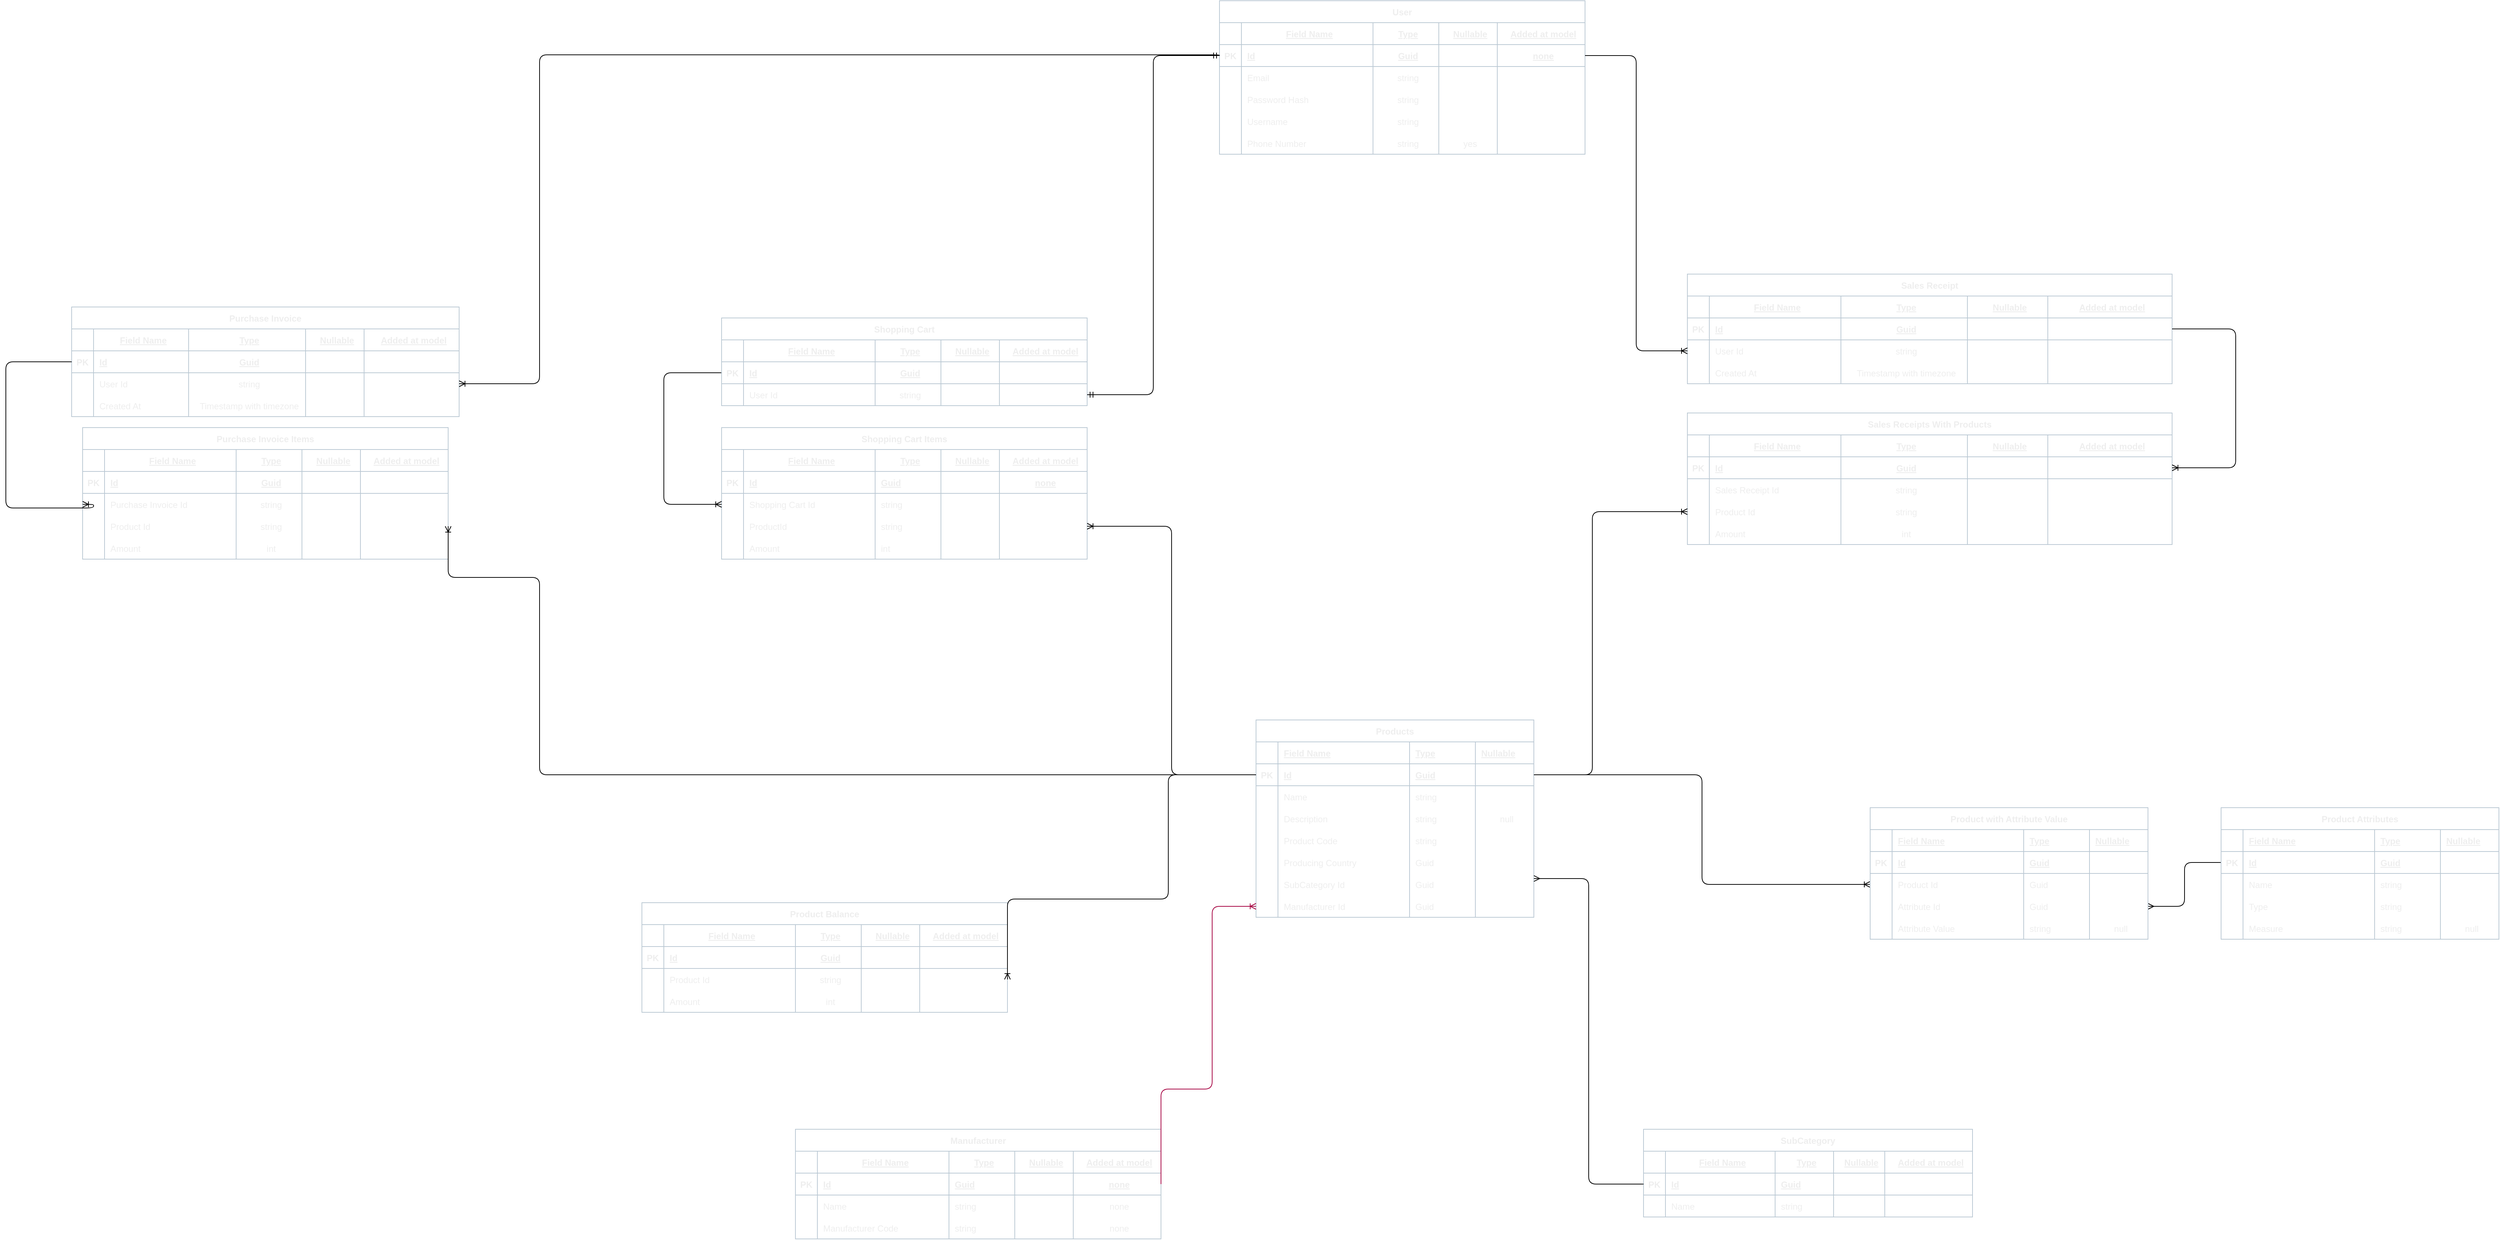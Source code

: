 <mxfile version="20.2.3" type="device"><diagram id="gbSZ9Se6V4xhwuUQNjAl" name="Страница 1"><mxGraphModel dx="3685" dy="2405" grid="1" gridSize="10" guides="1" tooltips="1" connect="1" arrows="1" fold="1" page="1" pageScale="1" pageWidth="827" pageHeight="1169" math="0" shadow="0"><root><mxCell id="0"/><mxCell id="1" parent="0"/><mxCell id="wdDinja5MbiEAh_2TWaN-62" value="" style="edgeStyle=orthogonalEdgeStyle;fontSize=12;html=1;endArrow=ERoneToMany;rounded=1;sketch=0;entryX=0;entryY=0.5;entryDx=0;entryDy=0;" parent="1" source="wdDinja5MbiEAh_2TWaN-139" target="wdDinja5MbiEAh_2TWaN-231" edge="1"><mxGeometry width="100" height="100" relative="1" as="geometry"><mxPoint x="600" y="750" as="sourcePoint"/><mxPoint x="700" y="650" as="targetPoint"/></mxGeometry></mxCell><mxCell id="wdDinja5MbiEAh_2TWaN-64" value="" style="edgeStyle=orthogonalEdgeStyle;fontSize=12;html=1;endArrow=ERmany;rounded=1;sketch=0;entryX=1;entryY=0.5;entryDx=0;entryDy=0;exitX=0;exitY=0.5;exitDx=0;exitDy=0;" parent="1" source="wdDinja5MbiEAh_2TWaN-247" target="wdDinja5MbiEAh_2TWaN-236" edge="1"><mxGeometry width="100" height="100" relative="1" as="geometry"><mxPoint x="1080" y="700" as="sourcePoint"/><mxPoint x="1180" y="600" as="targetPoint"/></mxGeometry></mxCell><mxCell id="wdDinja5MbiEAh_2TWaN-133" value="Products" style="shape=table;startSize=30;container=1;collapsible=1;childLayout=tableLayout;fixedRows=1;rowLines=0;fontStyle=1;align=center;resizeLast=1;fontColor=#EEEEEE;strokeColor=#BAC8D3;fillColor=default;rounded=0;sketch=0;" parent="1" vertex="1"><mxGeometry x="130" y="400" width="380" height="270" as="geometry"/></mxCell><mxCell id="wdDinja5MbiEAh_2TWaN-134" style="shape=tableRow;horizontal=0;startSize=0;swimlaneHead=0;swimlaneBody=0;fillColor=none;collapsible=0;dropTarget=0;points=[[0,0.5],[1,0.5]];portConstraint=eastwest;top=0;left=0;right=0;bottom=1;fontColor=#EEEEEE;strokeColor=#BAC8D3;rounded=0;sketch=0;" parent="wdDinja5MbiEAh_2TWaN-133" vertex="1"><mxGeometry y="30" width="380" height="30" as="geometry"/></mxCell><mxCell id="wdDinja5MbiEAh_2TWaN-135" style="shape=partialRectangle;connectable=0;fillColor=none;top=0;left=0;bottom=0;right=0;fontStyle=1;overflow=hidden;fontColor=#EEEEEE;strokeColor=#BAC8D3;rounded=0;sketch=0;" parent="wdDinja5MbiEAh_2TWaN-134" vertex="1"><mxGeometry width="30" height="30" as="geometry"><mxRectangle width="30" height="30" as="alternateBounds"/></mxGeometry></mxCell><mxCell id="wdDinja5MbiEAh_2TWaN-136" value="Field Name" style="shape=partialRectangle;connectable=0;fillColor=none;top=0;left=0;bottom=0;right=0;align=left;spacingLeft=6;fontStyle=5;overflow=hidden;fontColor=#EEEEEE;strokeColor=#BAC8D3;rounded=0;sketch=0;" parent="wdDinja5MbiEAh_2TWaN-134" vertex="1"><mxGeometry x="30" width="180" height="30" as="geometry"><mxRectangle width="180" height="30" as="alternateBounds"/></mxGeometry></mxCell><mxCell id="wdDinja5MbiEAh_2TWaN-137" value="Type" style="shape=partialRectangle;connectable=0;fillColor=none;top=0;left=0;bottom=0;right=0;align=left;spacingLeft=6;fontStyle=5;overflow=hidden;fontColor=#EEEEEE;strokeColor=#BAC8D3;rounded=0;sketch=0;" parent="wdDinja5MbiEAh_2TWaN-134" vertex="1"><mxGeometry x="210" width="90" height="30" as="geometry"><mxRectangle width="90" height="30" as="alternateBounds"/></mxGeometry></mxCell><mxCell id="wdDinja5MbiEAh_2TWaN-138" value="Nullable" style="shape=partialRectangle;connectable=0;fillColor=none;top=0;left=0;bottom=0;right=0;align=left;spacingLeft=6;fontStyle=5;overflow=hidden;fontColor=#EEEEEE;strokeColor=#BAC8D3;rounded=0;sketch=0;" parent="wdDinja5MbiEAh_2TWaN-134" vertex="1"><mxGeometry x="300" width="80" height="30" as="geometry"><mxRectangle width="80" height="30" as="alternateBounds"/></mxGeometry></mxCell><mxCell id="wdDinja5MbiEAh_2TWaN-139" value="" style="shape=tableRow;horizontal=0;startSize=0;swimlaneHead=0;swimlaneBody=0;fillColor=none;collapsible=0;dropTarget=0;points=[[0,0.5],[1,0.5]];portConstraint=eastwest;top=0;left=0;right=0;bottom=1;fontColor=#EEEEEE;strokeColor=#BAC8D3;rounded=0;sketch=0;" parent="wdDinja5MbiEAh_2TWaN-133" vertex="1"><mxGeometry y="60" width="380" height="30" as="geometry"/></mxCell><mxCell id="wdDinja5MbiEAh_2TWaN-140" value="PK" style="shape=partialRectangle;connectable=0;fillColor=none;top=0;left=0;bottom=0;right=0;fontStyle=1;overflow=hidden;fontColor=#EEEEEE;strokeColor=#BAC8D3;rounded=0;sketch=0;" parent="wdDinja5MbiEAh_2TWaN-139" vertex="1"><mxGeometry width="30" height="30" as="geometry"><mxRectangle width="30" height="30" as="alternateBounds"/></mxGeometry></mxCell><mxCell id="wdDinja5MbiEAh_2TWaN-141" value="Id" style="shape=partialRectangle;connectable=0;fillColor=none;top=0;left=0;bottom=0;right=0;align=left;spacingLeft=6;fontStyle=5;overflow=hidden;fontColor=#EEEEEE;strokeColor=#BAC8D3;rounded=0;sketch=0;" parent="wdDinja5MbiEAh_2TWaN-139" vertex="1"><mxGeometry x="30" width="180" height="30" as="geometry"><mxRectangle width="180" height="30" as="alternateBounds"/></mxGeometry></mxCell><mxCell id="wdDinja5MbiEAh_2TWaN-142" value="Guid" style="shape=partialRectangle;connectable=0;fillColor=none;top=0;left=0;bottom=0;right=0;align=left;spacingLeft=6;fontStyle=5;overflow=hidden;fontColor=#EEEEEE;strokeColor=#BAC8D3;rounded=0;sketch=0;" parent="wdDinja5MbiEAh_2TWaN-139" vertex="1"><mxGeometry x="210" width="90" height="30" as="geometry"><mxRectangle width="90" height="30" as="alternateBounds"/></mxGeometry></mxCell><mxCell id="wdDinja5MbiEAh_2TWaN-143" value="" style="shape=partialRectangle;connectable=0;fillColor=none;top=0;left=0;bottom=0;right=0;align=center;spacingLeft=6;fontStyle=5;overflow=hidden;fontColor=#EEEEEE;strokeColor=#BAC8D3;rounded=0;sketch=0;" parent="wdDinja5MbiEAh_2TWaN-139" vertex="1"><mxGeometry x="300" width="80" height="30" as="geometry"><mxRectangle width="80" height="30" as="alternateBounds"/></mxGeometry></mxCell><mxCell id="wdDinja5MbiEAh_2TWaN-287" style="shape=tableRow;horizontal=0;startSize=0;swimlaneHead=0;swimlaneBody=0;fillColor=none;collapsible=0;dropTarget=0;points=[[0,0.5],[1,0.5]];portConstraint=eastwest;top=0;left=0;right=0;bottom=0;fontColor=#EEEEEE;strokeColor=#BAC8D3;rounded=0;sketch=0;" parent="wdDinja5MbiEAh_2TWaN-133" vertex="1"><mxGeometry y="90" width="380" height="30" as="geometry"/></mxCell><mxCell id="wdDinja5MbiEAh_2TWaN-288" style="shape=partialRectangle;connectable=0;fillColor=none;top=0;left=0;bottom=0;right=0;editable=1;overflow=hidden;fontColor=#EEEEEE;strokeColor=#BAC8D3;rounded=0;sketch=0;" parent="wdDinja5MbiEAh_2TWaN-287" vertex="1"><mxGeometry width="30" height="30" as="geometry"><mxRectangle width="30" height="30" as="alternateBounds"/></mxGeometry></mxCell><mxCell id="wdDinja5MbiEAh_2TWaN-289" value="Name" style="shape=partialRectangle;connectable=0;fillColor=none;top=0;left=0;bottom=0;right=0;align=left;spacingLeft=6;overflow=hidden;fontColor=#EEEEEE;strokeColor=#BAC8D3;rounded=0;sketch=0;" parent="wdDinja5MbiEAh_2TWaN-287" vertex="1"><mxGeometry x="30" width="180" height="30" as="geometry"><mxRectangle width="180" height="30" as="alternateBounds"/></mxGeometry></mxCell><mxCell id="wdDinja5MbiEAh_2TWaN-290" value="string" style="shape=partialRectangle;connectable=0;fillColor=none;top=0;left=0;bottom=0;right=0;align=left;spacingLeft=6;overflow=hidden;fontColor=#EEEEEE;strokeColor=#BAC8D3;rounded=0;sketch=0;" parent="wdDinja5MbiEAh_2TWaN-287" vertex="1"><mxGeometry x="210" width="90" height="30" as="geometry"><mxRectangle width="90" height="30" as="alternateBounds"/></mxGeometry></mxCell><mxCell id="wdDinja5MbiEAh_2TWaN-291" style="shape=partialRectangle;connectable=0;fillColor=none;top=0;left=0;bottom=0;right=0;align=center;spacingLeft=6;overflow=hidden;fontColor=#EEEEEE;strokeColor=#BAC8D3;rounded=0;sketch=0;" parent="wdDinja5MbiEAh_2TWaN-287" vertex="1"><mxGeometry x="300" width="80" height="30" as="geometry"><mxRectangle width="80" height="30" as="alternateBounds"/></mxGeometry></mxCell><mxCell id="wdDinja5MbiEAh_2TWaN-144" value="" style="shape=tableRow;horizontal=0;startSize=0;swimlaneHead=0;swimlaneBody=0;fillColor=none;collapsible=0;dropTarget=0;points=[[0,0.5],[1,0.5]];portConstraint=eastwest;top=0;left=0;right=0;bottom=0;fontColor=#EEEEEE;strokeColor=#BAC8D3;rounded=0;sketch=0;" parent="wdDinja5MbiEAh_2TWaN-133" vertex="1"><mxGeometry y="120" width="380" height="30" as="geometry"/></mxCell><mxCell id="wdDinja5MbiEAh_2TWaN-145" value="" style="shape=partialRectangle;connectable=0;fillColor=none;top=0;left=0;bottom=0;right=0;editable=1;overflow=hidden;fontColor=#EEEEEE;strokeColor=#BAC8D3;rounded=0;sketch=0;" parent="wdDinja5MbiEAh_2TWaN-144" vertex="1"><mxGeometry width="30" height="30" as="geometry"><mxRectangle width="30" height="30" as="alternateBounds"/></mxGeometry></mxCell><mxCell id="wdDinja5MbiEAh_2TWaN-146" value="Description" style="shape=partialRectangle;connectable=0;fillColor=none;top=0;left=0;bottom=0;right=0;align=left;spacingLeft=6;overflow=hidden;fontColor=#EEEEEE;strokeColor=#BAC8D3;rounded=0;sketch=0;" parent="wdDinja5MbiEAh_2TWaN-144" vertex="1"><mxGeometry x="30" width="180" height="30" as="geometry"><mxRectangle width="180" height="30" as="alternateBounds"/></mxGeometry></mxCell><mxCell id="wdDinja5MbiEAh_2TWaN-147" value="string" style="shape=partialRectangle;connectable=0;fillColor=none;top=0;left=0;bottom=0;right=0;align=left;spacingLeft=6;overflow=hidden;fontColor=#EEEEEE;strokeColor=#BAC8D3;rounded=0;sketch=0;" parent="wdDinja5MbiEAh_2TWaN-144" vertex="1"><mxGeometry x="210" width="90" height="30" as="geometry"><mxRectangle width="90" height="30" as="alternateBounds"/></mxGeometry></mxCell><mxCell id="wdDinja5MbiEAh_2TWaN-148" value="null" style="shape=partialRectangle;connectable=0;fillColor=none;top=0;left=0;bottom=0;right=0;align=center;spacingLeft=6;overflow=hidden;fontColor=#EEEEEE;strokeColor=#BAC8D3;rounded=0;sketch=0;" parent="wdDinja5MbiEAh_2TWaN-144" vertex="1"><mxGeometry x="300" width="80" height="30" as="geometry"><mxRectangle width="80" height="30" as="alternateBounds"/></mxGeometry></mxCell><mxCell id="wdDinja5MbiEAh_2TWaN-149" style="shape=tableRow;horizontal=0;startSize=0;swimlaneHead=0;swimlaneBody=0;fillColor=none;collapsible=0;dropTarget=0;points=[[0,0.5],[1,0.5]];portConstraint=eastwest;top=0;left=0;right=0;bottom=0;fontColor=#EEEEEE;strokeColor=#BAC8D3;rounded=0;sketch=0;" parent="wdDinja5MbiEAh_2TWaN-133" vertex="1"><mxGeometry y="150" width="380" height="30" as="geometry"/></mxCell><mxCell id="wdDinja5MbiEAh_2TWaN-150" style="shape=partialRectangle;connectable=0;fillColor=none;top=0;left=0;bottom=0;right=0;editable=1;overflow=hidden;fontColor=#EEEEEE;strokeColor=#BAC8D3;rounded=0;sketch=0;" parent="wdDinja5MbiEAh_2TWaN-149" vertex="1"><mxGeometry width="30" height="30" as="geometry"><mxRectangle width="30" height="30" as="alternateBounds"/></mxGeometry></mxCell><mxCell id="wdDinja5MbiEAh_2TWaN-151" value="Product Code" style="shape=partialRectangle;connectable=0;fillColor=none;top=0;left=0;bottom=0;right=0;align=left;spacingLeft=6;overflow=hidden;fontColor=#EEEEEE;strokeColor=#BAC8D3;rounded=0;sketch=0;" parent="wdDinja5MbiEAh_2TWaN-149" vertex="1"><mxGeometry x="30" width="180" height="30" as="geometry"><mxRectangle width="180" height="30" as="alternateBounds"/></mxGeometry></mxCell><mxCell id="wdDinja5MbiEAh_2TWaN-152" value="string" style="shape=partialRectangle;connectable=0;fillColor=none;top=0;left=0;bottom=0;right=0;align=left;spacingLeft=6;overflow=hidden;fontColor=#EEEEEE;strokeColor=#BAC8D3;rounded=0;sketch=0;" parent="wdDinja5MbiEAh_2TWaN-149" vertex="1"><mxGeometry x="210" width="90" height="30" as="geometry"><mxRectangle width="90" height="30" as="alternateBounds"/></mxGeometry></mxCell><mxCell id="wdDinja5MbiEAh_2TWaN-153" style="shape=partialRectangle;connectable=0;fillColor=none;top=0;left=0;bottom=0;right=0;align=center;spacingLeft=6;overflow=hidden;fontColor=#EEEEEE;strokeColor=#BAC8D3;rounded=0;sketch=0;" parent="wdDinja5MbiEAh_2TWaN-149" vertex="1"><mxGeometry x="300" width="80" height="30" as="geometry"><mxRectangle width="80" height="30" as="alternateBounds"/></mxGeometry></mxCell><mxCell id="wdDinja5MbiEAh_2TWaN-154" style="shape=tableRow;horizontal=0;startSize=0;swimlaneHead=0;swimlaneBody=0;fillColor=none;collapsible=0;dropTarget=0;points=[[0,0.5],[1,0.5]];portConstraint=eastwest;top=0;left=0;right=0;bottom=0;fontColor=#EEEEEE;strokeColor=#BAC8D3;rounded=0;sketch=0;" parent="wdDinja5MbiEAh_2TWaN-133" vertex="1"><mxGeometry y="180" width="380" height="30" as="geometry"/></mxCell><mxCell id="wdDinja5MbiEAh_2TWaN-155" style="shape=partialRectangle;connectable=0;fillColor=none;top=0;left=0;bottom=0;right=0;editable=1;overflow=hidden;fontColor=#EEEEEE;strokeColor=#BAC8D3;rounded=0;sketch=0;" parent="wdDinja5MbiEAh_2TWaN-154" vertex="1"><mxGeometry width="30" height="30" as="geometry"><mxRectangle width="30" height="30" as="alternateBounds"/></mxGeometry></mxCell><mxCell id="wdDinja5MbiEAh_2TWaN-156" value="Producing Country" style="shape=partialRectangle;connectable=0;fillColor=none;top=0;left=0;bottom=0;right=0;align=left;spacingLeft=6;overflow=hidden;fontColor=#EEEEEE;strokeColor=#BAC8D3;rounded=0;sketch=0;" parent="wdDinja5MbiEAh_2TWaN-154" vertex="1"><mxGeometry x="30" width="180" height="30" as="geometry"><mxRectangle width="180" height="30" as="alternateBounds"/></mxGeometry></mxCell><mxCell id="wdDinja5MbiEAh_2TWaN-157" value="Guid" style="shape=partialRectangle;connectable=0;fillColor=none;top=0;left=0;bottom=0;right=0;align=left;spacingLeft=6;overflow=hidden;fontColor=#EEEEEE;strokeColor=#BAC8D3;rounded=0;sketch=0;" parent="wdDinja5MbiEAh_2TWaN-154" vertex="1"><mxGeometry x="210" width="90" height="30" as="geometry"><mxRectangle width="90" height="30" as="alternateBounds"/></mxGeometry></mxCell><mxCell id="wdDinja5MbiEAh_2TWaN-158" value="" style="shape=partialRectangle;connectable=0;fillColor=none;top=0;left=0;bottom=0;right=0;align=center;spacingLeft=6;overflow=hidden;fontColor=#EEEEEE;strokeColor=#BAC8D3;rounded=0;sketch=0;" parent="wdDinja5MbiEAh_2TWaN-154" vertex="1"><mxGeometry x="300" width="80" height="30" as="geometry"><mxRectangle width="80" height="30" as="alternateBounds"/></mxGeometry></mxCell><mxCell id="Agn7VkLG1c5r32wfpAkA-1" style="shape=tableRow;horizontal=0;startSize=0;swimlaneHead=0;swimlaneBody=0;fillColor=none;collapsible=0;dropTarget=0;points=[[0,0.5],[1,0.5]];portConstraint=eastwest;top=0;left=0;right=0;bottom=0;fontColor=#EEEEEE;strokeColor=#BAC8D3;rounded=0;sketch=0;" parent="wdDinja5MbiEAh_2TWaN-133" vertex="1"><mxGeometry y="210" width="380" height="30" as="geometry"/></mxCell><mxCell id="Agn7VkLG1c5r32wfpAkA-2" style="shape=partialRectangle;connectable=0;fillColor=none;top=0;left=0;bottom=0;right=0;editable=1;overflow=hidden;fontColor=#EEEEEE;strokeColor=#BAC8D3;rounded=0;sketch=0;" parent="Agn7VkLG1c5r32wfpAkA-1" vertex="1"><mxGeometry width="30" height="30" as="geometry"><mxRectangle width="30" height="30" as="alternateBounds"/></mxGeometry></mxCell><mxCell id="Agn7VkLG1c5r32wfpAkA-3" value="SubCategory Id" style="shape=partialRectangle;connectable=0;fillColor=none;top=0;left=0;bottom=0;right=0;align=left;spacingLeft=6;overflow=hidden;fontColor=#EEEEEE;strokeColor=#BAC8D3;rounded=0;sketch=0;" parent="Agn7VkLG1c5r32wfpAkA-1" vertex="1"><mxGeometry x="30" width="180" height="30" as="geometry"><mxRectangle width="180" height="30" as="alternateBounds"/></mxGeometry></mxCell><mxCell id="Agn7VkLG1c5r32wfpAkA-4" value="Guid" style="shape=partialRectangle;connectable=0;fillColor=none;top=0;left=0;bottom=0;right=0;align=left;spacingLeft=6;overflow=hidden;fontColor=#EEEEEE;strokeColor=#BAC8D3;rounded=0;sketch=0;" parent="Agn7VkLG1c5r32wfpAkA-1" vertex="1"><mxGeometry x="210" width="90" height="30" as="geometry"><mxRectangle width="90" height="30" as="alternateBounds"/></mxGeometry></mxCell><mxCell id="Agn7VkLG1c5r32wfpAkA-5" style="shape=partialRectangle;connectable=0;fillColor=none;top=0;left=0;bottom=0;right=0;align=center;spacingLeft=6;overflow=hidden;fontColor=#EEEEEE;strokeColor=#BAC8D3;rounded=0;sketch=0;" parent="Agn7VkLG1c5r32wfpAkA-1" vertex="1"><mxGeometry x="300" width="80" height="30" as="geometry"><mxRectangle width="80" height="30" as="alternateBounds"/></mxGeometry></mxCell><mxCell id="UITRVla-xQGJeZ3wIMsP-26" style="shape=tableRow;horizontal=0;startSize=0;swimlaneHead=0;swimlaneBody=0;fillColor=none;collapsible=0;dropTarget=0;points=[[0,0.5],[1,0.5]];portConstraint=eastwest;top=0;left=0;right=0;bottom=0;fontColor=#EEEEEE;strokeColor=#BAC8D3;rounded=0;sketch=0;" parent="wdDinja5MbiEAh_2TWaN-133" vertex="1"><mxGeometry y="240" width="380" height="30" as="geometry"/></mxCell><mxCell id="UITRVla-xQGJeZ3wIMsP-27" style="shape=partialRectangle;connectable=0;fillColor=none;top=0;left=0;bottom=0;right=0;editable=1;overflow=hidden;fontColor=#EEEEEE;strokeColor=#BAC8D3;rounded=0;sketch=0;" parent="UITRVla-xQGJeZ3wIMsP-26" vertex="1"><mxGeometry width="30" height="30" as="geometry"><mxRectangle width="30" height="30" as="alternateBounds"/></mxGeometry></mxCell><mxCell id="UITRVla-xQGJeZ3wIMsP-28" value="Manufacturer Id" style="shape=partialRectangle;connectable=0;fillColor=none;top=0;left=0;bottom=0;right=0;align=left;spacingLeft=6;overflow=hidden;fontColor=#EEEEEE;strokeColor=#BAC8D3;rounded=0;sketch=0;" parent="UITRVla-xQGJeZ3wIMsP-26" vertex="1"><mxGeometry x="30" width="180" height="30" as="geometry"><mxRectangle width="180" height="30" as="alternateBounds"/></mxGeometry></mxCell><mxCell id="UITRVla-xQGJeZ3wIMsP-29" value="Guid" style="shape=partialRectangle;connectable=0;fillColor=none;top=0;left=0;bottom=0;right=0;align=left;spacingLeft=6;overflow=hidden;fontColor=#EEEEEE;strokeColor=#BAC8D3;rounded=0;sketch=0;" parent="UITRVla-xQGJeZ3wIMsP-26" vertex="1"><mxGeometry x="210" width="90" height="30" as="geometry"><mxRectangle width="90" height="30" as="alternateBounds"/></mxGeometry></mxCell><mxCell id="UITRVla-xQGJeZ3wIMsP-30" style="shape=partialRectangle;connectable=0;fillColor=none;top=0;left=0;bottom=0;right=0;align=center;spacingLeft=6;overflow=hidden;fontColor=#EEEEEE;strokeColor=#BAC8D3;rounded=0;sketch=0;" parent="UITRVla-xQGJeZ3wIMsP-26" vertex="1"><mxGeometry x="300" width="80" height="30" as="geometry"><mxRectangle width="80" height="30" as="alternateBounds"/></mxGeometry></mxCell><mxCell id="wdDinja5MbiEAh_2TWaN-220" value="Product with Attribute Value" style="shape=table;startSize=30;container=1;collapsible=1;childLayout=tableLayout;fixedRows=1;rowLines=0;fontStyle=1;align=center;resizeLast=1;fontColor=#EEEEEE;strokeColor=#BAC8D3;fillColor=default;rounded=0;sketch=0;" parent="1" vertex="1"><mxGeometry x="970" y="520" width="380" height="180" as="geometry"/></mxCell><mxCell id="wdDinja5MbiEAh_2TWaN-221" style="shape=tableRow;horizontal=0;startSize=0;swimlaneHead=0;swimlaneBody=0;fillColor=none;collapsible=0;dropTarget=0;points=[[0,0.5],[1,0.5]];portConstraint=eastwest;top=0;left=0;right=0;bottom=1;fontColor=#EEEEEE;strokeColor=#BAC8D3;rounded=0;sketch=0;" parent="wdDinja5MbiEAh_2TWaN-220" vertex="1"><mxGeometry y="30" width="380" height="30" as="geometry"/></mxCell><mxCell id="wdDinja5MbiEAh_2TWaN-222" style="shape=partialRectangle;connectable=0;fillColor=none;top=0;left=0;bottom=0;right=0;fontStyle=1;overflow=hidden;fontColor=#EEEEEE;strokeColor=#BAC8D3;rounded=0;sketch=0;" parent="wdDinja5MbiEAh_2TWaN-221" vertex="1"><mxGeometry width="30" height="30" as="geometry"><mxRectangle width="30" height="30" as="alternateBounds"/></mxGeometry></mxCell><mxCell id="wdDinja5MbiEAh_2TWaN-223" value="Field Name" style="shape=partialRectangle;connectable=0;fillColor=none;top=0;left=0;bottom=0;right=0;align=left;spacingLeft=6;fontStyle=5;overflow=hidden;fontColor=#EEEEEE;strokeColor=#BAC8D3;rounded=0;sketch=0;" parent="wdDinja5MbiEAh_2TWaN-221" vertex="1"><mxGeometry x="30" width="180" height="30" as="geometry"><mxRectangle width="180" height="30" as="alternateBounds"/></mxGeometry></mxCell><mxCell id="wdDinja5MbiEAh_2TWaN-224" value="Type" style="shape=partialRectangle;connectable=0;fillColor=none;top=0;left=0;bottom=0;right=0;align=left;spacingLeft=6;fontStyle=5;overflow=hidden;fontColor=#EEEEEE;strokeColor=#BAC8D3;rounded=0;sketch=0;" parent="wdDinja5MbiEAh_2TWaN-221" vertex="1"><mxGeometry x="210" width="90" height="30" as="geometry"><mxRectangle width="90" height="30" as="alternateBounds"/></mxGeometry></mxCell><mxCell id="wdDinja5MbiEAh_2TWaN-225" value="Nullable" style="shape=partialRectangle;connectable=0;fillColor=none;top=0;left=0;bottom=0;right=0;align=left;spacingLeft=6;fontStyle=5;overflow=hidden;fontColor=#EEEEEE;strokeColor=#BAC8D3;rounded=0;sketch=0;" parent="wdDinja5MbiEAh_2TWaN-221" vertex="1"><mxGeometry x="300" width="80" height="30" as="geometry"><mxRectangle width="80" height="30" as="alternateBounds"/></mxGeometry></mxCell><mxCell id="wdDinja5MbiEAh_2TWaN-226" value="" style="shape=tableRow;horizontal=0;startSize=0;swimlaneHead=0;swimlaneBody=0;fillColor=none;collapsible=0;dropTarget=0;points=[[0,0.5],[1,0.5]];portConstraint=eastwest;top=0;left=0;right=0;bottom=1;fontColor=#EEEEEE;strokeColor=#BAC8D3;rounded=0;sketch=0;" parent="wdDinja5MbiEAh_2TWaN-220" vertex="1"><mxGeometry y="60" width="380" height="30" as="geometry"/></mxCell><mxCell id="wdDinja5MbiEAh_2TWaN-227" value="PK" style="shape=partialRectangle;connectable=0;fillColor=none;top=0;left=0;bottom=0;right=0;fontStyle=1;overflow=hidden;fontColor=#EEEEEE;strokeColor=#BAC8D3;rounded=0;sketch=0;" parent="wdDinja5MbiEAh_2TWaN-226" vertex="1"><mxGeometry width="30" height="30" as="geometry"><mxRectangle width="30" height="30" as="alternateBounds"/></mxGeometry></mxCell><mxCell id="wdDinja5MbiEAh_2TWaN-228" value="Id" style="shape=partialRectangle;connectable=0;fillColor=none;top=0;left=0;bottom=0;right=0;align=left;spacingLeft=6;fontStyle=5;overflow=hidden;fontColor=#EEEEEE;strokeColor=#BAC8D3;rounded=0;sketch=0;" parent="wdDinja5MbiEAh_2TWaN-226" vertex="1"><mxGeometry x="30" width="180" height="30" as="geometry"><mxRectangle width="180" height="30" as="alternateBounds"/></mxGeometry></mxCell><mxCell id="wdDinja5MbiEAh_2TWaN-229" value="Guid" style="shape=partialRectangle;connectable=0;fillColor=none;top=0;left=0;bottom=0;right=0;align=left;spacingLeft=6;fontStyle=5;overflow=hidden;fontColor=#EEEEEE;strokeColor=#BAC8D3;rounded=0;sketch=0;" parent="wdDinja5MbiEAh_2TWaN-226" vertex="1"><mxGeometry x="210" width="90" height="30" as="geometry"><mxRectangle width="90" height="30" as="alternateBounds"/></mxGeometry></mxCell><mxCell id="wdDinja5MbiEAh_2TWaN-230" value="" style="shape=partialRectangle;connectable=0;fillColor=none;top=0;left=0;bottom=0;right=0;align=left;spacingLeft=6;fontStyle=5;overflow=hidden;fontColor=#EEEEEE;strokeColor=#BAC8D3;rounded=0;sketch=0;" parent="wdDinja5MbiEAh_2TWaN-226" vertex="1"><mxGeometry x="300" width="80" height="30" as="geometry"><mxRectangle width="80" height="30" as="alternateBounds"/></mxGeometry></mxCell><mxCell id="wdDinja5MbiEAh_2TWaN-231" value="" style="shape=tableRow;horizontal=0;startSize=0;swimlaneHead=0;swimlaneBody=0;fillColor=none;collapsible=0;dropTarget=0;points=[[0,0.5],[1,0.5]];portConstraint=eastwest;top=0;left=0;right=0;bottom=0;fontColor=#EEEEEE;strokeColor=#BAC8D3;rounded=0;sketch=0;" parent="wdDinja5MbiEAh_2TWaN-220" vertex="1"><mxGeometry y="90" width="380" height="30" as="geometry"/></mxCell><mxCell id="wdDinja5MbiEAh_2TWaN-232" value="" style="shape=partialRectangle;connectable=0;fillColor=none;top=0;left=0;bottom=0;right=0;editable=1;overflow=hidden;fontColor=#EEEEEE;strokeColor=#BAC8D3;rounded=0;sketch=0;" parent="wdDinja5MbiEAh_2TWaN-231" vertex="1"><mxGeometry width="30" height="30" as="geometry"><mxRectangle width="30" height="30" as="alternateBounds"/></mxGeometry></mxCell><mxCell id="wdDinja5MbiEAh_2TWaN-233" value="Product Id" style="shape=partialRectangle;connectable=0;fillColor=none;top=0;left=0;bottom=0;right=0;align=left;spacingLeft=6;overflow=hidden;fontColor=#EEEEEE;strokeColor=#BAC8D3;rounded=0;sketch=0;" parent="wdDinja5MbiEAh_2TWaN-231" vertex="1"><mxGeometry x="30" width="180" height="30" as="geometry"><mxRectangle width="180" height="30" as="alternateBounds"/></mxGeometry></mxCell><mxCell id="wdDinja5MbiEAh_2TWaN-234" value="Guid" style="shape=partialRectangle;connectable=0;fillColor=none;top=0;left=0;bottom=0;right=0;align=left;spacingLeft=6;overflow=hidden;fontColor=#EEEEEE;strokeColor=#BAC8D3;rounded=0;sketch=0;" parent="wdDinja5MbiEAh_2TWaN-231" vertex="1"><mxGeometry x="210" width="90" height="30" as="geometry"><mxRectangle width="90" height="30" as="alternateBounds"/></mxGeometry></mxCell><mxCell id="wdDinja5MbiEAh_2TWaN-235" value="" style="shape=partialRectangle;connectable=0;fillColor=none;top=0;left=0;bottom=0;right=0;align=left;spacingLeft=6;overflow=hidden;fontColor=#EEEEEE;strokeColor=#BAC8D3;rounded=0;sketch=0;" parent="wdDinja5MbiEAh_2TWaN-231" vertex="1"><mxGeometry x="300" width="80" height="30" as="geometry"><mxRectangle width="80" height="30" as="alternateBounds"/></mxGeometry></mxCell><mxCell id="wdDinja5MbiEAh_2TWaN-236" style="shape=tableRow;horizontal=0;startSize=0;swimlaneHead=0;swimlaneBody=0;fillColor=none;collapsible=0;dropTarget=0;points=[[0,0.5],[1,0.5]];portConstraint=eastwest;top=0;left=0;right=0;bottom=0;fontColor=#EEEEEE;strokeColor=#BAC8D3;rounded=0;sketch=0;" parent="wdDinja5MbiEAh_2TWaN-220" vertex="1"><mxGeometry y="120" width="380" height="30" as="geometry"/></mxCell><mxCell id="wdDinja5MbiEAh_2TWaN-237" style="shape=partialRectangle;connectable=0;fillColor=none;top=0;left=0;bottom=0;right=0;editable=1;overflow=hidden;fontColor=#EEEEEE;strokeColor=#BAC8D3;rounded=0;sketch=0;" parent="wdDinja5MbiEAh_2TWaN-236" vertex="1"><mxGeometry width="30" height="30" as="geometry"><mxRectangle width="30" height="30" as="alternateBounds"/></mxGeometry></mxCell><mxCell id="wdDinja5MbiEAh_2TWaN-238" value="Attribute Id" style="shape=partialRectangle;connectable=0;fillColor=none;top=0;left=0;bottom=0;right=0;align=left;spacingLeft=6;overflow=hidden;fontColor=#EEEEEE;strokeColor=#BAC8D3;rounded=0;sketch=0;" parent="wdDinja5MbiEAh_2TWaN-236" vertex="1"><mxGeometry x="30" width="180" height="30" as="geometry"><mxRectangle width="180" height="30" as="alternateBounds"/></mxGeometry></mxCell><mxCell id="wdDinja5MbiEAh_2TWaN-239" value="Guid" style="shape=partialRectangle;connectable=0;fillColor=none;top=0;left=0;bottom=0;right=0;align=left;spacingLeft=6;overflow=hidden;fontColor=#EEEEEE;strokeColor=#BAC8D3;rounded=0;sketch=0;" parent="wdDinja5MbiEAh_2TWaN-236" vertex="1"><mxGeometry x="210" width="90" height="30" as="geometry"><mxRectangle width="90" height="30" as="alternateBounds"/></mxGeometry></mxCell><mxCell id="wdDinja5MbiEAh_2TWaN-240" style="shape=partialRectangle;connectable=0;fillColor=none;top=0;left=0;bottom=0;right=0;align=left;spacingLeft=6;overflow=hidden;fontColor=#EEEEEE;strokeColor=#BAC8D3;rounded=0;sketch=0;" parent="wdDinja5MbiEAh_2TWaN-236" vertex="1"><mxGeometry x="300" width="80" height="30" as="geometry"><mxRectangle width="80" height="30" as="alternateBounds"/></mxGeometry></mxCell><mxCell id="wdDinja5MbiEAh_2TWaN-277" style="shape=tableRow;horizontal=0;startSize=0;swimlaneHead=0;swimlaneBody=0;fillColor=none;collapsible=0;dropTarget=0;points=[[0,0.5],[1,0.5]];portConstraint=eastwest;top=0;left=0;right=0;bottom=0;fontColor=#EEEEEE;strokeColor=#BAC8D3;rounded=0;sketch=0;" parent="wdDinja5MbiEAh_2TWaN-220" vertex="1"><mxGeometry y="150" width="380" height="30" as="geometry"/></mxCell><mxCell id="wdDinja5MbiEAh_2TWaN-278" style="shape=partialRectangle;connectable=0;fillColor=none;top=0;left=0;bottom=0;right=0;editable=1;overflow=hidden;fontColor=#EEEEEE;strokeColor=#BAC8D3;rounded=0;sketch=0;" parent="wdDinja5MbiEAh_2TWaN-277" vertex="1"><mxGeometry width="30" height="30" as="geometry"><mxRectangle width="30" height="30" as="alternateBounds"/></mxGeometry></mxCell><mxCell id="wdDinja5MbiEAh_2TWaN-279" value="Attribute Value" style="shape=partialRectangle;connectable=0;fillColor=none;top=0;left=0;bottom=0;right=0;align=left;spacingLeft=6;overflow=hidden;fontColor=#EEEEEE;strokeColor=#BAC8D3;rounded=0;sketch=0;" parent="wdDinja5MbiEAh_2TWaN-277" vertex="1"><mxGeometry x="30" width="180" height="30" as="geometry"><mxRectangle width="180" height="30" as="alternateBounds"/></mxGeometry></mxCell><mxCell id="wdDinja5MbiEAh_2TWaN-280" value="string" style="shape=partialRectangle;connectable=0;fillColor=none;top=0;left=0;bottom=0;right=0;align=left;spacingLeft=6;overflow=hidden;fontColor=#EEEEEE;strokeColor=#BAC8D3;rounded=0;sketch=0;" parent="wdDinja5MbiEAh_2TWaN-277" vertex="1"><mxGeometry x="210" width="90" height="30" as="geometry"><mxRectangle width="90" height="30" as="alternateBounds"/></mxGeometry></mxCell><mxCell id="wdDinja5MbiEAh_2TWaN-281" value="null" style="shape=partialRectangle;connectable=0;fillColor=none;top=0;left=0;bottom=0;right=0;align=center;spacingLeft=6;overflow=hidden;fontColor=#EEEEEE;strokeColor=#BAC8D3;rounded=0;sketch=0;" parent="wdDinja5MbiEAh_2TWaN-277" vertex="1"><mxGeometry x="300" width="80" height="30" as="geometry"><mxRectangle width="80" height="30" as="alternateBounds"/></mxGeometry></mxCell><mxCell id="wdDinja5MbiEAh_2TWaN-241" value="Product Attributes" style="shape=table;startSize=30;container=1;collapsible=1;childLayout=tableLayout;fixedRows=1;rowLines=0;fontStyle=1;align=center;resizeLast=1;fontColor=#EEEEEE;strokeColor=#BAC8D3;fillColor=default;rounded=0;sketch=0;" parent="1" vertex="1"><mxGeometry x="1450" y="520" width="380" height="180" as="geometry"/></mxCell><mxCell id="wdDinja5MbiEAh_2TWaN-242" style="shape=tableRow;horizontal=0;startSize=0;swimlaneHead=0;swimlaneBody=0;fillColor=none;collapsible=0;dropTarget=0;points=[[0,0.5],[1,0.5]];portConstraint=eastwest;top=0;left=0;right=0;bottom=1;fontColor=#EEEEEE;strokeColor=#BAC8D3;rounded=0;sketch=0;" parent="wdDinja5MbiEAh_2TWaN-241" vertex="1"><mxGeometry y="30" width="380" height="30" as="geometry"/></mxCell><mxCell id="wdDinja5MbiEAh_2TWaN-243" style="shape=partialRectangle;connectable=0;fillColor=none;top=0;left=0;bottom=0;right=0;fontStyle=1;overflow=hidden;fontColor=#EEEEEE;strokeColor=#BAC8D3;rounded=0;sketch=0;" parent="wdDinja5MbiEAh_2TWaN-242" vertex="1"><mxGeometry width="30" height="30" as="geometry"><mxRectangle width="30" height="30" as="alternateBounds"/></mxGeometry></mxCell><mxCell id="wdDinja5MbiEAh_2TWaN-244" value="Field Name" style="shape=partialRectangle;connectable=0;fillColor=none;top=0;left=0;bottom=0;right=0;align=left;spacingLeft=6;fontStyle=5;overflow=hidden;fontColor=#EEEEEE;strokeColor=#BAC8D3;rounded=0;sketch=0;" parent="wdDinja5MbiEAh_2TWaN-242" vertex="1"><mxGeometry x="30" width="180" height="30" as="geometry"><mxRectangle width="180" height="30" as="alternateBounds"/></mxGeometry></mxCell><mxCell id="wdDinja5MbiEAh_2TWaN-245" value="Type" style="shape=partialRectangle;connectable=0;fillColor=none;top=0;left=0;bottom=0;right=0;align=left;spacingLeft=6;fontStyle=5;overflow=hidden;fontColor=#EEEEEE;strokeColor=#BAC8D3;rounded=0;sketch=0;" parent="wdDinja5MbiEAh_2TWaN-242" vertex="1"><mxGeometry x="210" width="90" height="30" as="geometry"><mxRectangle width="90" height="30" as="alternateBounds"/></mxGeometry></mxCell><mxCell id="wdDinja5MbiEAh_2TWaN-246" value="Nullable" style="shape=partialRectangle;connectable=0;fillColor=none;top=0;left=0;bottom=0;right=0;align=left;spacingLeft=6;fontStyle=5;overflow=hidden;fontColor=#EEEEEE;strokeColor=#BAC8D3;rounded=0;sketch=0;" parent="wdDinja5MbiEAh_2TWaN-242" vertex="1"><mxGeometry x="300" width="80" height="30" as="geometry"><mxRectangle width="80" height="30" as="alternateBounds"/></mxGeometry></mxCell><mxCell id="wdDinja5MbiEAh_2TWaN-247" value="" style="shape=tableRow;horizontal=0;startSize=0;swimlaneHead=0;swimlaneBody=0;fillColor=none;collapsible=0;dropTarget=0;points=[[0,0.5],[1,0.5]];portConstraint=eastwest;top=0;left=0;right=0;bottom=1;fontColor=#EEEEEE;strokeColor=#BAC8D3;rounded=0;sketch=0;" parent="wdDinja5MbiEAh_2TWaN-241" vertex="1"><mxGeometry y="60" width="380" height="30" as="geometry"/></mxCell><mxCell id="wdDinja5MbiEAh_2TWaN-248" value="PK" style="shape=partialRectangle;connectable=0;fillColor=none;top=0;left=0;bottom=0;right=0;fontStyle=1;overflow=hidden;fontColor=#EEEEEE;strokeColor=#BAC8D3;rounded=0;sketch=0;" parent="wdDinja5MbiEAh_2TWaN-247" vertex="1"><mxGeometry width="30" height="30" as="geometry"><mxRectangle width="30" height="30" as="alternateBounds"/></mxGeometry></mxCell><mxCell id="wdDinja5MbiEAh_2TWaN-249" value="Id" style="shape=partialRectangle;connectable=0;fillColor=none;top=0;left=0;bottom=0;right=0;align=left;spacingLeft=6;fontStyle=5;overflow=hidden;fontColor=#EEEEEE;strokeColor=#BAC8D3;rounded=0;sketch=0;" parent="wdDinja5MbiEAh_2TWaN-247" vertex="1"><mxGeometry x="30" width="180" height="30" as="geometry"><mxRectangle width="180" height="30" as="alternateBounds"/></mxGeometry></mxCell><mxCell id="wdDinja5MbiEAh_2TWaN-250" value="Guid" style="shape=partialRectangle;connectable=0;fillColor=none;top=0;left=0;bottom=0;right=0;align=left;spacingLeft=6;fontStyle=5;overflow=hidden;fontColor=#EEEEEE;strokeColor=#BAC8D3;rounded=0;sketch=0;" parent="wdDinja5MbiEAh_2TWaN-247" vertex="1"><mxGeometry x="210" width="90" height="30" as="geometry"><mxRectangle width="90" height="30" as="alternateBounds"/></mxGeometry></mxCell><mxCell id="wdDinja5MbiEAh_2TWaN-251" value="" style="shape=partialRectangle;connectable=0;fillColor=none;top=0;left=0;bottom=0;right=0;align=left;spacingLeft=6;fontStyle=5;overflow=hidden;fontColor=#EEEEEE;strokeColor=#BAC8D3;rounded=0;sketch=0;" parent="wdDinja5MbiEAh_2TWaN-247" vertex="1"><mxGeometry x="300" width="80" height="30" as="geometry"><mxRectangle width="80" height="30" as="alternateBounds"/></mxGeometry></mxCell><mxCell id="wdDinja5MbiEAh_2TWaN-252" value="" style="shape=tableRow;horizontal=0;startSize=0;swimlaneHead=0;swimlaneBody=0;fillColor=none;collapsible=0;dropTarget=0;points=[[0,0.5],[1,0.5]];portConstraint=eastwest;top=0;left=0;right=0;bottom=0;fontColor=#EEEEEE;strokeColor=#BAC8D3;rounded=0;sketch=0;" parent="wdDinja5MbiEAh_2TWaN-241" vertex="1"><mxGeometry y="90" width="380" height="30" as="geometry"/></mxCell><mxCell id="wdDinja5MbiEAh_2TWaN-253" value="" style="shape=partialRectangle;connectable=0;fillColor=none;top=0;left=0;bottom=0;right=0;editable=1;overflow=hidden;fontColor=#EEEEEE;strokeColor=#BAC8D3;rounded=0;sketch=0;" parent="wdDinja5MbiEAh_2TWaN-252" vertex="1"><mxGeometry width="30" height="30" as="geometry"><mxRectangle width="30" height="30" as="alternateBounds"/></mxGeometry></mxCell><mxCell id="wdDinja5MbiEAh_2TWaN-254" value="Name" style="shape=partialRectangle;connectable=0;fillColor=none;top=0;left=0;bottom=0;right=0;align=left;spacingLeft=6;overflow=hidden;fontColor=#EEEEEE;strokeColor=#BAC8D3;rounded=0;sketch=0;" parent="wdDinja5MbiEAh_2TWaN-252" vertex="1"><mxGeometry x="30" width="180" height="30" as="geometry"><mxRectangle width="180" height="30" as="alternateBounds"/></mxGeometry></mxCell><mxCell id="wdDinja5MbiEAh_2TWaN-255" value="string" style="shape=partialRectangle;connectable=0;fillColor=none;top=0;left=0;bottom=0;right=0;align=left;spacingLeft=6;overflow=hidden;fontColor=#EEEEEE;strokeColor=#BAC8D3;rounded=0;sketch=0;" parent="wdDinja5MbiEAh_2TWaN-252" vertex="1"><mxGeometry x="210" width="90" height="30" as="geometry"><mxRectangle width="90" height="30" as="alternateBounds"/></mxGeometry></mxCell><mxCell id="wdDinja5MbiEAh_2TWaN-256" value="" style="shape=partialRectangle;connectable=0;fillColor=none;top=0;left=0;bottom=0;right=0;align=left;spacingLeft=6;overflow=hidden;fontColor=#EEEEEE;strokeColor=#BAC8D3;rounded=0;sketch=0;" parent="wdDinja5MbiEAh_2TWaN-252" vertex="1"><mxGeometry x="300" width="80" height="30" as="geometry"><mxRectangle width="80" height="30" as="alternateBounds"/></mxGeometry></mxCell><mxCell id="wdDinja5MbiEAh_2TWaN-262" style="shape=tableRow;horizontal=0;startSize=0;swimlaneHead=0;swimlaneBody=0;fillColor=none;collapsible=0;dropTarget=0;points=[[0,0.5],[1,0.5]];portConstraint=eastwest;top=0;left=0;right=0;bottom=0;fontColor=#EEEEEE;strokeColor=#BAC8D3;rounded=0;sketch=0;" parent="wdDinja5MbiEAh_2TWaN-241" vertex="1"><mxGeometry y="120" width="380" height="30" as="geometry"/></mxCell><mxCell id="wdDinja5MbiEAh_2TWaN-263" style="shape=partialRectangle;connectable=0;fillColor=none;top=0;left=0;bottom=0;right=0;editable=1;overflow=hidden;fontColor=#EEEEEE;strokeColor=#BAC8D3;rounded=0;sketch=0;" parent="wdDinja5MbiEAh_2TWaN-262" vertex="1"><mxGeometry width="30" height="30" as="geometry"><mxRectangle width="30" height="30" as="alternateBounds"/></mxGeometry></mxCell><mxCell id="wdDinja5MbiEAh_2TWaN-264" value="Type" style="shape=partialRectangle;connectable=0;fillColor=none;top=0;left=0;bottom=0;right=0;align=left;spacingLeft=6;overflow=hidden;fontColor=#EEEEEE;strokeColor=#BAC8D3;rounded=0;sketch=0;" parent="wdDinja5MbiEAh_2TWaN-262" vertex="1"><mxGeometry x="30" width="180" height="30" as="geometry"><mxRectangle width="180" height="30" as="alternateBounds"/></mxGeometry></mxCell><mxCell id="wdDinja5MbiEAh_2TWaN-265" value="string" style="shape=partialRectangle;connectable=0;fillColor=none;top=0;left=0;bottom=0;right=0;align=left;spacingLeft=6;overflow=hidden;fontColor=#EEEEEE;strokeColor=#BAC8D3;rounded=0;sketch=0;" parent="wdDinja5MbiEAh_2TWaN-262" vertex="1"><mxGeometry x="210" width="90" height="30" as="geometry"><mxRectangle width="90" height="30" as="alternateBounds"/></mxGeometry></mxCell><mxCell id="wdDinja5MbiEAh_2TWaN-266" style="shape=partialRectangle;connectable=0;fillColor=none;top=0;left=0;bottom=0;right=0;align=left;spacingLeft=6;overflow=hidden;fontColor=#EEEEEE;strokeColor=#BAC8D3;rounded=0;sketch=0;" parent="wdDinja5MbiEAh_2TWaN-262" vertex="1"><mxGeometry x="300" width="80" height="30" as="geometry"><mxRectangle width="80" height="30" as="alternateBounds"/></mxGeometry></mxCell><mxCell id="wdDinja5MbiEAh_2TWaN-267" style="shape=tableRow;horizontal=0;startSize=0;swimlaneHead=0;swimlaneBody=0;fillColor=none;collapsible=0;dropTarget=0;points=[[0,0.5],[1,0.5]];portConstraint=eastwest;top=0;left=0;right=0;bottom=0;fontColor=#EEEEEE;strokeColor=#BAC8D3;rounded=0;sketch=0;" parent="wdDinja5MbiEAh_2TWaN-241" vertex="1"><mxGeometry y="150" width="380" height="30" as="geometry"/></mxCell><mxCell id="wdDinja5MbiEAh_2TWaN-268" style="shape=partialRectangle;connectable=0;fillColor=none;top=0;left=0;bottom=0;right=0;editable=1;overflow=hidden;fontColor=#EEEEEE;strokeColor=#BAC8D3;rounded=0;sketch=0;" parent="wdDinja5MbiEAh_2TWaN-267" vertex="1"><mxGeometry width="30" height="30" as="geometry"><mxRectangle width="30" height="30" as="alternateBounds"/></mxGeometry></mxCell><mxCell id="wdDinja5MbiEAh_2TWaN-269" value="Measure" style="shape=partialRectangle;connectable=0;fillColor=none;top=0;left=0;bottom=0;right=0;align=left;spacingLeft=6;overflow=hidden;fontColor=#EEEEEE;strokeColor=#BAC8D3;rounded=0;sketch=0;" parent="wdDinja5MbiEAh_2TWaN-267" vertex="1"><mxGeometry x="30" width="180" height="30" as="geometry"><mxRectangle width="180" height="30" as="alternateBounds"/></mxGeometry></mxCell><mxCell id="wdDinja5MbiEAh_2TWaN-270" value="string" style="shape=partialRectangle;connectable=0;fillColor=none;top=0;left=0;bottom=0;right=0;align=left;spacingLeft=6;overflow=hidden;fontColor=#EEEEEE;strokeColor=#BAC8D3;rounded=0;sketch=0;" parent="wdDinja5MbiEAh_2TWaN-267" vertex="1"><mxGeometry x="210" width="90" height="30" as="geometry"><mxRectangle width="90" height="30" as="alternateBounds"/></mxGeometry></mxCell><mxCell id="wdDinja5MbiEAh_2TWaN-271" value="null" style="shape=partialRectangle;connectable=0;fillColor=none;top=0;left=0;bottom=0;right=0;align=center;spacingLeft=6;overflow=hidden;fontColor=#EEEEEE;strokeColor=#BAC8D3;rounded=0;sketch=0;" parent="wdDinja5MbiEAh_2TWaN-267" vertex="1"><mxGeometry x="300" width="80" height="30" as="geometry"><mxRectangle width="80" height="30" as="alternateBounds"/></mxGeometry></mxCell><mxCell id="Agn7VkLG1c5r32wfpAkA-6" value="SubCategory" style="shape=table;startSize=30;container=1;collapsible=1;childLayout=tableLayout;fixedRows=1;rowLines=0;fontStyle=1;align=center;resizeLast=1;fontColor=#EEEEEE;strokeColor=#BAC8D3;fillColor=default;rounded=0;sketch=0;" parent="1" vertex="1"><mxGeometry x="660" y="960" width="450" height="120" as="geometry"/></mxCell><mxCell id="Agn7VkLG1c5r32wfpAkA-7" style="shape=tableRow;horizontal=0;startSize=0;swimlaneHead=0;swimlaneBody=0;fillColor=none;collapsible=0;dropTarget=0;points=[[0,0.5],[1,0.5]];portConstraint=eastwest;top=0;left=0;right=0;bottom=1;fontColor=#EEEEEE;strokeColor=#BAC8D3;rounded=0;sketch=0;" parent="Agn7VkLG1c5r32wfpAkA-6" vertex="1"><mxGeometry y="30" width="450" height="30" as="geometry"/></mxCell><mxCell id="Agn7VkLG1c5r32wfpAkA-8" style="shape=partialRectangle;connectable=0;fillColor=none;top=0;left=0;bottom=0;right=0;fontStyle=1;overflow=hidden;fontColor=#EEEEEE;strokeColor=#BAC8D3;rounded=0;sketch=0;" parent="Agn7VkLG1c5r32wfpAkA-7" vertex="1"><mxGeometry width="30" height="30" as="geometry"><mxRectangle width="30" height="30" as="alternateBounds"/></mxGeometry></mxCell><mxCell id="Agn7VkLG1c5r32wfpAkA-9" value="Field Name" style="shape=partialRectangle;connectable=0;fillColor=none;top=0;left=0;bottom=0;right=0;align=center;spacingLeft=6;fontStyle=5;overflow=hidden;fontColor=#EEEEEE;strokeColor=#BAC8D3;rounded=0;sketch=0;" parent="Agn7VkLG1c5r32wfpAkA-7" vertex="1"><mxGeometry x="30" width="150" height="30" as="geometry"><mxRectangle width="150" height="30" as="alternateBounds"/></mxGeometry></mxCell><mxCell id="Agn7VkLG1c5r32wfpAkA-10" value="Type" style="shape=partialRectangle;connectable=0;fillColor=none;top=0;left=0;bottom=0;right=0;align=center;spacingLeft=6;fontStyle=5;overflow=hidden;fontColor=#EEEEEE;strokeColor=#BAC8D3;rounded=0;sketch=0;" parent="Agn7VkLG1c5r32wfpAkA-7" vertex="1"><mxGeometry x="180" width="80" height="30" as="geometry"><mxRectangle width="80" height="30" as="alternateBounds"/></mxGeometry></mxCell><mxCell id="Agn7VkLG1c5r32wfpAkA-11" value="Nullable" style="shape=partialRectangle;connectable=0;fillColor=none;top=0;left=0;bottom=0;right=0;align=center;spacingLeft=6;fontStyle=5;overflow=hidden;fontColor=#EEEEEE;strokeColor=#BAC8D3;rounded=0;sketch=0;" parent="Agn7VkLG1c5r32wfpAkA-7" vertex="1"><mxGeometry x="260" width="70" height="30" as="geometry"><mxRectangle width="70" height="30" as="alternateBounds"/></mxGeometry></mxCell><mxCell id="Agn7VkLG1c5r32wfpAkA-12" value="Added at model" style="shape=partialRectangle;connectable=0;fillColor=none;top=0;left=0;bottom=0;right=0;align=center;spacingLeft=6;fontStyle=5;overflow=hidden;fontColor=#EEEEEE;strokeColor=#BAC8D3;rounded=0;sketch=0;" parent="Agn7VkLG1c5r32wfpAkA-7" vertex="1"><mxGeometry x="330" width="120" height="30" as="geometry"><mxRectangle width="120" height="30" as="alternateBounds"/></mxGeometry></mxCell><mxCell id="Agn7VkLG1c5r32wfpAkA-13" value="" style="shape=tableRow;horizontal=0;startSize=0;swimlaneHead=0;swimlaneBody=0;fillColor=none;collapsible=0;dropTarget=0;points=[[0,0.5],[1,0.5]];portConstraint=eastwest;top=0;left=0;right=0;bottom=1;fontColor=#EEEEEE;strokeColor=#BAC8D3;rounded=0;sketch=0;" parent="Agn7VkLG1c5r32wfpAkA-6" vertex="1"><mxGeometry y="60" width="450" height="30" as="geometry"/></mxCell><mxCell id="Agn7VkLG1c5r32wfpAkA-14" value="PK" style="shape=partialRectangle;connectable=0;fillColor=none;top=0;left=0;bottom=0;right=0;fontStyle=1;overflow=hidden;fontColor=#EEEEEE;strokeColor=#BAC8D3;rounded=0;sketch=0;" parent="Agn7VkLG1c5r32wfpAkA-13" vertex="1"><mxGeometry width="30" height="30" as="geometry"><mxRectangle width="30" height="30" as="alternateBounds"/></mxGeometry></mxCell><mxCell id="Agn7VkLG1c5r32wfpAkA-15" value="Id" style="shape=partialRectangle;connectable=0;fillColor=none;top=0;left=0;bottom=0;right=0;align=left;spacingLeft=6;fontStyle=5;overflow=hidden;fontColor=#EEEEEE;strokeColor=#BAC8D3;rounded=0;sketch=0;" parent="Agn7VkLG1c5r32wfpAkA-13" vertex="1"><mxGeometry x="30" width="150" height="30" as="geometry"><mxRectangle width="150" height="30" as="alternateBounds"/></mxGeometry></mxCell><mxCell id="Agn7VkLG1c5r32wfpAkA-16" value="Guid" style="shape=partialRectangle;connectable=0;fillColor=none;top=0;left=0;bottom=0;right=0;align=left;spacingLeft=6;fontStyle=5;overflow=hidden;fontColor=#EEEEEE;strokeColor=#BAC8D3;rounded=0;sketch=0;" parent="Agn7VkLG1c5r32wfpAkA-13" vertex="1"><mxGeometry x="180" width="80" height="30" as="geometry"><mxRectangle width="80" height="30" as="alternateBounds"/></mxGeometry></mxCell><mxCell id="Agn7VkLG1c5r32wfpAkA-17" value="" style="shape=partialRectangle;connectable=0;fillColor=none;top=0;left=0;bottom=0;right=0;align=left;spacingLeft=6;fontStyle=5;overflow=hidden;fontColor=#EEEEEE;strokeColor=#BAC8D3;rounded=0;sketch=0;" parent="Agn7VkLG1c5r32wfpAkA-13" vertex="1"><mxGeometry x="260" width="70" height="30" as="geometry"><mxRectangle width="70" height="30" as="alternateBounds"/></mxGeometry></mxCell><mxCell id="Agn7VkLG1c5r32wfpAkA-18" style="shape=partialRectangle;connectable=0;fillColor=none;top=0;left=0;bottom=0;right=0;align=left;spacingLeft=6;fontStyle=5;overflow=hidden;fontColor=#EEEEEE;strokeColor=#BAC8D3;rounded=0;sketch=0;" parent="Agn7VkLG1c5r32wfpAkA-13" vertex="1"><mxGeometry x="330" width="120" height="30" as="geometry"><mxRectangle width="120" height="30" as="alternateBounds"/></mxGeometry></mxCell><mxCell id="Agn7VkLG1c5r32wfpAkA-19" value="" style="shape=tableRow;horizontal=0;startSize=0;swimlaneHead=0;swimlaneBody=0;fillColor=none;collapsible=0;dropTarget=0;points=[[0,0.5],[1,0.5]];portConstraint=eastwest;top=0;left=0;right=0;bottom=0;fontColor=#EEEEEE;strokeColor=#BAC8D3;rounded=0;sketch=0;" parent="Agn7VkLG1c5r32wfpAkA-6" vertex="1"><mxGeometry y="90" width="450" height="30" as="geometry"/></mxCell><mxCell id="Agn7VkLG1c5r32wfpAkA-20" value="" style="shape=partialRectangle;connectable=0;fillColor=none;top=0;left=0;bottom=0;right=0;editable=1;overflow=hidden;fontColor=#EEEEEE;strokeColor=#BAC8D3;rounded=0;sketch=0;" parent="Agn7VkLG1c5r32wfpAkA-19" vertex="1"><mxGeometry width="30" height="30" as="geometry"><mxRectangle width="30" height="30" as="alternateBounds"/></mxGeometry></mxCell><mxCell id="Agn7VkLG1c5r32wfpAkA-21" value="Name" style="shape=partialRectangle;connectable=0;fillColor=none;top=0;left=0;bottom=0;right=0;align=left;spacingLeft=6;overflow=hidden;fontColor=#EEEEEE;strokeColor=#BAC8D3;rounded=0;sketch=0;" parent="Agn7VkLG1c5r32wfpAkA-19" vertex="1"><mxGeometry x="30" width="150" height="30" as="geometry"><mxRectangle width="150" height="30" as="alternateBounds"/></mxGeometry></mxCell><mxCell id="Agn7VkLG1c5r32wfpAkA-22" value="string" style="shape=partialRectangle;connectable=0;fillColor=none;top=0;left=0;bottom=0;right=0;align=left;spacingLeft=6;overflow=hidden;fontColor=#EEEEEE;strokeColor=#BAC8D3;rounded=0;sketch=0;" parent="Agn7VkLG1c5r32wfpAkA-19" vertex="1"><mxGeometry x="180" width="80" height="30" as="geometry"><mxRectangle width="80" height="30" as="alternateBounds"/></mxGeometry></mxCell><mxCell id="Agn7VkLG1c5r32wfpAkA-23" value="" style="shape=partialRectangle;connectable=0;fillColor=none;top=0;left=0;bottom=0;right=0;align=left;spacingLeft=6;overflow=hidden;fontColor=#EEEEEE;strokeColor=#BAC8D3;rounded=0;sketch=0;" parent="Agn7VkLG1c5r32wfpAkA-19" vertex="1"><mxGeometry x="260" width="70" height="30" as="geometry"><mxRectangle width="70" height="30" as="alternateBounds"/></mxGeometry></mxCell><mxCell id="Agn7VkLG1c5r32wfpAkA-24" style="shape=partialRectangle;connectable=0;fillColor=none;top=0;left=0;bottom=0;right=0;align=left;spacingLeft=6;overflow=hidden;fontColor=#EEEEEE;strokeColor=#BAC8D3;rounded=0;sketch=0;" parent="Agn7VkLG1c5r32wfpAkA-19" vertex="1"><mxGeometry x="330" width="120" height="30" as="geometry"><mxRectangle width="120" height="30" as="alternateBounds"/></mxGeometry></mxCell><mxCell id="Agn7VkLG1c5r32wfpAkA-25" value="" style="edgeStyle=orthogonalEdgeStyle;fontSize=12;html=1;endArrow=ERmany;rounded=1;entryX=1;entryY=0.233;entryDx=0;entryDy=0;entryPerimeter=0;exitX=0;exitY=0.5;exitDx=0;exitDy=0;" parent="1" source="Agn7VkLG1c5r32wfpAkA-13" target="Agn7VkLG1c5r32wfpAkA-1" edge="1"><mxGeometry width="100" height="100" relative="1" as="geometry"><mxPoint x="370" y="800" as="sourcePoint"/><mxPoint x="470" y="700" as="targetPoint"/></mxGeometry></mxCell><mxCell id="UITRVla-xQGJeZ3wIMsP-1" value="Manufacturer" style="shape=table;startSize=30;container=1;collapsible=1;childLayout=tableLayout;fixedRows=1;rowLines=0;fontStyle=1;align=center;resizeLast=1;fontColor=#EEEEEE;strokeColor=#BAC8D3;fillColor=default;rounded=0;sketch=0;" parent="1" vertex="1"><mxGeometry x="-500" y="960" width="500" height="150" as="geometry"/></mxCell><mxCell id="UITRVla-xQGJeZ3wIMsP-2" style="shape=tableRow;horizontal=0;startSize=0;swimlaneHead=0;swimlaneBody=0;fillColor=none;collapsible=0;dropTarget=0;points=[[0,0.5],[1,0.5]];portConstraint=eastwest;top=0;left=0;right=0;bottom=1;fontColor=#EEEEEE;strokeColor=#BAC8D3;rounded=0;sketch=0;" parent="UITRVla-xQGJeZ3wIMsP-1" vertex="1"><mxGeometry y="30" width="500" height="30" as="geometry"/></mxCell><mxCell id="UITRVla-xQGJeZ3wIMsP-3" style="shape=partialRectangle;connectable=0;fillColor=none;top=0;left=0;bottom=0;right=0;fontStyle=1;overflow=hidden;fontColor=#EEEEEE;strokeColor=#BAC8D3;rounded=0;sketch=0;" parent="UITRVla-xQGJeZ3wIMsP-2" vertex="1"><mxGeometry width="30" height="30" as="geometry"><mxRectangle width="30" height="30" as="alternateBounds"/></mxGeometry></mxCell><mxCell id="UITRVla-xQGJeZ3wIMsP-4" value="Field Name" style="shape=partialRectangle;connectable=0;fillColor=none;top=0;left=0;bottom=0;right=0;align=center;spacingLeft=6;fontStyle=5;overflow=hidden;fontColor=#EEEEEE;strokeColor=#BAC8D3;rounded=0;sketch=0;" parent="UITRVla-xQGJeZ3wIMsP-2" vertex="1"><mxGeometry x="30" width="180" height="30" as="geometry"><mxRectangle width="180" height="30" as="alternateBounds"/></mxGeometry></mxCell><mxCell id="UITRVla-xQGJeZ3wIMsP-5" value="Type" style="shape=partialRectangle;connectable=0;fillColor=none;top=0;left=0;bottom=0;right=0;align=center;spacingLeft=6;fontStyle=5;overflow=hidden;fontColor=#EEEEEE;strokeColor=#BAC8D3;rounded=0;sketch=0;" parent="UITRVla-xQGJeZ3wIMsP-2" vertex="1"><mxGeometry x="210" width="90" height="30" as="geometry"><mxRectangle width="90" height="30" as="alternateBounds"/></mxGeometry></mxCell><mxCell id="UITRVla-xQGJeZ3wIMsP-6" value="Nullable" style="shape=partialRectangle;connectable=0;fillColor=none;top=0;left=0;bottom=0;right=0;align=center;spacingLeft=6;fontStyle=5;overflow=hidden;fontColor=#EEEEEE;strokeColor=#BAC8D3;rounded=0;sketch=0;" parent="UITRVla-xQGJeZ3wIMsP-2" vertex="1"><mxGeometry x="300" width="80" height="30" as="geometry"><mxRectangle width="80" height="30" as="alternateBounds"/></mxGeometry></mxCell><mxCell id="UITRVla-xQGJeZ3wIMsP-7" value="Added at model" style="shape=partialRectangle;connectable=0;fillColor=none;top=0;left=0;bottom=0;right=0;align=center;spacingLeft=6;fontStyle=5;overflow=hidden;fontColor=#EEEEEE;strokeColor=#BAC8D3;rounded=0;sketch=0;" parent="UITRVla-xQGJeZ3wIMsP-2" vertex="1"><mxGeometry x="380" width="120" height="30" as="geometry"><mxRectangle width="120" height="30" as="alternateBounds"/></mxGeometry></mxCell><mxCell id="UITRVla-xQGJeZ3wIMsP-8" value="" style="shape=tableRow;horizontal=0;startSize=0;swimlaneHead=0;swimlaneBody=0;fillColor=none;collapsible=0;dropTarget=0;points=[[0,0.5],[1,0.5]];portConstraint=eastwest;top=0;left=0;right=0;bottom=1;fontColor=#EEEEEE;strokeColor=#BAC8D3;rounded=0;sketch=0;" parent="UITRVla-xQGJeZ3wIMsP-1" vertex="1"><mxGeometry y="60" width="500" height="30" as="geometry"/></mxCell><mxCell id="UITRVla-xQGJeZ3wIMsP-9" value="PK" style="shape=partialRectangle;connectable=0;fillColor=none;top=0;left=0;bottom=0;right=0;fontStyle=1;overflow=hidden;fontColor=#EEEEEE;strokeColor=#BAC8D3;rounded=0;sketch=0;" parent="UITRVla-xQGJeZ3wIMsP-8" vertex="1"><mxGeometry width="30" height="30" as="geometry"><mxRectangle width="30" height="30" as="alternateBounds"/></mxGeometry></mxCell><mxCell id="UITRVla-xQGJeZ3wIMsP-10" value="Id" style="shape=partialRectangle;connectable=0;fillColor=none;top=0;left=0;bottom=0;right=0;align=left;spacingLeft=6;fontStyle=5;overflow=hidden;fontColor=#EEEEEE;strokeColor=#BAC8D3;rounded=0;sketch=0;" parent="UITRVla-xQGJeZ3wIMsP-8" vertex="1"><mxGeometry x="30" width="180" height="30" as="geometry"><mxRectangle width="180" height="30" as="alternateBounds"/></mxGeometry></mxCell><mxCell id="UITRVla-xQGJeZ3wIMsP-11" value="Guid" style="shape=partialRectangle;connectable=0;fillColor=none;top=0;left=0;bottom=0;right=0;align=left;spacingLeft=6;fontStyle=5;overflow=hidden;fontColor=#EEEEEE;strokeColor=#BAC8D3;rounded=0;sketch=0;" parent="UITRVla-xQGJeZ3wIMsP-8" vertex="1"><mxGeometry x="210" width="90" height="30" as="geometry"><mxRectangle width="90" height="30" as="alternateBounds"/></mxGeometry></mxCell><mxCell id="UITRVla-xQGJeZ3wIMsP-12" value="" style="shape=partialRectangle;connectable=0;fillColor=none;top=0;left=0;bottom=0;right=0;align=left;spacingLeft=6;fontStyle=5;overflow=hidden;fontColor=#EEEEEE;strokeColor=#BAC8D3;rounded=0;sketch=0;" parent="UITRVla-xQGJeZ3wIMsP-8" vertex="1"><mxGeometry x="300" width="80" height="30" as="geometry"><mxRectangle width="80" height="30" as="alternateBounds"/></mxGeometry></mxCell><mxCell id="UITRVla-xQGJeZ3wIMsP-13" value="none" style="shape=partialRectangle;connectable=0;fillColor=none;top=0;left=0;bottom=0;right=0;align=center;spacingLeft=6;fontStyle=5;overflow=hidden;fontColor=#EEEEEE;strokeColor=#BAC8D3;rounded=0;sketch=0;" parent="UITRVla-xQGJeZ3wIMsP-8" vertex="1"><mxGeometry x="380" width="120" height="30" as="geometry"><mxRectangle width="120" height="30" as="alternateBounds"/></mxGeometry></mxCell><mxCell id="UITRVla-xQGJeZ3wIMsP-14" value="" style="shape=tableRow;horizontal=0;startSize=0;swimlaneHead=0;swimlaneBody=0;fillColor=none;collapsible=0;dropTarget=0;points=[[0,0.5],[1,0.5]];portConstraint=eastwest;top=0;left=0;right=0;bottom=0;fontColor=#EEEEEE;strokeColor=#BAC8D3;rounded=0;sketch=0;" parent="UITRVla-xQGJeZ3wIMsP-1" vertex="1"><mxGeometry y="90" width="500" height="30" as="geometry"/></mxCell><mxCell id="UITRVla-xQGJeZ3wIMsP-15" value="" style="shape=partialRectangle;connectable=0;fillColor=none;top=0;left=0;bottom=0;right=0;editable=1;overflow=hidden;fontColor=#EEEEEE;strokeColor=#BAC8D3;rounded=0;sketch=0;" parent="UITRVla-xQGJeZ3wIMsP-14" vertex="1"><mxGeometry width="30" height="30" as="geometry"><mxRectangle width="30" height="30" as="alternateBounds"/></mxGeometry></mxCell><mxCell id="UITRVla-xQGJeZ3wIMsP-16" value="Name" style="shape=partialRectangle;connectable=0;fillColor=none;top=0;left=0;bottom=0;right=0;align=left;spacingLeft=6;overflow=hidden;fontColor=#EEEEEE;strokeColor=#BAC8D3;rounded=0;sketch=0;" parent="UITRVla-xQGJeZ3wIMsP-14" vertex="1"><mxGeometry x="30" width="180" height="30" as="geometry"><mxRectangle width="180" height="30" as="alternateBounds"/></mxGeometry></mxCell><mxCell id="UITRVla-xQGJeZ3wIMsP-17" value="string" style="shape=partialRectangle;connectable=0;fillColor=none;top=0;left=0;bottom=0;right=0;align=left;spacingLeft=6;overflow=hidden;fontColor=#EEEEEE;strokeColor=#BAC8D3;rounded=0;sketch=0;" parent="UITRVla-xQGJeZ3wIMsP-14" vertex="1"><mxGeometry x="210" width="90" height="30" as="geometry"><mxRectangle width="90" height="30" as="alternateBounds"/></mxGeometry></mxCell><mxCell id="UITRVla-xQGJeZ3wIMsP-18" value="" style="shape=partialRectangle;connectable=0;fillColor=none;top=0;left=0;bottom=0;right=0;align=left;spacingLeft=6;overflow=hidden;fontColor=#EEEEEE;strokeColor=#BAC8D3;rounded=0;sketch=0;" parent="UITRVla-xQGJeZ3wIMsP-14" vertex="1"><mxGeometry x="300" width="80" height="30" as="geometry"><mxRectangle width="80" height="30" as="alternateBounds"/></mxGeometry></mxCell><mxCell id="UITRVla-xQGJeZ3wIMsP-19" value="none" style="shape=partialRectangle;connectable=0;fillColor=none;top=0;left=0;bottom=0;right=0;align=center;spacingLeft=6;overflow=hidden;fontColor=#EEEEEE;strokeColor=#BAC8D3;rounded=0;sketch=0;" parent="UITRVla-xQGJeZ3wIMsP-14" vertex="1"><mxGeometry x="380" width="120" height="30" as="geometry"><mxRectangle width="120" height="30" as="alternateBounds"/></mxGeometry></mxCell><mxCell id="UITRVla-xQGJeZ3wIMsP-20" style="shape=tableRow;horizontal=0;startSize=0;swimlaneHead=0;swimlaneBody=0;fillColor=none;collapsible=0;dropTarget=0;points=[[0,0.5],[1,0.5]];portConstraint=eastwest;top=0;left=0;right=0;bottom=0;fontColor=#EEEEEE;strokeColor=#BAC8D3;rounded=0;sketch=0;" parent="UITRVla-xQGJeZ3wIMsP-1" vertex="1"><mxGeometry y="120" width="500" height="30" as="geometry"/></mxCell><mxCell id="UITRVla-xQGJeZ3wIMsP-21" style="shape=partialRectangle;connectable=0;fillColor=none;top=0;left=0;bottom=0;right=0;editable=1;overflow=hidden;fontColor=#EEEEEE;strokeColor=#BAC8D3;rounded=0;sketch=0;" parent="UITRVla-xQGJeZ3wIMsP-20" vertex="1"><mxGeometry width="30" height="30" as="geometry"><mxRectangle width="30" height="30" as="alternateBounds"/></mxGeometry></mxCell><mxCell id="UITRVla-xQGJeZ3wIMsP-22" value="Manufacturer Code" style="shape=partialRectangle;connectable=0;fillColor=none;top=0;left=0;bottom=0;right=0;align=left;spacingLeft=6;overflow=hidden;fontColor=#EEEEEE;strokeColor=#BAC8D3;rounded=0;sketch=0;" parent="UITRVla-xQGJeZ3wIMsP-20" vertex="1"><mxGeometry x="30" width="180" height="30" as="geometry"><mxRectangle width="180" height="30" as="alternateBounds"/></mxGeometry></mxCell><mxCell id="UITRVla-xQGJeZ3wIMsP-23" value="string" style="shape=partialRectangle;connectable=0;fillColor=none;top=0;left=0;bottom=0;right=0;align=left;spacingLeft=6;overflow=hidden;fontColor=#EEEEEE;strokeColor=#BAC8D3;rounded=0;sketch=0;" parent="UITRVla-xQGJeZ3wIMsP-20" vertex="1"><mxGeometry x="210" width="90" height="30" as="geometry"><mxRectangle width="90" height="30" as="alternateBounds"/></mxGeometry></mxCell><mxCell id="UITRVla-xQGJeZ3wIMsP-24" style="shape=partialRectangle;connectable=0;fillColor=none;top=0;left=0;bottom=0;right=0;align=left;spacingLeft=6;overflow=hidden;fontColor=#EEEEEE;strokeColor=#BAC8D3;rounded=0;sketch=0;" parent="UITRVla-xQGJeZ3wIMsP-20" vertex="1"><mxGeometry x="300" width="80" height="30" as="geometry"><mxRectangle width="80" height="30" as="alternateBounds"/></mxGeometry></mxCell><mxCell id="UITRVla-xQGJeZ3wIMsP-25" value="none" style="shape=partialRectangle;connectable=0;fillColor=none;top=0;left=0;bottom=0;right=0;align=center;spacingLeft=6;overflow=hidden;fontColor=#EEEEEE;strokeColor=#BAC8D3;rounded=0;sketch=0;" parent="UITRVla-xQGJeZ3wIMsP-20" vertex="1"><mxGeometry x="380" width="120" height="30" as="geometry"><mxRectangle width="120" height="30" as="alternateBounds"/></mxGeometry></mxCell><mxCell id="UITRVla-xQGJeZ3wIMsP-31" value="" style="edgeStyle=orthogonalEdgeStyle;fontSize=12;html=1;endArrow=ERoneToMany;rounded=1;exitX=1;exitY=0.5;exitDx=0;exitDy=0;entryX=0;entryY=0.5;entryDx=0;entryDy=0;fillColor=#d80073;strokeColor=#A50040;" parent="1" source="UITRVla-xQGJeZ3wIMsP-8" target="UITRVla-xQGJeZ3wIMsP-26" edge="1"><mxGeometry width="100" height="100" relative="1" as="geometry"><mxPoint x="100" y="930" as="sourcePoint"/><mxPoint x="200" y="830" as="targetPoint"/><Array as="points"><mxPoint x="70" y="905"/><mxPoint x="70" y="655"/></Array></mxGeometry></mxCell><mxCell id="WcZme4RXNK9Pf_nm6mdK-1" value="User" style="shape=table;startSize=30;container=1;collapsible=1;childLayout=tableLayout;fixedRows=1;rowLines=0;fontStyle=1;align=center;resizeLast=1;fontColor=#EEEEEE;strokeColor=#BAC8D3;fillColor=default;rounded=0;sketch=0;" parent="1" vertex="1"><mxGeometry x="80" y="-584" width="500" height="210" as="geometry"/></mxCell><mxCell id="WcZme4RXNK9Pf_nm6mdK-2" style="shape=tableRow;horizontal=0;startSize=0;swimlaneHead=0;swimlaneBody=0;fillColor=none;collapsible=0;dropTarget=0;points=[[0,0.5],[1,0.5]];portConstraint=eastwest;top=0;left=0;right=0;bottom=1;fontColor=#EEEEEE;strokeColor=#BAC8D3;rounded=0;sketch=0;" parent="WcZme4RXNK9Pf_nm6mdK-1" vertex="1"><mxGeometry y="30" width="500" height="30" as="geometry"/></mxCell><mxCell id="WcZme4RXNK9Pf_nm6mdK-3" style="shape=partialRectangle;connectable=0;fillColor=none;top=0;left=0;bottom=0;right=0;fontStyle=1;overflow=hidden;fontColor=#EEEEEE;strokeColor=#BAC8D3;rounded=0;sketch=0;" parent="WcZme4RXNK9Pf_nm6mdK-2" vertex="1"><mxGeometry width="30" height="30" as="geometry"><mxRectangle width="30" height="30" as="alternateBounds"/></mxGeometry></mxCell><mxCell id="WcZme4RXNK9Pf_nm6mdK-4" value="Field Name" style="shape=partialRectangle;connectable=0;fillColor=none;top=0;left=0;bottom=0;right=0;align=center;spacingLeft=6;fontStyle=5;overflow=hidden;fontColor=#EEEEEE;strokeColor=#BAC8D3;rounded=0;sketch=0;" parent="WcZme4RXNK9Pf_nm6mdK-2" vertex="1"><mxGeometry x="30" width="180" height="30" as="geometry"><mxRectangle width="180" height="30" as="alternateBounds"/></mxGeometry></mxCell><mxCell id="WcZme4RXNK9Pf_nm6mdK-5" value="Type" style="shape=partialRectangle;connectable=0;fillColor=none;top=0;left=0;bottom=0;right=0;align=center;spacingLeft=6;fontStyle=5;overflow=hidden;fontColor=#EEEEEE;strokeColor=#BAC8D3;rounded=0;sketch=0;" parent="WcZme4RXNK9Pf_nm6mdK-2" vertex="1"><mxGeometry x="210" width="90" height="30" as="geometry"><mxRectangle width="90" height="30" as="alternateBounds"/></mxGeometry></mxCell><mxCell id="WcZme4RXNK9Pf_nm6mdK-6" value="Nullable" style="shape=partialRectangle;connectable=0;fillColor=none;top=0;left=0;bottom=0;right=0;align=center;spacingLeft=6;fontStyle=5;overflow=hidden;fontColor=#EEEEEE;strokeColor=#BAC8D3;rounded=0;sketch=0;" parent="WcZme4RXNK9Pf_nm6mdK-2" vertex="1"><mxGeometry x="300" width="80" height="30" as="geometry"><mxRectangle width="80" height="30" as="alternateBounds"/></mxGeometry></mxCell><mxCell id="WcZme4RXNK9Pf_nm6mdK-7" value="Added at model" style="shape=partialRectangle;connectable=0;fillColor=none;top=0;left=0;bottom=0;right=0;align=center;spacingLeft=6;fontStyle=5;overflow=hidden;fontColor=#EEEEEE;strokeColor=#BAC8D3;rounded=0;sketch=0;" parent="WcZme4RXNK9Pf_nm6mdK-2" vertex="1"><mxGeometry x="380" width="120" height="30" as="geometry"><mxRectangle width="120" height="30" as="alternateBounds"/></mxGeometry></mxCell><mxCell id="WcZme4RXNK9Pf_nm6mdK-8" value="" style="shape=tableRow;horizontal=0;startSize=0;swimlaneHead=0;swimlaneBody=0;fillColor=none;collapsible=0;dropTarget=0;points=[[0,0.5],[1,0.5]];portConstraint=eastwest;top=0;left=0;right=0;bottom=1;fontColor=#EEEEEE;strokeColor=#BAC8D3;rounded=0;sketch=0;" parent="WcZme4RXNK9Pf_nm6mdK-1" vertex="1"><mxGeometry y="60" width="500" height="30" as="geometry"/></mxCell><mxCell id="WcZme4RXNK9Pf_nm6mdK-9" value="PK" style="shape=partialRectangle;connectable=0;fillColor=none;top=0;left=0;bottom=0;right=0;fontStyle=1;overflow=hidden;fontColor=#EEEEEE;strokeColor=#BAC8D3;rounded=0;sketch=0;" parent="WcZme4RXNK9Pf_nm6mdK-8" vertex="1"><mxGeometry width="30" height="30" as="geometry"><mxRectangle width="30" height="30" as="alternateBounds"/></mxGeometry></mxCell><mxCell id="WcZme4RXNK9Pf_nm6mdK-10" value="Id" style="shape=partialRectangle;connectable=0;fillColor=none;top=0;left=0;bottom=0;right=0;align=left;spacingLeft=6;fontStyle=5;overflow=hidden;fontColor=#EEEEEE;strokeColor=#BAC8D3;rounded=0;sketch=0;" parent="WcZme4RXNK9Pf_nm6mdK-8" vertex="1"><mxGeometry x="30" width="180" height="30" as="geometry"><mxRectangle width="180" height="30" as="alternateBounds"/></mxGeometry></mxCell><mxCell id="WcZme4RXNK9Pf_nm6mdK-11" value="Guid" style="shape=partialRectangle;connectable=0;fillColor=none;top=0;left=0;bottom=0;right=0;align=center;spacingLeft=6;fontStyle=5;overflow=hidden;fontColor=#EEEEEE;strokeColor=#BAC8D3;rounded=0;sketch=0;" parent="WcZme4RXNK9Pf_nm6mdK-8" vertex="1"><mxGeometry x="210" width="90" height="30" as="geometry"><mxRectangle width="90" height="30" as="alternateBounds"/></mxGeometry></mxCell><mxCell id="WcZme4RXNK9Pf_nm6mdK-12" value="" style="shape=partialRectangle;connectable=0;fillColor=none;top=0;left=0;bottom=0;right=0;align=center;spacingLeft=6;fontStyle=5;overflow=hidden;fontColor=#EEEEEE;strokeColor=#BAC8D3;rounded=0;sketch=0;" parent="WcZme4RXNK9Pf_nm6mdK-8" vertex="1"><mxGeometry x="300" width="80" height="30" as="geometry"><mxRectangle width="80" height="30" as="alternateBounds"/></mxGeometry></mxCell><mxCell id="WcZme4RXNK9Pf_nm6mdK-13" value="none" style="shape=partialRectangle;connectable=0;fillColor=none;top=0;left=0;bottom=0;right=0;align=center;spacingLeft=6;fontStyle=5;overflow=hidden;fontColor=#EEEEEE;strokeColor=#BAC8D3;rounded=0;sketch=0;" parent="WcZme4RXNK9Pf_nm6mdK-8" vertex="1"><mxGeometry x="380" width="120" height="30" as="geometry"><mxRectangle width="120" height="30" as="alternateBounds"/></mxGeometry></mxCell><mxCell id="WcZme4RXNK9Pf_nm6mdK-14" value="" style="shape=tableRow;horizontal=0;startSize=0;swimlaneHead=0;swimlaneBody=0;fillColor=none;collapsible=0;dropTarget=0;points=[[0,0.5],[1,0.5]];portConstraint=eastwest;top=0;left=0;right=0;bottom=0;fontColor=#EEEEEE;strokeColor=#BAC8D3;rounded=0;sketch=0;" parent="WcZme4RXNK9Pf_nm6mdK-1" vertex="1"><mxGeometry y="90" width="500" height="30" as="geometry"/></mxCell><mxCell id="WcZme4RXNK9Pf_nm6mdK-15" value="" style="shape=partialRectangle;connectable=0;fillColor=none;top=0;left=0;bottom=0;right=0;editable=1;overflow=hidden;fontColor=#EEEEEE;strokeColor=#BAC8D3;rounded=0;sketch=0;" parent="WcZme4RXNK9Pf_nm6mdK-14" vertex="1"><mxGeometry width="30" height="30" as="geometry"><mxRectangle width="30" height="30" as="alternateBounds"/></mxGeometry></mxCell><mxCell id="WcZme4RXNK9Pf_nm6mdK-16" value="Email" style="shape=partialRectangle;connectable=0;fillColor=none;top=0;left=0;bottom=0;right=0;align=left;spacingLeft=6;overflow=hidden;fontColor=#EEEEEE;strokeColor=#BAC8D3;rounded=0;sketch=0;" parent="WcZme4RXNK9Pf_nm6mdK-14" vertex="1"><mxGeometry x="30" width="180" height="30" as="geometry"><mxRectangle width="180" height="30" as="alternateBounds"/></mxGeometry></mxCell><mxCell id="WcZme4RXNK9Pf_nm6mdK-17" value="string" style="shape=partialRectangle;connectable=0;fillColor=none;top=0;left=0;bottom=0;right=0;align=center;spacingLeft=6;overflow=hidden;fontColor=#EEEEEE;strokeColor=#BAC8D3;rounded=0;sketch=0;" parent="WcZme4RXNK9Pf_nm6mdK-14" vertex="1"><mxGeometry x="210" width="90" height="30" as="geometry"><mxRectangle width="90" height="30" as="alternateBounds"/></mxGeometry></mxCell><mxCell id="WcZme4RXNK9Pf_nm6mdK-18" value="" style="shape=partialRectangle;connectable=0;fillColor=none;top=0;left=0;bottom=0;right=0;align=center;spacingLeft=6;overflow=hidden;fontColor=#EEEEEE;strokeColor=#BAC8D3;rounded=0;sketch=0;" parent="WcZme4RXNK9Pf_nm6mdK-14" vertex="1"><mxGeometry x="300" width="80" height="30" as="geometry"><mxRectangle width="80" height="30" as="alternateBounds"/></mxGeometry></mxCell><mxCell id="WcZme4RXNK9Pf_nm6mdK-19" style="shape=partialRectangle;connectable=0;fillColor=none;top=0;left=0;bottom=0;right=0;align=center;spacingLeft=6;overflow=hidden;fontColor=#EEEEEE;strokeColor=#BAC8D3;rounded=0;sketch=0;" parent="WcZme4RXNK9Pf_nm6mdK-14" vertex="1"><mxGeometry x="380" width="120" height="30" as="geometry"><mxRectangle width="120" height="30" as="alternateBounds"/></mxGeometry></mxCell><mxCell id="WcZme4RXNK9Pf_nm6mdK-20" style="shape=tableRow;horizontal=0;startSize=0;swimlaneHead=0;swimlaneBody=0;fillColor=none;collapsible=0;dropTarget=0;points=[[0,0.5],[1,0.5]];portConstraint=eastwest;top=0;left=0;right=0;bottom=0;fontColor=#EEEEEE;strokeColor=#BAC8D3;rounded=0;sketch=0;" parent="WcZme4RXNK9Pf_nm6mdK-1" vertex="1"><mxGeometry y="120" width="500" height="30" as="geometry"/></mxCell><mxCell id="WcZme4RXNK9Pf_nm6mdK-21" style="shape=partialRectangle;connectable=0;fillColor=none;top=0;left=0;bottom=0;right=0;editable=1;overflow=hidden;fontColor=#EEEEEE;strokeColor=#BAC8D3;rounded=0;sketch=0;" parent="WcZme4RXNK9Pf_nm6mdK-20" vertex="1"><mxGeometry width="30" height="30" as="geometry"><mxRectangle width="30" height="30" as="alternateBounds"/></mxGeometry></mxCell><mxCell id="WcZme4RXNK9Pf_nm6mdK-22" value="Password Hash" style="shape=partialRectangle;connectable=0;fillColor=none;top=0;left=0;bottom=0;right=0;align=left;spacingLeft=6;overflow=hidden;fontColor=#EEEEEE;strokeColor=#BAC8D3;rounded=0;sketch=0;" parent="WcZme4RXNK9Pf_nm6mdK-20" vertex="1"><mxGeometry x="30" width="180" height="30" as="geometry"><mxRectangle width="180" height="30" as="alternateBounds"/></mxGeometry></mxCell><mxCell id="WcZme4RXNK9Pf_nm6mdK-23" value="string" style="shape=partialRectangle;connectable=0;fillColor=none;top=0;left=0;bottom=0;right=0;align=center;spacingLeft=6;overflow=hidden;fontColor=#EEEEEE;strokeColor=#BAC8D3;rounded=0;sketch=0;" parent="WcZme4RXNK9Pf_nm6mdK-20" vertex="1"><mxGeometry x="210" width="90" height="30" as="geometry"><mxRectangle width="90" height="30" as="alternateBounds"/></mxGeometry></mxCell><mxCell id="WcZme4RXNK9Pf_nm6mdK-24" style="shape=partialRectangle;connectable=0;fillColor=none;top=0;left=0;bottom=0;right=0;align=center;spacingLeft=6;overflow=hidden;fontColor=#EEEEEE;strokeColor=#BAC8D3;rounded=0;sketch=0;" parent="WcZme4RXNK9Pf_nm6mdK-20" vertex="1"><mxGeometry x="300" width="80" height="30" as="geometry"><mxRectangle width="80" height="30" as="alternateBounds"/></mxGeometry></mxCell><mxCell id="WcZme4RXNK9Pf_nm6mdK-25" style="shape=partialRectangle;connectable=0;fillColor=none;top=0;left=0;bottom=0;right=0;align=center;spacingLeft=6;overflow=hidden;fontColor=#EEEEEE;strokeColor=#BAC8D3;rounded=0;sketch=0;" parent="WcZme4RXNK9Pf_nm6mdK-20" vertex="1"><mxGeometry x="380" width="120" height="30" as="geometry"><mxRectangle width="120" height="30" as="alternateBounds"/></mxGeometry></mxCell><mxCell id="WcZme4RXNK9Pf_nm6mdK-26" style="shape=tableRow;horizontal=0;startSize=0;swimlaneHead=0;swimlaneBody=0;fillColor=none;collapsible=0;dropTarget=0;points=[[0,0.5],[1,0.5]];portConstraint=eastwest;top=0;left=0;right=0;bottom=0;fontColor=#EEEEEE;strokeColor=#BAC8D3;rounded=0;sketch=0;" parent="WcZme4RXNK9Pf_nm6mdK-1" vertex="1"><mxGeometry y="150" width="500" height="30" as="geometry"/></mxCell><mxCell id="WcZme4RXNK9Pf_nm6mdK-27" style="shape=partialRectangle;connectable=0;fillColor=none;top=0;left=0;bottom=0;right=0;editable=1;overflow=hidden;fontColor=#EEEEEE;strokeColor=#BAC8D3;rounded=0;sketch=0;" parent="WcZme4RXNK9Pf_nm6mdK-26" vertex="1"><mxGeometry width="30" height="30" as="geometry"><mxRectangle width="30" height="30" as="alternateBounds"/></mxGeometry></mxCell><mxCell id="WcZme4RXNK9Pf_nm6mdK-28" value="Username" style="shape=partialRectangle;connectable=0;fillColor=none;top=0;left=0;bottom=0;right=0;align=left;spacingLeft=6;overflow=hidden;fontColor=#EEEEEE;strokeColor=#BAC8D3;rounded=0;sketch=0;" parent="WcZme4RXNK9Pf_nm6mdK-26" vertex="1"><mxGeometry x="30" width="180" height="30" as="geometry"><mxRectangle width="180" height="30" as="alternateBounds"/></mxGeometry></mxCell><mxCell id="WcZme4RXNK9Pf_nm6mdK-29" value="string" style="shape=partialRectangle;connectable=0;fillColor=none;top=0;left=0;bottom=0;right=0;align=center;spacingLeft=6;overflow=hidden;fontColor=#EEEEEE;strokeColor=#BAC8D3;rounded=0;sketch=0;" parent="WcZme4RXNK9Pf_nm6mdK-26" vertex="1"><mxGeometry x="210" width="90" height="30" as="geometry"><mxRectangle width="90" height="30" as="alternateBounds"/></mxGeometry></mxCell><mxCell id="WcZme4RXNK9Pf_nm6mdK-30" style="shape=partialRectangle;connectable=0;fillColor=none;top=0;left=0;bottom=0;right=0;align=center;spacingLeft=6;overflow=hidden;fontColor=#EEEEEE;strokeColor=#BAC8D3;rounded=0;sketch=0;" parent="WcZme4RXNK9Pf_nm6mdK-26" vertex="1"><mxGeometry x="300" width="80" height="30" as="geometry"><mxRectangle width="80" height="30" as="alternateBounds"/></mxGeometry></mxCell><mxCell id="WcZme4RXNK9Pf_nm6mdK-31" style="shape=partialRectangle;connectable=0;fillColor=none;top=0;left=0;bottom=0;right=0;align=center;spacingLeft=6;overflow=hidden;fontColor=#EEEEEE;strokeColor=#BAC8D3;rounded=0;sketch=0;" parent="WcZme4RXNK9Pf_nm6mdK-26" vertex="1"><mxGeometry x="380" width="120" height="30" as="geometry"><mxRectangle width="120" height="30" as="alternateBounds"/></mxGeometry></mxCell><mxCell id="WcZme4RXNK9Pf_nm6mdK-32" style="shape=tableRow;horizontal=0;startSize=0;swimlaneHead=0;swimlaneBody=0;fillColor=none;collapsible=0;dropTarget=0;points=[[0,0.5],[1,0.5]];portConstraint=eastwest;top=0;left=0;right=0;bottom=0;fontColor=#EEEEEE;strokeColor=#BAC8D3;rounded=0;sketch=0;" parent="WcZme4RXNK9Pf_nm6mdK-1" vertex="1"><mxGeometry y="180" width="500" height="30" as="geometry"/></mxCell><mxCell id="WcZme4RXNK9Pf_nm6mdK-33" style="shape=partialRectangle;connectable=0;fillColor=none;top=0;left=0;bottom=0;right=0;editable=1;overflow=hidden;fontColor=#EEEEEE;strokeColor=#BAC8D3;rounded=0;sketch=0;" parent="WcZme4RXNK9Pf_nm6mdK-32" vertex="1"><mxGeometry width="30" height="30" as="geometry"><mxRectangle width="30" height="30" as="alternateBounds"/></mxGeometry></mxCell><mxCell id="WcZme4RXNK9Pf_nm6mdK-34" value="Phone Number" style="shape=partialRectangle;connectable=0;fillColor=none;top=0;left=0;bottom=0;right=0;align=left;spacingLeft=6;overflow=hidden;fontColor=#EEEEEE;strokeColor=#BAC8D3;rounded=0;sketch=0;" parent="WcZme4RXNK9Pf_nm6mdK-32" vertex="1"><mxGeometry x="30" width="180" height="30" as="geometry"><mxRectangle width="180" height="30" as="alternateBounds"/></mxGeometry></mxCell><mxCell id="WcZme4RXNK9Pf_nm6mdK-35" value="string" style="shape=partialRectangle;connectable=0;fillColor=none;top=0;left=0;bottom=0;right=0;align=center;spacingLeft=6;overflow=hidden;fontColor=#EEEEEE;strokeColor=#BAC8D3;rounded=0;sketch=0;" parent="WcZme4RXNK9Pf_nm6mdK-32" vertex="1"><mxGeometry x="210" width="90" height="30" as="geometry"><mxRectangle width="90" height="30" as="alternateBounds"/></mxGeometry></mxCell><mxCell id="WcZme4RXNK9Pf_nm6mdK-36" value="yes" style="shape=partialRectangle;connectable=0;fillColor=none;top=0;left=0;bottom=0;right=0;align=center;spacingLeft=6;overflow=hidden;fontColor=#EEEEEE;strokeColor=#BAC8D3;rounded=0;sketch=0;" parent="WcZme4RXNK9Pf_nm6mdK-32" vertex="1"><mxGeometry x="300" width="80" height="30" as="geometry"><mxRectangle width="80" height="30" as="alternateBounds"/></mxGeometry></mxCell><mxCell id="WcZme4RXNK9Pf_nm6mdK-37" style="shape=partialRectangle;connectable=0;fillColor=none;top=0;left=0;bottom=0;right=0;align=center;spacingLeft=6;overflow=hidden;fontColor=#EEEEEE;strokeColor=#BAC8D3;rounded=0;sketch=0;" parent="WcZme4RXNK9Pf_nm6mdK-32" vertex="1"><mxGeometry x="380" width="120" height="30" as="geometry"><mxRectangle width="120" height="30" as="alternateBounds"/></mxGeometry></mxCell><mxCell id="WcZme4RXNK9Pf_nm6mdK-38" value="Shopping Cart Items" style="shape=table;startSize=30;container=1;collapsible=1;childLayout=tableLayout;fixedRows=1;rowLines=0;fontStyle=1;align=center;resizeLast=1;fontColor=#EEEEEE;strokeColor=#BAC8D3;fillColor=default;rounded=0;sketch=0;" parent="1" vertex="1"><mxGeometry x="-601" width="500" height="180" as="geometry"/></mxCell><mxCell id="WcZme4RXNK9Pf_nm6mdK-39" style="shape=tableRow;horizontal=0;startSize=0;swimlaneHead=0;swimlaneBody=0;fillColor=none;collapsible=0;dropTarget=0;points=[[0,0.5],[1,0.5]];portConstraint=eastwest;top=0;left=0;right=0;bottom=1;fontColor=#EEEEEE;strokeColor=#BAC8D3;rounded=0;sketch=0;" parent="WcZme4RXNK9Pf_nm6mdK-38" vertex="1"><mxGeometry y="30" width="500" height="30" as="geometry"/></mxCell><mxCell id="WcZme4RXNK9Pf_nm6mdK-40" style="shape=partialRectangle;connectable=0;fillColor=none;top=0;left=0;bottom=0;right=0;fontStyle=1;overflow=hidden;fontColor=#EEEEEE;strokeColor=#BAC8D3;rounded=0;sketch=0;" parent="WcZme4RXNK9Pf_nm6mdK-39" vertex="1"><mxGeometry width="30" height="30" as="geometry"><mxRectangle width="30" height="30" as="alternateBounds"/></mxGeometry></mxCell><mxCell id="WcZme4RXNK9Pf_nm6mdK-41" value="Field Name" style="shape=partialRectangle;connectable=0;fillColor=none;top=0;left=0;bottom=0;right=0;align=center;spacingLeft=6;fontStyle=5;overflow=hidden;fontColor=#EEEEEE;strokeColor=#BAC8D3;rounded=0;sketch=0;" parent="WcZme4RXNK9Pf_nm6mdK-39" vertex="1"><mxGeometry x="30" width="180" height="30" as="geometry"><mxRectangle width="180" height="30" as="alternateBounds"/></mxGeometry></mxCell><mxCell id="WcZme4RXNK9Pf_nm6mdK-42" value="Type" style="shape=partialRectangle;connectable=0;fillColor=none;top=0;left=0;bottom=0;right=0;align=center;spacingLeft=6;fontStyle=5;overflow=hidden;fontColor=#EEEEEE;strokeColor=#BAC8D3;rounded=0;sketch=0;" parent="WcZme4RXNK9Pf_nm6mdK-39" vertex="1"><mxGeometry x="210" width="90" height="30" as="geometry"><mxRectangle width="90" height="30" as="alternateBounds"/></mxGeometry></mxCell><mxCell id="WcZme4RXNK9Pf_nm6mdK-43" value="Nullable" style="shape=partialRectangle;connectable=0;fillColor=none;top=0;left=0;bottom=0;right=0;align=center;spacingLeft=6;fontStyle=5;overflow=hidden;fontColor=#EEEEEE;strokeColor=#BAC8D3;rounded=0;sketch=0;" parent="WcZme4RXNK9Pf_nm6mdK-39" vertex="1"><mxGeometry x="300" width="80" height="30" as="geometry"><mxRectangle width="80" height="30" as="alternateBounds"/></mxGeometry></mxCell><mxCell id="WcZme4RXNK9Pf_nm6mdK-44" value="Added at model" style="shape=partialRectangle;connectable=0;fillColor=none;top=0;left=0;bottom=0;right=0;align=center;spacingLeft=6;fontStyle=5;overflow=hidden;fontColor=#EEEEEE;strokeColor=#BAC8D3;rounded=0;sketch=0;" parent="WcZme4RXNK9Pf_nm6mdK-39" vertex="1"><mxGeometry x="380" width="120" height="30" as="geometry"><mxRectangle width="120" height="30" as="alternateBounds"/></mxGeometry></mxCell><mxCell id="WcZme4RXNK9Pf_nm6mdK-45" value="" style="shape=tableRow;horizontal=0;startSize=0;swimlaneHead=0;swimlaneBody=0;fillColor=none;collapsible=0;dropTarget=0;points=[[0,0.5],[1,0.5]];portConstraint=eastwest;top=0;left=0;right=0;bottom=1;fontColor=#EEEEEE;strokeColor=#BAC8D3;rounded=0;sketch=0;" parent="WcZme4RXNK9Pf_nm6mdK-38" vertex="1"><mxGeometry y="60" width="500" height="30" as="geometry"/></mxCell><mxCell id="WcZme4RXNK9Pf_nm6mdK-46" value="PK" style="shape=partialRectangle;connectable=0;fillColor=none;top=0;left=0;bottom=0;right=0;fontStyle=1;overflow=hidden;fontColor=#EEEEEE;strokeColor=#BAC8D3;rounded=0;sketch=0;" parent="WcZme4RXNK9Pf_nm6mdK-45" vertex="1"><mxGeometry width="30" height="30" as="geometry"><mxRectangle width="30" height="30" as="alternateBounds"/></mxGeometry></mxCell><mxCell id="WcZme4RXNK9Pf_nm6mdK-47" value="Id" style="shape=partialRectangle;connectable=0;fillColor=none;top=0;left=0;bottom=0;right=0;align=left;spacingLeft=6;fontStyle=5;overflow=hidden;fontColor=#EEEEEE;strokeColor=#BAC8D3;rounded=0;sketch=0;" parent="WcZme4RXNK9Pf_nm6mdK-45" vertex="1"><mxGeometry x="30" width="180" height="30" as="geometry"><mxRectangle width="180" height="30" as="alternateBounds"/></mxGeometry></mxCell><mxCell id="WcZme4RXNK9Pf_nm6mdK-48" value="Guid" style="shape=partialRectangle;connectable=0;fillColor=none;top=0;left=0;bottom=0;right=0;align=left;spacingLeft=6;fontStyle=5;overflow=hidden;fontColor=#EEEEEE;strokeColor=#BAC8D3;rounded=0;sketch=0;" parent="WcZme4RXNK9Pf_nm6mdK-45" vertex="1"><mxGeometry x="210" width="90" height="30" as="geometry"><mxRectangle width="90" height="30" as="alternateBounds"/></mxGeometry></mxCell><mxCell id="WcZme4RXNK9Pf_nm6mdK-49" value="" style="shape=partialRectangle;connectable=0;fillColor=none;top=0;left=0;bottom=0;right=0;align=left;spacingLeft=6;fontStyle=5;overflow=hidden;fontColor=#EEEEEE;strokeColor=#BAC8D3;rounded=0;sketch=0;" parent="WcZme4RXNK9Pf_nm6mdK-45" vertex="1"><mxGeometry x="300" width="80" height="30" as="geometry"><mxRectangle width="80" height="30" as="alternateBounds"/></mxGeometry></mxCell><mxCell id="WcZme4RXNK9Pf_nm6mdK-50" value="none" style="shape=partialRectangle;connectable=0;fillColor=none;top=0;left=0;bottom=0;right=0;align=center;spacingLeft=6;fontStyle=5;overflow=hidden;fontColor=#EEEEEE;strokeColor=#BAC8D3;rounded=0;sketch=0;" parent="WcZme4RXNK9Pf_nm6mdK-45" vertex="1"><mxGeometry x="380" width="120" height="30" as="geometry"><mxRectangle width="120" height="30" as="alternateBounds"/></mxGeometry></mxCell><mxCell id="NHonqmhROmr0ivL3SGQb-46" style="shape=tableRow;horizontal=0;startSize=0;swimlaneHead=0;swimlaneBody=0;fillColor=none;collapsible=0;dropTarget=0;points=[[0,0.5],[1,0.5]];portConstraint=eastwest;top=0;left=0;right=0;bottom=0;fontColor=#EEEEEE;strokeColor=#BAC8D3;rounded=0;sketch=0;" parent="WcZme4RXNK9Pf_nm6mdK-38" vertex="1"><mxGeometry y="90" width="500" height="30" as="geometry"/></mxCell><mxCell id="NHonqmhROmr0ivL3SGQb-47" style="shape=partialRectangle;connectable=0;fillColor=none;top=0;left=0;bottom=0;right=0;editable=1;overflow=hidden;fontColor=#EEEEEE;strokeColor=#BAC8D3;rounded=0;sketch=0;" parent="NHonqmhROmr0ivL3SGQb-46" vertex="1"><mxGeometry width="30" height="30" as="geometry"><mxRectangle width="30" height="30" as="alternateBounds"/></mxGeometry></mxCell><mxCell id="NHonqmhROmr0ivL3SGQb-48" value="Shopping Cart Id" style="shape=partialRectangle;connectable=0;fillColor=none;top=0;left=0;bottom=0;right=0;align=left;spacingLeft=6;overflow=hidden;fontColor=#EEEEEE;strokeColor=#BAC8D3;rounded=0;sketch=0;" parent="NHonqmhROmr0ivL3SGQb-46" vertex="1"><mxGeometry x="30" width="180" height="30" as="geometry"><mxRectangle width="180" height="30" as="alternateBounds"/></mxGeometry></mxCell><mxCell id="NHonqmhROmr0ivL3SGQb-49" value="string" style="shape=partialRectangle;connectable=0;fillColor=none;top=0;left=0;bottom=0;right=0;align=left;spacingLeft=6;overflow=hidden;fontColor=#EEEEEE;strokeColor=#BAC8D3;rounded=0;sketch=0;" parent="NHonqmhROmr0ivL3SGQb-46" vertex="1"><mxGeometry x="210" width="90" height="30" as="geometry"><mxRectangle width="90" height="30" as="alternateBounds"/></mxGeometry></mxCell><mxCell id="NHonqmhROmr0ivL3SGQb-50" style="shape=partialRectangle;connectable=0;fillColor=none;top=0;left=0;bottom=0;right=0;align=left;spacingLeft=6;overflow=hidden;fontColor=#EEEEEE;strokeColor=#BAC8D3;rounded=0;sketch=0;" parent="NHonqmhROmr0ivL3SGQb-46" vertex="1"><mxGeometry x="300" width="80" height="30" as="geometry"><mxRectangle width="80" height="30" as="alternateBounds"/></mxGeometry></mxCell><mxCell id="NHonqmhROmr0ivL3SGQb-51" style="shape=partialRectangle;connectable=0;fillColor=none;top=0;left=0;bottom=0;right=0;align=center;spacingLeft=6;overflow=hidden;fontColor=#EEEEEE;strokeColor=#BAC8D3;rounded=0;sketch=0;" parent="NHonqmhROmr0ivL3SGQb-46" vertex="1"><mxGeometry x="380" width="120" height="30" as="geometry"><mxRectangle width="120" height="30" as="alternateBounds"/></mxGeometry></mxCell><mxCell id="WcZme4RXNK9Pf_nm6mdK-57" style="shape=tableRow;horizontal=0;startSize=0;swimlaneHead=0;swimlaneBody=0;fillColor=none;collapsible=0;dropTarget=0;points=[[0,0.5],[1,0.5]];portConstraint=eastwest;top=0;left=0;right=0;bottom=0;fontColor=#EEEEEE;strokeColor=#BAC8D3;rounded=0;sketch=0;" parent="WcZme4RXNK9Pf_nm6mdK-38" vertex="1"><mxGeometry y="120" width="500" height="30" as="geometry"/></mxCell><mxCell id="WcZme4RXNK9Pf_nm6mdK-58" style="shape=partialRectangle;connectable=0;fillColor=none;top=0;left=0;bottom=0;right=0;editable=1;overflow=hidden;fontColor=#EEEEEE;strokeColor=#BAC8D3;rounded=0;sketch=0;" parent="WcZme4RXNK9Pf_nm6mdK-57" vertex="1"><mxGeometry width="30" height="30" as="geometry"><mxRectangle width="30" height="30" as="alternateBounds"/></mxGeometry></mxCell><mxCell id="WcZme4RXNK9Pf_nm6mdK-59" value="ProductId" style="shape=partialRectangle;connectable=0;fillColor=none;top=0;left=0;bottom=0;right=0;align=left;spacingLeft=6;overflow=hidden;fontColor=#EEEEEE;strokeColor=#BAC8D3;rounded=0;sketch=0;" parent="WcZme4RXNK9Pf_nm6mdK-57" vertex="1"><mxGeometry x="30" width="180" height="30" as="geometry"><mxRectangle width="180" height="30" as="alternateBounds"/></mxGeometry></mxCell><mxCell id="WcZme4RXNK9Pf_nm6mdK-60" value="string" style="shape=partialRectangle;connectable=0;fillColor=none;top=0;left=0;bottom=0;right=0;align=left;spacingLeft=6;overflow=hidden;fontColor=#EEEEEE;strokeColor=#BAC8D3;rounded=0;sketch=0;" parent="WcZme4RXNK9Pf_nm6mdK-57" vertex="1"><mxGeometry x="210" width="90" height="30" as="geometry"><mxRectangle width="90" height="30" as="alternateBounds"/></mxGeometry></mxCell><mxCell id="WcZme4RXNK9Pf_nm6mdK-61" style="shape=partialRectangle;connectable=0;fillColor=none;top=0;left=0;bottom=0;right=0;align=left;spacingLeft=6;overflow=hidden;fontColor=#EEEEEE;strokeColor=#BAC8D3;rounded=0;sketch=0;" parent="WcZme4RXNK9Pf_nm6mdK-57" vertex="1"><mxGeometry x="300" width="80" height="30" as="geometry"><mxRectangle width="80" height="30" as="alternateBounds"/></mxGeometry></mxCell><mxCell id="WcZme4RXNK9Pf_nm6mdK-62" style="shape=partialRectangle;connectable=0;fillColor=none;top=0;left=0;bottom=0;right=0;align=center;spacingLeft=6;overflow=hidden;fontColor=#EEEEEE;strokeColor=#BAC8D3;rounded=0;sketch=0;" parent="WcZme4RXNK9Pf_nm6mdK-57" vertex="1"><mxGeometry x="380" width="120" height="30" as="geometry"><mxRectangle width="120" height="30" as="alternateBounds"/></mxGeometry></mxCell><mxCell id="WcZme4RXNK9Pf_nm6mdK-63" style="shape=tableRow;horizontal=0;startSize=0;swimlaneHead=0;swimlaneBody=0;fillColor=none;collapsible=0;dropTarget=0;points=[[0,0.5],[1,0.5]];portConstraint=eastwest;top=0;left=0;right=0;bottom=0;fontColor=#EEEEEE;strokeColor=#BAC8D3;rounded=0;sketch=0;" parent="WcZme4RXNK9Pf_nm6mdK-38" vertex="1"><mxGeometry y="150" width="500" height="30" as="geometry"/></mxCell><mxCell id="WcZme4RXNK9Pf_nm6mdK-64" style="shape=partialRectangle;connectable=0;fillColor=none;top=0;left=0;bottom=0;right=0;editable=1;overflow=hidden;fontColor=#EEEEEE;strokeColor=#BAC8D3;rounded=0;sketch=0;" parent="WcZme4RXNK9Pf_nm6mdK-63" vertex="1"><mxGeometry width="30" height="30" as="geometry"><mxRectangle width="30" height="30" as="alternateBounds"/></mxGeometry></mxCell><mxCell id="WcZme4RXNK9Pf_nm6mdK-65" value="Amount" style="shape=partialRectangle;connectable=0;fillColor=none;top=0;left=0;bottom=0;right=0;align=left;spacingLeft=6;overflow=hidden;fontColor=#EEEEEE;strokeColor=#BAC8D3;rounded=0;sketch=0;" parent="WcZme4RXNK9Pf_nm6mdK-63" vertex="1"><mxGeometry x="30" width="180" height="30" as="geometry"><mxRectangle width="180" height="30" as="alternateBounds"/></mxGeometry></mxCell><mxCell id="WcZme4RXNK9Pf_nm6mdK-66" value="int" style="shape=partialRectangle;connectable=0;fillColor=none;top=0;left=0;bottom=0;right=0;align=left;spacingLeft=6;overflow=hidden;fontColor=#EEEEEE;strokeColor=#BAC8D3;rounded=0;sketch=0;" parent="WcZme4RXNK9Pf_nm6mdK-63" vertex="1"><mxGeometry x="210" width="90" height="30" as="geometry"><mxRectangle width="90" height="30" as="alternateBounds"/></mxGeometry></mxCell><mxCell id="WcZme4RXNK9Pf_nm6mdK-67" style="shape=partialRectangle;connectable=0;fillColor=none;top=0;left=0;bottom=0;right=0;align=left;spacingLeft=6;overflow=hidden;fontColor=#EEEEEE;strokeColor=#BAC8D3;rounded=0;sketch=0;" parent="WcZme4RXNK9Pf_nm6mdK-63" vertex="1"><mxGeometry x="300" width="80" height="30" as="geometry"><mxRectangle width="80" height="30" as="alternateBounds"/></mxGeometry></mxCell><mxCell id="WcZme4RXNK9Pf_nm6mdK-68" style="shape=partialRectangle;connectable=0;fillColor=none;top=0;left=0;bottom=0;right=0;align=center;spacingLeft=6;overflow=hidden;fontColor=#EEEEEE;strokeColor=#BAC8D3;rounded=0;sketch=0;" parent="WcZme4RXNK9Pf_nm6mdK-63" vertex="1"><mxGeometry x="380" width="120" height="30" as="geometry"><mxRectangle width="120" height="30" as="alternateBounds"/></mxGeometry></mxCell><mxCell id="NHonqmhROmr0ivL3SGQb-9" value="Sales Receipt" style="shape=table;startSize=30;container=1;collapsible=1;childLayout=tableLayout;fixedRows=1;rowLines=0;fontStyle=1;align=center;resizeLast=1;fontColor=#EEEEEE;strokeColor=#BAC8D3;fillColor=default;rounded=0;sketch=0;" parent="1" vertex="1"><mxGeometry x="720" y="-210" width="663" height="150" as="geometry"/></mxCell><mxCell id="NHonqmhROmr0ivL3SGQb-10" style="shape=tableRow;horizontal=0;startSize=0;swimlaneHead=0;swimlaneBody=0;fillColor=none;collapsible=0;dropTarget=0;points=[[0,0.5],[1,0.5]];portConstraint=eastwest;top=0;left=0;right=0;bottom=1;fontColor=#EEEEEE;strokeColor=#BAC8D3;rounded=0;sketch=0;" parent="NHonqmhROmr0ivL3SGQb-9" vertex="1"><mxGeometry y="30" width="663" height="30" as="geometry"/></mxCell><mxCell id="NHonqmhROmr0ivL3SGQb-11" style="shape=partialRectangle;connectable=0;fillColor=none;top=0;left=0;bottom=0;right=0;fontStyle=1;overflow=hidden;fontColor=#EEEEEE;strokeColor=#BAC8D3;rounded=0;sketch=0;" parent="NHonqmhROmr0ivL3SGQb-10" vertex="1"><mxGeometry width="30" height="30" as="geometry"><mxRectangle width="30" height="30" as="alternateBounds"/></mxGeometry></mxCell><mxCell id="NHonqmhROmr0ivL3SGQb-12" value="Field Name" style="shape=partialRectangle;connectable=0;fillColor=none;top=0;left=0;bottom=0;right=0;align=center;spacingLeft=6;fontStyle=5;overflow=hidden;fontColor=#EEEEEE;strokeColor=#BAC8D3;rounded=0;sketch=0;" parent="NHonqmhROmr0ivL3SGQb-10" vertex="1"><mxGeometry x="30" width="180" height="30" as="geometry"><mxRectangle width="180" height="30" as="alternateBounds"/></mxGeometry></mxCell><mxCell id="NHonqmhROmr0ivL3SGQb-13" value="Type" style="shape=partialRectangle;connectable=0;fillColor=none;top=0;left=0;bottom=0;right=0;align=center;spacingLeft=6;fontStyle=5;overflow=hidden;fontColor=#EEEEEE;strokeColor=#BAC8D3;rounded=0;sketch=0;" parent="NHonqmhROmr0ivL3SGQb-10" vertex="1"><mxGeometry x="210" width="173" height="30" as="geometry"><mxRectangle width="173" height="30" as="alternateBounds"/></mxGeometry></mxCell><mxCell id="NHonqmhROmr0ivL3SGQb-14" value="Nullable" style="shape=partialRectangle;connectable=0;fillColor=none;top=0;left=0;bottom=0;right=0;align=center;spacingLeft=6;fontStyle=5;overflow=hidden;fontColor=#EEEEEE;strokeColor=#BAC8D3;rounded=0;sketch=0;" parent="NHonqmhROmr0ivL3SGQb-10" vertex="1"><mxGeometry x="383" width="110" height="30" as="geometry"><mxRectangle width="110" height="30" as="alternateBounds"/></mxGeometry></mxCell><mxCell id="NHonqmhROmr0ivL3SGQb-15" value="Added at model" style="shape=partialRectangle;connectable=0;fillColor=none;top=0;left=0;bottom=0;right=0;align=center;spacingLeft=6;fontStyle=5;overflow=hidden;fontColor=#EEEEEE;strokeColor=#BAC8D3;rounded=0;sketch=0;" parent="NHonqmhROmr0ivL3SGQb-10" vertex="1"><mxGeometry x="493" width="170" height="30" as="geometry"><mxRectangle width="170" height="30" as="alternateBounds"/></mxGeometry></mxCell><mxCell id="NHonqmhROmr0ivL3SGQb-16" value="" style="shape=tableRow;horizontal=0;startSize=0;swimlaneHead=0;swimlaneBody=0;fillColor=none;collapsible=0;dropTarget=0;points=[[0,0.5],[1,0.5]];portConstraint=eastwest;top=0;left=0;right=0;bottom=1;fontColor=#EEEEEE;strokeColor=#BAC8D3;rounded=0;sketch=0;" parent="NHonqmhROmr0ivL3SGQb-9" vertex="1"><mxGeometry y="60" width="663" height="30" as="geometry"/></mxCell><mxCell id="NHonqmhROmr0ivL3SGQb-17" value="PK" style="shape=partialRectangle;connectable=0;fillColor=none;top=0;left=0;bottom=0;right=0;fontStyle=1;overflow=hidden;fontColor=#EEEEEE;strokeColor=#BAC8D3;rounded=0;sketch=0;" parent="NHonqmhROmr0ivL3SGQb-16" vertex="1"><mxGeometry width="30" height="30" as="geometry"><mxRectangle width="30" height="30" as="alternateBounds"/></mxGeometry></mxCell><mxCell id="NHonqmhROmr0ivL3SGQb-18" value="Id" style="shape=partialRectangle;connectable=0;fillColor=none;top=0;left=0;bottom=0;right=0;align=left;spacingLeft=6;fontStyle=5;overflow=hidden;fontColor=#EEEEEE;strokeColor=#BAC8D3;rounded=0;sketch=0;" parent="NHonqmhROmr0ivL3SGQb-16" vertex="1"><mxGeometry x="30" width="180" height="30" as="geometry"><mxRectangle width="180" height="30" as="alternateBounds"/></mxGeometry></mxCell><mxCell id="NHonqmhROmr0ivL3SGQb-19" value="Guid" style="shape=partialRectangle;connectable=0;fillColor=none;top=0;left=0;bottom=0;right=0;align=center;spacingLeft=6;fontStyle=5;overflow=hidden;fontColor=#EEEEEE;strokeColor=#BAC8D3;rounded=0;sketch=0;" parent="NHonqmhROmr0ivL3SGQb-16" vertex="1"><mxGeometry x="210" width="173" height="30" as="geometry"><mxRectangle width="173" height="30" as="alternateBounds"/></mxGeometry></mxCell><mxCell id="NHonqmhROmr0ivL3SGQb-20" value="" style="shape=partialRectangle;connectable=0;fillColor=none;top=0;left=0;bottom=0;right=0;align=center;spacingLeft=6;fontStyle=5;overflow=hidden;fontColor=#EEEEEE;strokeColor=#BAC8D3;rounded=0;sketch=0;" parent="NHonqmhROmr0ivL3SGQb-16" vertex="1"><mxGeometry x="383" width="110" height="30" as="geometry"><mxRectangle width="110" height="30" as="alternateBounds"/></mxGeometry></mxCell><mxCell id="NHonqmhROmr0ivL3SGQb-21" style="shape=partialRectangle;connectable=0;fillColor=none;top=0;left=0;bottom=0;right=0;align=center;spacingLeft=6;fontStyle=5;overflow=hidden;fontColor=#EEEEEE;strokeColor=#BAC8D3;rounded=0;sketch=0;" parent="NHonqmhROmr0ivL3SGQb-16" vertex="1"><mxGeometry x="493" width="170" height="30" as="geometry"><mxRectangle width="170" height="30" as="alternateBounds"/></mxGeometry></mxCell><mxCell id="NHonqmhROmr0ivL3SGQb-22" value="" style="shape=tableRow;horizontal=0;startSize=0;swimlaneHead=0;swimlaneBody=0;fillColor=none;collapsible=0;dropTarget=0;points=[[0,0.5],[1,0.5]];portConstraint=eastwest;top=0;left=0;right=0;bottom=0;fontColor=#EEEEEE;strokeColor=#BAC8D3;rounded=0;sketch=0;" parent="NHonqmhROmr0ivL3SGQb-9" vertex="1"><mxGeometry y="90" width="663" height="30" as="geometry"/></mxCell><mxCell id="NHonqmhROmr0ivL3SGQb-23" value="" style="shape=partialRectangle;connectable=0;fillColor=none;top=0;left=0;bottom=0;right=0;editable=1;overflow=hidden;fontColor=#EEEEEE;strokeColor=#BAC8D3;rounded=0;sketch=0;" parent="NHonqmhROmr0ivL3SGQb-22" vertex="1"><mxGeometry width="30" height="30" as="geometry"><mxRectangle width="30" height="30" as="alternateBounds"/></mxGeometry></mxCell><mxCell id="NHonqmhROmr0ivL3SGQb-24" value="User Id" style="shape=partialRectangle;connectable=0;fillColor=none;top=0;left=0;bottom=0;right=0;align=left;spacingLeft=6;overflow=hidden;fontColor=#EEEEEE;strokeColor=#BAC8D3;rounded=0;sketch=0;" parent="NHonqmhROmr0ivL3SGQb-22" vertex="1"><mxGeometry x="30" width="180" height="30" as="geometry"><mxRectangle width="180" height="30" as="alternateBounds"/></mxGeometry></mxCell><mxCell id="NHonqmhROmr0ivL3SGQb-25" value="string" style="shape=partialRectangle;connectable=0;fillColor=none;top=0;left=0;bottom=0;right=0;align=center;spacingLeft=6;overflow=hidden;fontColor=#EEEEEE;strokeColor=#BAC8D3;rounded=0;sketch=0;" parent="NHonqmhROmr0ivL3SGQb-22" vertex="1"><mxGeometry x="210" width="173" height="30" as="geometry"><mxRectangle width="173" height="30" as="alternateBounds"/></mxGeometry></mxCell><mxCell id="NHonqmhROmr0ivL3SGQb-26" value="" style="shape=partialRectangle;connectable=0;fillColor=none;top=0;left=0;bottom=0;right=0;align=center;spacingLeft=6;overflow=hidden;fontColor=#EEEEEE;strokeColor=#BAC8D3;rounded=0;sketch=0;" parent="NHonqmhROmr0ivL3SGQb-22" vertex="1"><mxGeometry x="383" width="110" height="30" as="geometry"><mxRectangle width="110" height="30" as="alternateBounds"/></mxGeometry></mxCell><mxCell id="NHonqmhROmr0ivL3SGQb-27" style="shape=partialRectangle;connectable=0;fillColor=none;top=0;left=0;bottom=0;right=0;align=center;spacingLeft=6;overflow=hidden;fontColor=#EEEEEE;strokeColor=#BAC8D3;rounded=0;sketch=0;" parent="NHonqmhROmr0ivL3SGQb-22" vertex="1"><mxGeometry x="493" width="170" height="30" as="geometry"><mxRectangle width="170" height="30" as="alternateBounds"/></mxGeometry></mxCell><mxCell id="NHonqmhROmr0ivL3SGQb-55" style="shape=tableRow;horizontal=0;startSize=0;swimlaneHead=0;swimlaneBody=0;fillColor=none;collapsible=0;dropTarget=0;points=[[0,0.5],[1,0.5]];portConstraint=eastwest;top=0;left=0;right=0;bottom=0;fontColor=#EEEEEE;strokeColor=#BAC8D3;rounded=0;sketch=0;" parent="NHonqmhROmr0ivL3SGQb-9" vertex="1"><mxGeometry y="120" width="663" height="30" as="geometry"/></mxCell><mxCell id="NHonqmhROmr0ivL3SGQb-56" style="shape=partialRectangle;connectable=0;fillColor=none;top=0;left=0;bottom=0;right=0;editable=1;overflow=hidden;fontColor=#EEEEEE;strokeColor=#BAC8D3;rounded=0;sketch=0;" parent="NHonqmhROmr0ivL3SGQb-55" vertex="1"><mxGeometry width="30" height="30" as="geometry"><mxRectangle width="30" height="30" as="alternateBounds"/></mxGeometry></mxCell><mxCell id="NHonqmhROmr0ivL3SGQb-57" value="Created At" style="shape=partialRectangle;connectable=0;fillColor=none;top=0;left=0;bottom=0;right=0;align=left;spacingLeft=6;overflow=hidden;fontColor=#EEEEEE;strokeColor=#BAC8D3;rounded=0;sketch=0;" parent="NHonqmhROmr0ivL3SGQb-55" vertex="1"><mxGeometry x="30" width="180" height="30" as="geometry"><mxRectangle width="180" height="30" as="alternateBounds"/></mxGeometry></mxCell><mxCell id="NHonqmhROmr0ivL3SGQb-58" value="Timestamp with timezone" style="shape=partialRectangle;connectable=0;fillColor=none;top=0;left=0;bottom=0;right=0;align=center;spacingLeft=6;overflow=hidden;fontColor=#EEEEEE;strokeColor=#BAC8D3;rounded=0;sketch=0;" parent="NHonqmhROmr0ivL3SGQb-55" vertex="1"><mxGeometry x="210" width="173" height="30" as="geometry"><mxRectangle width="173" height="30" as="alternateBounds"/></mxGeometry></mxCell><mxCell id="NHonqmhROmr0ivL3SGQb-59" style="shape=partialRectangle;connectable=0;fillColor=none;top=0;left=0;bottom=0;right=0;align=center;spacingLeft=6;overflow=hidden;fontColor=#EEEEEE;strokeColor=#BAC8D3;rounded=0;sketch=0;" parent="NHonqmhROmr0ivL3SGQb-55" vertex="1"><mxGeometry x="383" width="110" height="30" as="geometry"><mxRectangle width="110" height="30" as="alternateBounds"/></mxGeometry></mxCell><mxCell id="NHonqmhROmr0ivL3SGQb-60" style="shape=partialRectangle;connectable=0;fillColor=none;top=0;left=0;bottom=0;right=0;align=center;spacingLeft=6;overflow=hidden;fontColor=#EEEEEE;strokeColor=#BAC8D3;rounded=0;sketch=0;" parent="NHonqmhROmr0ivL3SGQb-55" vertex="1"><mxGeometry x="493" width="170" height="30" as="geometry"><mxRectangle width="170" height="30" as="alternateBounds"/></mxGeometry></mxCell><mxCell id="NHonqmhROmr0ivL3SGQb-52" value="" style="fontSize=12;html=1;endArrow=ERoneToMany;rounded=1;exitX=0;exitY=0.5;exitDx=0;exitDy=0;entryX=0;entryY=0.5;entryDx=0;entryDy=0;edgeStyle=orthogonalEdgeStyle;" parent="1" source="pi6CQC1iVyyqKIadXyf5-8" target="NHonqmhROmr0ivL3SGQb-46" edge="1"><mxGeometry width="100" height="100" relative="1" as="geometry"><mxPoint x="620" y="-200" as="sourcePoint"/><mxPoint y="150" as="targetPoint"/><Array as="points"><mxPoint x="-680" y="-75"/><mxPoint x="-680" y="105"/></Array></mxGeometry></mxCell><mxCell id="NHonqmhROmr0ivL3SGQb-53" value="" style="edgeStyle=orthogonalEdgeStyle;fontSize=12;html=1;endArrow=ERoneToMany;rounded=1;exitX=1;exitY=0.5;exitDx=0;exitDy=0;entryX=0;entryY=0.5;entryDx=0;entryDy=0;" parent="1" source="WcZme4RXNK9Pf_nm6mdK-8" target="NHonqmhROmr0ivL3SGQb-22" edge="1"><mxGeometry width="100" height="100" relative="1" as="geometry"><mxPoint x="840" y="-120" as="sourcePoint"/><mxPoint x="610" y="280" as="targetPoint"/></mxGeometry></mxCell><mxCell id="pi6CQC1iVyyqKIadXyf5-1" value="Shopping Cart" style="shape=table;startSize=30;container=1;collapsible=1;childLayout=tableLayout;fixedRows=1;rowLines=0;fontStyle=1;align=center;resizeLast=1;fontColor=#EEEEEE;strokeColor=#BAC8D3;fillColor=default;rounded=0;sketch=0;" parent="1" vertex="1"><mxGeometry x="-601" y="-150" width="500" height="120" as="geometry"/></mxCell><mxCell id="pi6CQC1iVyyqKIadXyf5-2" style="shape=tableRow;horizontal=0;startSize=0;swimlaneHead=0;swimlaneBody=0;fillColor=none;collapsible=0;dropTarget=0;points=[[0,0.5],[1,0.5]];portConstraint=eastwest;top=0;left=0;right=0;bottom=1;fontColor=#EEEEEE;strokeColor=#BAC8D3;rounded=0;sketch=0;" parent="pi6CQC1iVyyqKIadXyf5-1" vertex="1"><mxGeometry y="30" width="500" height="30" as="geometry"/></mxCell><mxCell id="pi6CQC1iVyyqKIadXyf5-3" style="shape=partialRectangle;connectable=0;fillColor=none;top=0;left=0;bottom=0;right=0;fontStyle=1;overflow=hidden;fontColor=#EEEEEE;strokeColor=#BAC8D3;rounded=0;sketch=0;" parent="pi6CQC1iVyyqKIadXyf5-2" vertex="1"><mxGeometry width="30" height="30" as="geometry"><mxRectangle width="30" height="30" as="alternateBounds"/></mxGeometry></mxCell><mxCell id="pi6CQC1iVyyqKIadXyf5-4" value="Field Name" style="shape=partialRectangle;connectable=0;fillColor=none;top=0;left=0;bottom=0;right=0;align=center;spacingLeft=6;fontStyle=5;overflow=hidden;fontColor=#EEEEEE;strokeColor=#BAC8D3;rounded=0;sketch=0;" parent="pi6CQC1iVyyqKIadXyf5-2" vertex="1"><mxGeometry x="30" width="180" height="30" as="geometry"><mxRectangle width="180" height="30" as="alternateBounds"/></mxGeometry></mxCell><mxCell id="pi6CQC1iVyyqKIadXyf5-5" value="Type" style="shape=partialRectangle;connectable=0;fillColor=none;top=0;left=0;bottom=0;right=0;align=center;spacingLeft=6;fontStyle=5;overflow=hidden;fontColor=#EEEEEE;strokeColor=#BAC8D3;rounded=0;sketch=0;" parent="pi6CQC1iVyyqKIadXyf5-2" vertex="1"><mxGeometry x="210" width="90" height="30" as="geometry"><mxRectangle width="90" height="30" as="alternateBounds"/></mxGeometry></mxCell><mxCell id="pi6CQC1iVyyqKIadXyf5-6" value="Nullable" style="shape=partialRectangle;connectable=0;fillColor=none;top=0;left=0;bottom=0;right=0;align=center;spacingLeft=6;fontStyle=5;overflow=hidden;fontColor=#EEEEEE;strokeColor=#BAC8D3;rounded=0;sketch=0;" parent="pi6CQC1iVyyqKIadXyf5-2" vertex="1"><mxGeometry x="300" width="80" height="30" as="geometry"><mxRectangle width="80" height="30" as="alternateBounds"/></mxGeometry></mxCell><mxCell id="pi6CQC1iVyyqKIadXyf5-7" value="Added at model" style="shape=partialRectangle;connectable=0;fillColor=none;top=0;left=0;bottom=0;right=0;align=center;spacingLeft=6;fontStyle=5;overflow=hidden;fontColor=#EEEEEE;strokeColor=#BAC8D3;rounded=0;sketch=0;" parent="pi6CQC1iVyyqKIadXyf5-2" vertex="1"><mxGeometry x="380" width="120" height="30" as="geometry"><mxRectangle width="120" height="30" as="alternateBounds"/></mxGeometry></mxCell><mxCell id="pi6CQC1iVyyqKIadXyf5-8" value="" style="shape=tableRow;horizontal=0;startSize=0;swimlaneHead=0;swimlaneBody=0;fillColor=none;collapsible=0;dropTarget=0;points=[[0,0.5],[1,0.5]];portConstraint=eastwest;top=0;left=0;right=0;bottom=1;fontColor=#EEEEEE;strokeColor=#BAC8D3;rounded=0;sketch=0;" parent="pi6CQC1iVyyqKIadXyf5-1" vertex="1"><mxGeometry y="60" width="500" height="30" as="geometry"/></mxCell><mxCell id="pi6CQC1iVyyqKIadXyf5-9" value="PK" style="shape=partialRectangle;connectable=0;fillColor=none;top=0;left=0;bottom=0;right=0;fontStyle=1;overflow=hidden;fontColor=#EEEEEE;strokeColor=#BAC8D3;rounded=0;sketch=0;" parent="pi6CQC1iVyyqKIadXyf5-8" vertex="1"><mxGeometry width="30" height="30" as="geometry"><mxRectangle width="30" height="30" as="alternateBounds"/></mxGeometry></mxCell><mxCell id="pi6CQC1iVyyqKIadXyf5-10" value="Id" style="shape=partialRectangle;connectable=0;fillColor=none;top=0;left=0;bottom=0;right=0;align=left;spacingLeft=6;fontStyle=5;overflow=hidden;fontColor=#EEEEEE;strokeColor=#BAC8D3;rounded=0;sketch=0;" parent="pi6CQC1iVyyqKIadXyf5-8" vertex="1"><mxGeometry x="30" width="180" height="30" as="geometry"><mxRectangle width="180" height="30" as="alternateBounds"/></mxGeometry></mxCell><mxCell id="pi6CQC1iVyyqKIadXyf5-11" value="Guid" style="shape=partialRectangle;connectable=0;fillColor=none;top=0;left=0;bottom=0;right=0;align=center;spacingLeft=6;fontStyle=5;overflow=hidden;fontColor=#EEEEEE;strokeColor=#BAC8D3;rounded=0;sketch=0;" parent="pi6CQC1iVyyqKIadXyf5-8" vertex="1"><mxGeometry x="210" width="90" height="30" as="geometry"><mxRectangle width="90" height="30" as="alternateBounds"/></mxGeometry></mxCell><mxCell id="pi6CQC1iVyyqKIadXyf5-12" value="" style="shape=partialRectangle;connectable=0;fillColor=none;top=0;left=0;bottom=0;right=0;align=center;spacingLeft=6;fontStyle=5;overflow=hidden;fontColor=#EEEEEE;strokeColor=#BAC8D3;rounded=0;sketch=0;" parent="pi6CQC1iVyyqKIadXyf5-8" vertex="1"><mxGeometry x="300" width="80" height="30" as="geometry"><mxRectangle width="80" height="30" as="alternateBounds"/></mxGeometry></mxCell><mxCell id="pi6CQC1iVyyqKIadXyf5-13" style="shape=partialRectangle;connectable=0;fillColor=none;top=0;left=0;bottom=0;right=0;align=center;spacingLeft=6;fontStyle=5;overflow=hidden;fontColor=#EEEEEE;strokeColor=#BAC8D3;rounded=0;sketch=0;" parent="pi6CQC1iVyyqKIadXyf5-8" vertex="1"><mxGeometry x="380" width="120" height="30" as="geometry"><mxRectangle width="120" height="30" as="alternateBounds"/></mxGeometry></mxCell><mxCell id="pi6CQC1iVyyqKIadXyf5-14" value="" style="shape=tableRow;horizontal=0;startSize=0;swimlaneHead=0;swimlaneBody=0;fillColor=none;collapsible=0;dropTarget=0;points=[[0,0.5],[1,0.5]];portConstraint=eastwest;top=0;left=0;right=0;bottom=0;fontColor=#EEEEEE;strokeColor=#BAC8D3;rounded=0;sketch=0;" parent="pi6CQC1iVyyqKIadXyf5-1" vertex="1"><mxGeometry y="90" width="500" height="30" as="geometry"/></mxCell><mxCell id="pi6CQC1iVyyqKIadXyf5-15" value="" style="shape=partialRectangle;connectable=0;fillColor=none;top=0;left=0;bottom=0;right=0;editable=1;overflow=hidden;fontColor=#EEEEEE;strokeColor=#BAC8D3;rounded=0;sketch=0;" parent="pi6CQC1iVyyqKIadXyf5-14" vertex="1"><mxGeometry width="30" height="30" as="geometry"><mxRectangle width="30" height="30" as="alternateBounds"/></mxGeometry></mxCell><mxCell id="pi6CQC1iVyyqKIadXyf5-16" value="User Id" style="shape=partialRectangle;connectable=0;fillColor=none;top=0;left=0;bottom=0;right=0;align=left;spacingLeft=6;overflow=hidden;fontColor=#EEEEEE;strokeColor=#BAC8D3;rounded=0;sketch=0;" parent="pi6CQC1iVyyqKIadXyf5-14" vertex="1"><mxGeometry x="30" width="180" height="30" as="geometry"><mxRectangle width="180" height="30" as="alternateBounds"/></mxGeometry></mxCell><mxCell id="pi6CQC1iVyyqKIadXyf5-17" value="string" style="shape=partialRectangle;connectable=0;fillColor=none;top=0;left=0;bottom=0;right=0;align=center;spacingLeft=6;overflow=hidden;fontColor=#EEEEEE;strokeColor=#BAC8D3;rounded=0;sketch=0;" parent="pi6CQC1iVyyqKIadXyf5-14" vertex="1"><mxGeometry x="210" width="90" height="30" as="geometry"><mxRectangle width="90" height="30" as="alternateBounds"/></mxGeometry></mxCell><mxCell id="pi6CQC1iVyyqKIadXyf5-18" value="" style="shape=partialRectangle;connectable=0;fillColor=none;top=0;left=0;bottom=0;right=0;align=center;spacingLeft=6;overflow=hidden;fontColor=#EEEEEE;strokeColor=#BAC8D3;rounded=0;sketch=0;" parent="pi6CQC1iVyyqKIadXyf5-14" vertex="1"><mxGeometry x="300" width="80" height="30" as="geometry"><mxRectangle width="80" height="30" as="alternateBounds"/></mxGeometry></mxCell><mxCell id="pi6CQC1iVyyqKIadXyf5-19" style="shape=partialRectangle;connectable=0;fillColor=none;top=0;left=0;bottom=0;right=0;align=center;spacingLeft=6;overflow=hidden;fontColor=#EEEEEE;strokeColor=#BAC8D3;rounded=0;sketch=0;" parent="pi6CQC1iVyyqKIadXyf5-14" vertex="1"><mxGeometry x="380" width="120" height="30" as="geometry"><mxRectangle width="120" height="30" as="alternateBounds"/></mxGeometry></mxCell><mxCell id="pi6CQC1iVyyqKIadXyf5-20" value="" style="edgeStyle=orthogonalEdgeStyle;fontSize=12;html=1;endArrow=ERmandOne;startArrow=ERmandOne;rounded=1;entryX=0;entryY=0.5;entryDx=0;entryDy=0;exitX=1;exitY=0.5;exitDx=0;exitDy=0;" parent="1" source="pi6CQC1iVyyqKIadXyf5-14" target="WcZme4RXNK9Pf_nm6mdK-8" edge="1"><mxGeometry width="100" height="100" relative="1" as="geometry"><mxPoint x="-60" y="-310" as="sourcePoint"/><mxPoint x="40" y="-410" as="targetPoint"/></mxGeometry></mxCell><mxCell id="pi6CQC1iVyyqKIadXyf5-22" value="" style="edgeStyle=orthogonalEdgeStyle;fontSize=12;html=1;endArrow=ERoneToMany;rounded=1;strokeColor=default;exitX=0;exitY=0.5;exitDx=0;exitDy=0;entryX=1;entryY=0.5;entryDx=0;entryDy=0;" parent="1" source="wdDinja5MbiEAh_2TWaN-139" target="WcZme4RXNK9Pf_nm6mdK-57" edge="1"><mxGeometry width="100" height="100" relative="1" as="geometry"><mxPoint x="20" y="310" as="sourcePoint"/><mxPoint x="120" y="210" as="targetPoint"/></mxGeometry></mxCell><mxCell id="pi6CQC1iVyyqKIadXyf5-23" value="Sales Receipts With Products" style="shape=table;startSize=30;container=1;collapsible=1;childLayout=tableLayout;fixedRows=1;rowLines=0;fontStyle=1;align=center;resizeLast=1;fontColor=#EEEEEE;strokeColor=#BAC8D3;fillColor=default;rounded=0;sketch=0;" parent="1" vertex="1"><mxGeometry x="720" y="-20" width="663" height="180" as="geometry"/></mxCell><mxCell id="pi6CQC1iVyyqKIadXyf5-24" style="shape=tableRow;horizontal=0;startSize=0;swimlaneHead=0;swimlaneBody=0;fillColor=none;collapsible=0;dropTarget=0;points=[[0,0.5],[1,0.5]];portConstraint=eastwest;top=0;left=0;right=0;bottom=1;fontColor=#EEEEEE;strokeColor=#BAC8D3;rounded=0;sketch=0;" parent="pi6CQC1iVyyqKIadXyf5-23" vertex="1"><mxGeometry y="30" width="663" height="30" as="geometry"/></mxCell><mxCell id="pi6CQC1iVyyqKIadXyf5-25" style="shape=partialRectangle;connectable=0;fillColor=none;top=0;left=0;bottom=0;right=0;fontStyle=1;overflow=hidden;fontColor=#EEEEEE;strokeColor=#BAC8D3;rounded=0;sketch=0;" parent="pi6CQC1iVyyqKIadXyf5-24" vertex="1"><mxGeometry width="30" height="30" as="geometry"><mxRectangle width="30" height="30" as="alternateBounds"/></mxGeometry></mxCell><mxCell id="pi6CQC1iVyyqKIadXyf5-26" value="Field Name" style="shape=partialRectangle;connectable=0;fillColor=none;top=0;left=0;bottom=0;right=0;align=center;spacingLeft=6;fontStyle=5;overflow=hidden;fontColor=#EEEEEE;strokeColor=#BAC8D3;rounded=0;sketch=0;" parent="pi6CQC1iVyyqKIadXyf5-24" vertex="1"><mxGeometry x="30" width="180" height="30" as="geometry"><mxRectangle width="180" height="30" as="alternateBounds"/></mxGeometry></mxCell><mxCell id="pi6CQC1iVyyqKIadXyf5-27" value="Type" style="shape=partialRectangle;connectable=0;fillColor=none;top=0;left=0;bottom=0;right=0;align=center;spacingLeft=6;fontStyle=5;overflow=hidden;fontColor=#EEEEEE;strokeColor=#BAC8D3;rounded=0;sketch=0;" parent="pi6CQC1iVyyqKIadXyf5-24" vertex="1"><mxGeometry x="210" width="173" height="30" as="geometry"><mxRectangle width="173" height="30" as="alternateBounds"/></mxGeometry></mxCell><mxCell id="pi6CQC1iVyyqKIadXyf5-28" value="Nullable" style="shape=partialRectangle;connectable=0;fillColor=none;top=0;left=0;bottom=0;right=0;align=center;spacingLeft=6;fontStyle=5;overflow=hidden;fontColor=#EEEEEE;strokeColor=#BAC8D3;rounded=0;sketch=0;" parent="pi6CQC1iVyyqKIadXyf5-24" vertex="1"><mxGeometry x="383" width="110" height="30" as="geometry"><mxRectangle width="110" height="30" as="alternateBounds"/></mxGeometry></mxCell><mxCell id="pi6CQC1iVyyqKIadXyf5-29" value="Added at model" style="shape=partialRectangle;connectable=0;fillColor=none;top=0;left=0;bottom=0;right=0;align=center;spacingLeft=6;fontStyle=5;overflow=hidden;fontColor=#EEEEEE;strokeColor=#BAC8D3;rounded=0;sketch=0;" parent="pi6CQC1iVyyqKIadXyf5-24" vertex="1"><mxGeometry x="493" width="170" height="30" as="geometry"><mxRectangle width="170" height="30" as="alternateBounds"/></mxGeometry></mxCell><mxCell id="pi6CQC1iVyyqKIadXyf5-30" value="" style="shape=tableRow;horizontal=0;startSize=0;swimlaneHead=0;swimlaneBody=0;fillColor=none;collapsible=0;dropTarget=0;points=[[0,0.5],[1,0.5]];portConstraint=eastwest;top=0;left=0;right=0;bottom=1;fontColor=#EEEEEE;strokeColor=#BAC8D3;rounded=0;sketch=0;" parent="pi6CQC1iVyyqKIadXyf5-23" vertex="1"><mxGeometry y="60" width="663" height="30" as="geometry"/></mxCell><mxCell id="pi6CQC1iVyyqKIadXyf5-31" value="PK" style="shape=partialRectangle;connectable=0;fillColor=none;top=0;left=0;bottom=0;right=0;fontStyle=1;overflow=hidden;fontColor=#EEEEEE;strokeColor=#BAC8D3;rounded=0;sketch=0;" parent="pi6CQC1iVyyqKIadXyf5-30" vertex="1"><mxGeometry width="30" height="30" as="geometry"><mxRectangle width="30" height="30" as="alternateBounds"/></mxGeometry></mxCell><mxCell id="pi6CQC1iVyyqKIadXyf5-32" value="Id" style="shape=partialRectangle;connectable=0;fillColor=none;top=0;left=0;bottom=0;right=0;align=left;spacingLeft=6;fontStyle=5;overflow=hidden;fontColor=#EEEEEE;strokeColor=#BAC8D3;rounded=0;sketch=0;" parent="pi6CQC1iVyyqKIadXyf5-30" vertex="1"><mxGeometry x="30" width="180" height="30" as="geometry"><mxRectangle width="180" height="30" as="alternateBounds"/></mxGeometry></mxCell><mxCell id="pi6CQC1iVyyqKIadXyf5-33" value="Guid" style="shape=partialRectangle;connectable=0;fillColor=none;top=0;left=0;bottom=0;right=0;align=center;spacingLeft=6;fontStyle=5;overflow=hidden;fontColor=#EEEEEE;strokeColor=#BAC8D3;rounded=0;sketch=0;" parent="pi6CQC1iVyyqKIadXyf5-30" vertex="1"><mxGeometry x="210" width="173" height="30" as="geometry"><mxRectangle width="173" height="30" as="alternateBounds"/></mxGeometry></mxCell><mxCell id="pi6CQC1iVyyqKIadXyf5-34" value="" style="shape=partialRectangle;connectable=0;fillColor=none;top=0;left=0;bottom=0;right=0;align=center;spacingLeft=6;fontStyle=5;overflow=hidden;fontColor=#EEEEEE;strokeColor=#BAC8D3;rounded=0;sketch=0;" parent="pi6CQC1iVyyqKIadXyf5-30" vertex="1"><mxGeometry x="383" width="110" height="30" as="geometry"><mxRectangle width="110" height="30" as="alternateBounds"/></mxGeometry></mxCell><mxCell id="pi6CQC1iVyyqKIadXyf5-35" style="shape=partialRectangle;connectable=0;fillColor=none;top=0;left=0;bottom=0;right=0;align=center;spacingLeft=6;fontStyle=5;overflow=hidden;fontColor=#EEEEEE;strokeColor=#BAC8D3;rounded=0;sketch=0;" parent="pi6CQC1iVyyqKIadXyf5-30" vertex="1"><mxGeometry x="493" width="170" height="30" as="geometry"><mxRectangle width="170" height="30" as="alternateBounds"/></mxGeometry></mxCell><mxCell id="pi6CQC1iVyyqKIadXyf5-36" value="" style="shape=tableRow;horizontal=0;startSize=0;swimlaneHead=0;swimlaneBody=0;fillColor=none;collapsible=0;dropTarget=0;points=[[0,0.5],[1,0.5]];portConstraint=eastwest;top=0;left=0;right=0;bottom=0;fontColor=#EEEEEE;strokeColor=#BAC8D3;rounded=0;sketch=0;" parent="pi6CQC1iVyyqKIadXyf5-23" vertex="1"><mxGeometry y="90" width="663" height="30" as="geometry"/></mxCell><mxCell id="pi6CQC1iVyyqKIadXyf5-37" value="" style="shape=partialRectangle;connectable=0;fillColor=none;top=0;left=0;bottom=0;right=0;editable=1;overflow=hidden;fontColor=#EEEEEE;strokeColor=#BAC8D3;rounded=0;sketch=0;" parent="pi6CQC1iVyyqKIadXyf5-36" vertex="1"><mxGeometry width="30" height="30" as="geometry"><mxRectangle width="30" height="30" as="alternateBounds"/></mxGeometry></mxCell><mxCell id="pi6CQC1iVyyqKIadXyf5-38" value="Sales Receipt Id" style="shape=partialRectangle;connectable=0;fillColor=none;top=0;left=0;bottom=0;right=0;align=left;spacingLeft=6;overflow=hidden;fontColor=#EEEEEE;strokeColor=#BAC8D3;rounded=0;sketch=0;" parent="pi6CQC1iVyyqKIadXyf5-36" vertex="1"><mxGeometry x="30" width="180" height="30" as="geometry"><mxRectangle width="180" height="30" as="alternateBounds"/></mxGeometry></mxCell><mxCell id="pi6CQC1iVyyqKIadXyf5-39" value="string" style="shape=partialRectangle;connectable=0;fillColor=none;top=0;left=0;bottom=0;right=0;align=center;spacingLeft=6;overflow=hidden;fontColor=#EEEEEE;strokeColor=#BAC8D3;rounded=0;sketch=0;" parent="pi6CQC1iVyyqKIadXyf5-36" vertex="1"><mxGeometry x="210" width="173" height="30" as="geometry"><mxRectangle width="173" height="30" as="alternateBounds"/></mxGeometry></mxCell><mxCell id="pi6CQC1iVyyqKIadXyf5-40" value="" style="shape=partialRectangle;connectable=0;fillColor=none;top=0;left=0;bottom=0;right=0;align=center;spacingLeft=6;overflow=hidden;fontColor=#EEEEEE;strokeColor=#BAC8D3;rounded=0;sketch=0;" parent="pi6CQC1iVyyqKIadXyf5-36" vertex="1"><mxGeometry x="383" width="110" height="30" as="geometry"><mxRectangle width="110" height="30" as="alternateBounds"/></mxGeometry></mxCell><mxCell id="pi6CQC1iVyyqKIadXyf5-41" style="shape=partialRectangle;connectable=0;fillColor=none;top=0;left=0;bottom=0;right=0;align=center;spacingLeft=6;overflow=hidden;fontColor=#EEEEEE;strokeColor=#BAC8D3;rounded=0;sketch=0;" parent="pi6CQC1iVyyqKIadXyf5-36" vertex="1"><mxGeometry x="493" width="170" height="30" as="geometry"><mxRectangle width="170" height="30" as="alternateBounds"/></mxGeometry></mxCell><mxCell id="pi6CQC1iVyyqKIadXyf5-42" style="shape=tableRow;horizontal=0;startSize=0;swimlaneHead=0;swimlaneBody=0;fillColor=none;collapsible=0;dropTarget=0;points=[[0,0.5],[1,0.5]];portConstraint=eastwest;top=0;left=0;right=0;bottom=0;fontColor=#EEEEEE;strokeColor=#BAC8D3;rounded=0;sketch=0;" parent="pi6CQC1iVyyqKIadXyf5-23" vertex="1"><mxGeometry y="120" width="663" height="30" as="geometry"/></mxCell><mxCell id="pi6CQC1iVyyqKIadXyf5-43" style="shape=partialRectangle;connectable=0;fillColor=none;top=0;left=0;bottom=0;right=0;editable=1;overflow=hidden;fontColor=#EEEEEE;strokeColor=#BAC8D3;rounded=0;sketch=0;" parent="pi6CQC1iVyyqKIadXyf5-42" vertex="1"><mxGeometry width="30" height="30" as="geometry"><mxRectangle width="30" height="30" as="alternateBounds"/></mxGeometry></mxCell><mxCell id="pi6CQC1iVyyqKIadXyf5-44" value="Product Id" style="shape=partialRectangle;connectable=0;fillColor=none;top=0;left=0;bottom=0;right=0;align=left;spacingLeft=6;overflow=hidden;fontColor=#EEEEEE;strokeColor=#BAC8D3;rounded=0;sketch=0;" parent="pi6CQC1iVyyqKIadXyf5-42" vertex="1"><mxGeometry x="30" width="180" height="30" as="geometry"><mxRectangle width="180" height="30" as="alternateBounds"/></mxGeometry></mxCell><mxCell id="pi6CQC1iVyyqKIadXyf5-45" value="string" style="shape=partialRectangle;connectable=0;fillColor=none;top=0;left=0;bottom=0;right=0;align=center;spacingLeft=6;overflow=hidden;fontColor=#EEEEEE;strokeColor=#BAC8D3;rounded=0;sketch=0;" parent="pi6CQC1iVyyqKIadXyf5-42" vertex="1"><mxGeometry x="210" width="173" height="30" as="geometry"><mxRectangle width="173" height="30" as="alternateBounds"/></mxGeometry></mxCell><mxCell id="pi6CQC1iVyyqKIadXyf5-46" style="shape=partialRectangle;connectable=0;fillColor=none;top=0;left=0;bottom=0;right=0;align=center;spacingLeft=6;overflow=hidden;fontColor=#EEEEEE;strokeColor=#BAC8D3;rounded=0;sketch=0;" parent="pi6CQC1iVyyqKIadXyf5-42" vertex="1"><mxGeometry x="383" width="110" height="30" as="geometry"><mxRectangle width="110" height="30" as="alternateBounds"/></mxGeometry></mxCell><mxCell id="pi6CQC1iVyyqKIadXyf5-47" style="shape=partialRectangle;connectable=0;fillColor=none;top=0;left=0;bottom=0;right=0;align=center;spacingLeft=6;overflow=hidden;fontColor=#EEEEEE;strokeColor=#BAC8D3;rounded=0;sketch=0;" parent="pi6CQC1iVyyqKIadXyf5-42" vertex="1"><mxGeometry x="493" width="170" height="30" as="geometry"><mxRectangle width="170" height="30" as="alternateBounds"/></mxGeometry></mxCell><mxCell id="pi6CQC1iVyyqKIadXyf5-48" style="shape=tableRow;horizontal=0;startSize=0;swimlaneHead=0;swimlaneBody=0;fillColor=none;collapsible=0;dropTarget=0;points=[[0,0.5],[1,0.5]];portConstraint=eastwest;top=0;left=0;right=0;bottom=0;fontColor=#EEEEEE;strokeColor=#BAC8D3;rounded=0;sketch=0;" parent="pi6CQC1iVyyqKIadXyf5-23" vertex="1"><mxGeometry y="150" width="663" height="30" as="geometry"/></mxCell><mxCell id="pi6CQC1iVyyqKIadXyf5-49" style="shape=partialRectangle;connectable=0;fillColor=none;top=0;left=0;bottom=0;right=0;editable=1;overflow=hidden;fontColor=#EEEEEE;strokeColor=#BAC8D3;rounded=0;sketch=0;" parent="pi6CQC1iVyyqKIadXyf5-48" vertex="1"><mxGeometry width="30" height="30" as="geometry"><mxRectangle width="30" height="30" as="alternateBounds"/></mxGeometry></mxCell><mxCell id="pi6CQC1iVyyqKIadXyf5-50" value="Amount" style="shape=partialRectangle;connectable=0;fillColor=none;top=0;left=0;bottom=0;right=0;align=left;spacingLeft=6;overflow=hidden;fontColor=#EEEEEE;strokeColor=#BAC8D3;rounded=0;sketch=0;" parent="pi6CQC1iVyyqKIadXyf5-48" vertex="1"><mxGeometry x="30" width="180" height="30" as="geometry"><mxRectangle width="180" height="30" as="alternateBounds"/></mxGeometry></mxCell><mxCell id="pi6CQC1iVyyqKIadXyf5-51" value="int" style="shape=partialRectangle;connectable=0;fillColor=none;top=0;left=0;bottom=0;right=0;align=center;spacingLeft=6;overflow=hidden;fontColor=#EEEEEE;strokeColor=#BAC8D3;rounded=0;sketch=0;" parent="pi6CQC1iVyyqKIadXyf5-48" vertex="1"><mxGeometry x="210" width="173" height="30" as="geometry"><mxRectangle width="173" height="30" as="alternateBounds"/></mxGeometry></mxCell><mxCell id="pi6CQC1iVyyqKIadXyf5-52" style="shape=partialRectangle;connectable=0;fillColor=none;top=0;left=0;bottom=0;right=0;align=center;spacingLeft=6;overflow=hidden;fontColor=#EEEEEE;strokeColor=#BAC8D3;rounded=0;sketch=0;" parent="pi6CQC1iVyyqKIadXyf5-48" vertex="1"><mxGeometry x="383" width="110" height="30" as="geometry"><mxRectangle width="110" height="30" as="alternateBounds"/></mxGeometry></mxCell><mxCell id="pi6CQC1iVyyqKIadXyf5-53" style="shape=partialRectangle;connectable=0;fillColor=none;top=0;left=0;bottom=0;right=0;align=center;spacingLeft=6;overflow=hidden;fontColor=#EEEEEE;strokeColor=#BAC8D3;rounded=0;sketch=0;" parent="pi6CQC1iVyyqKIadXyf5-48" vertex="1"><mxGeometry x="493" width="170" height="30" as="geometry"><mxRectangle width="170" height="30" as="alternateBounds"/></mxGeometry></mxCell><mxCell id="pi6CQC1iVyyqKIadXyf5-60" value="" style="edgeStyle=orthogonalEdgeStyle;fontSize=12;html=1;endArrow=ERoneToMany;rounded=1;strokeColor=default;exitX=1;exitY=0.5;exitDx=0;exitDy=0;entryX=1;entryY=0.5;entryDx=0;entryDy=0;" parent="1" source="NHonqmhROmr0ivL3SGQb-16" target="pi6CQC1iVyyqKIadXyf5-30" edge="1"><mxGeometry width="100" height="100" relative="1" as="geometry"><mxPoint x="470" y="50" as="sourcePoint"/><mxPoint x="570" y="20" as="targetPoint"/><Array as="points"><mxPoint x="1470" y="-135"/><mxPoint x="1470" y="55"/></Array></mxGeometry></mxCell><mxCell id="pi6CQC1iVyyqKIadXyf5-61" value="" style="edgeStyle=orthogonalEdgeStyle;fontSize=12;html=1;endArrow=ERoneToMany;rounded=1;strokeColor=default;exitX=1;exitY=0.5;exitDx=0;exitDy=0;entryX=0;entryY=0.5;entryDx=0;entryDy=0;" parent="1" source="wdDinja5MbiEAh_2TWaN-139" target="pi6CQC1iVyyqKIadXyf5-42" edge="1"><mxGeometry width="100" height="100" relative="1" as="geometry"><mxPoint x="660" y="310" as="sourcePoint"/><mxPoint x="760" y="210" as="targetPoint"/><Array as="points"><mxPoint x="590" y="475"/><mxPoint x="590" y="115"/></Array></mxGeometry></mxCell><mxCell id="q6dv9OLv3XVa_6o6vwL5-1" value="Product Balance" style="shape=table;startSize=30;container=1;collapsible=1;childLayout=tableLayout;fixedRows=1;rowLines=0;fontStyle=1;align=center;resizeLast=1;fontColor=#EEEEEE;strokeColor=#BAC8D3;fillColor=default;rounded=0;sketch=0;" parent="1" vertex="1"><mxGeometry x="-710" y="650" width="500" height="150" as="geometry"/></mxCell><mxCell id="q6dv9OLv3XVa_6o6vwL5-2" style="shape=tableRow;horizontal=0;startSize=0;swimlaneHead=0;swimlaneBody=0;fillColor=none;collapsible=0;dropTarget=0;points=[[0,0.5],[1,0.5]];portConstraint=eastwest;top=0;left=0;right=0;bottom=1;fontColor=#EEEEEE;strokeColor=#BAC8D3;rounded=0;sketch=0;" parent="q6dv9OLv3XVa_6o6vwL5-1" vertex="1"><mxGeometry y="30" width="500" height="30" as="geometry"/></mxCell><mxCell id="q6dv9OLv3XVa_6o6vwL5-3" style="shape=partialRectangle;connectable=0;fillColor=none;top=0;left=0;bottom=0;right=0;fontStyle=1;overflow=hidden;fontColor=#EEEEEE;strokeColor=#BAC8D3;rounded=0;sketch=0;" parent="q6dv9OLv3XVa_6o6vwL5-2" vertex="1"><mxGeometry width="30" height="30" as="geometry"><mxRectangle width="30" height="30" as="alternateBounds"/></mxGeometry></mxCell><mxCell id="q6dv9OLv3XVa_6o6vwL5-4" value="Field Name" style="shape=partialRectangle;connectable=0;fillColor=none;top=0;left=0;bottom=0;right=0;align=center;spacingLeft=6;fontStyle=5;overflow=hidden;fontColor=#EEEEEE;strokeColor=#BAC8D3;rounded=0;sketch=0;" parent="q6dv9OLv3XVa_6o6vwL5-2" vertex="1"><mxGeometry x="30" width="180" height="30" as="geometry"><mxRectangle width="180" height="30" as="alternateBounds"/></mxGeometry></mxCell><mxCell id="q6dv9OLv3XVa_6o6vwL5-5" value="Type" style="shape=partialRectangle;connectable=0;fillColor=none;top=0;left=0;bottom=0;right=0;align=center;spacingLeft=6;fontStyle=5;overflow=hidden;fontColor=#EEEEEE;strokeColor=#BAC8D3;rounded=0;sketch=0;" parent="q6dv9OLv3XVa_6o6vwL5-2" vertex="1"><mxGeometry x="210" width="90" height="30" as="geometry"><mxRectangle width="90" height="30" as="alternateBounds"/></mxGeometry></mxCell><mxCell id="q6dv9OLv3XVa_6o6vwL5-6" value="Nullable" style="shape=partialRectangle;connectable=0;fillColor=none;top=0;left=0;bottom=0;right=0;align=center;spacingLeft=6;fontStyle=5;overflow=hidden;fontColor=#EEEEEE;strokeColor=#BAC8D3;rounded=0;sketch=0;" parent="q6dv9OLv3XVa_6o6vwL5-2" vertex="1"><mxGeometry x="300" width="80" height="30" as="geometry"><mxRectangle width="80" height="30" as="alternateBounds"/></mxGeometry></mxCell><mxCell id="q6dv9OLv3XVa_6o6vwL5-7" value="Added at model" style="shape=partialRectangle;connectable=0;fillColor=none;top=0;left=0;bottom=0;right=0;align=center;spacingLeft=6;fontStyle=5;overflow=hidden;fontColor=#EEEEEE;strokeColor=#BAC8D3;rounded=0;sketch=0;" parent="q6dv9OLv3XVa_6o6vwL5-2" vertex="1"><mxGeometry x="380" width="120" height="30" as="geometry"><mxRectangle width="120" height="30" as="alternateBounds"/></mxGeometry></mxCell><mxCell id="q6dv9OLv3XVa_6o6vwL5-8" value="" style="shape=tableRow;horizontal=0;startSize=0;swimlaneHead=0;swimlaneBody=0;fillColor=none;collapsible=0;dropTarget=0;points=[[0,0.5],[1,0.5]];portConstraint=eastwest;top=0;left=0;right=0;bottom=1;fontColor=#EEEEEE;strokeColor=#BAC8D3;rounded=0;sketch=0;" parent="q6dv9OLv3XVa_6o6vwL5-1" vertex="1"><mxGeometry y="60" width="500" height="30" as="geometry"/></mxCell><mxCell id="q6dv9OLv3XVa_6o6vwL5-9" value="PK" style="shape=partialRectangle;connectable=0;fillColor=none;top=0;left=0;bottom=0;right=0;fontStyle=1;overflow=hidden;fontColor=#EEEEEE;strokeColor=#BAC8D3;rounded=0;sketch=0;" parent="q6dv9OLv3XVa_6o6vwL5-8" vertex="1"><mxGeometry width="30" height="30" as="geometry"><mxRectangle width="30" height="30" as="alternateBounds"/></mxGeometry></mxCell><mxCell id="q6dv9OLv3XVa_6o6vwL5-10" value="Id" style="shape=partialRectangle;connectable=0;fillColor=none;top=0;left=0;bottom=0;right=0;align=left;spacingLeft=6;fontStyle=5;overflow=hidden;fontColor=#EEEEEE;strokeColor=#BAC8D3;rounded=0;sketch=0;" parent="q6dv9OLv3XVa_6o6vwL5-8" vertex="1"><mxGeometry x="30" width="180" height="30" as="geometry"><mxRectangle width="180" height="30" as="alternateBounds"/></mxGeometry></mxCell><mxCell id="q6dv9OLv3XVa_6o6vwL5-11" value="Guid" style="shape=partialRectangle;connectable=0;fillColor=none;top=0;left=0;bottom=0;right=0;align=center;spacingLeft=6;fontStyle=5;overflow=hidden;fontColor=#EEEEEE;strokeColor=#BAC8D3;rounded=0;sketch=0;" parent="q6dv9OLv3XVa_6o6vwL5-8" vertex="1"><mxGeometry x="210" width="90" height="30" as="geometry"><mxRectangle width="90" height="30" as="alternateBounds"/></mxGeometry></mxCell><mxCell id="q6dv9OLv3XVa_6o6vwL5-12" value="" style="shape=partialRectangle;connectable=0;fillColor=none;top=0;left=0;bottom=0;right=0;align=center;spacingLeft=6;fontStyle=5;overflow=hidden;fontColor=#EEEEEE;strokeColor=#BAC8D3;rounded=0;sketch=0;" parent="q6dv9OLv3XVa_6o6vwL5-8" vertex="1"><mxGeometry x="300" width="80" height="30" as="geometry"><mxRectangle width="80" height="30" as="alternateBounds"/></mxGeometry></mxCell><mxCell id="q6dv9OLv3XVa_6o6vwL5-13" style="shape=partialRectangle;connectable=0;fillColor=none;top=0;left=0;bottom=0;right=0;align=center;spacingLeft=6;fontStyle=5;overflow=hidden;fontColor=#EEEEEE;strokeColor=#BAC8D3;rounded=0;sketch=0;" parent="q6dv9OLv3XVa_6o6vwL5-8" vertex="1"><mxGeometry x="380" width="120" height="30" as="geometry"><mxRectangle width="120" height="30" as="alternateBounds"/></mxGeometry></mxCell><mxCell id="q6dv9OLv3XVa_6o6vwL5-14" value="" style="shape=tableRow;horizontal=0;startSize=0;swimlaneHead=0;swimlaneBody=0;fillColor=none;collapsible=0;dropTarget=0;points=[[0,0.5],[1,0.5]];portConstraint=eastwest;top=0;left=0;right=0;bottom=0;fontColor=#EEEEEE;strokeColor=#BAC8D3;rounded=0;sketch=0;" parent="q6dv9OLv3XVa_6o6vwL5-1" vertex="1"><mxGeometry y="90" width="500" height="30" as="geometry"/></mxCell><mxCell id="q6dv9OLv3XVa_6o6vwL5-15" value="" style="shape=partialRectangle;connectable=0;fillColor=none;top=0;left=0;bottom=0;right=0;editable=1;overflow=hidden;fontColor=#EEEEEE;strokeColor=#BAC8D3;rounded=0;sketch=0;" parent="q6dv9OLv3XVa_6o6vwL5-14" vertex="1"><mxGeometry width="30" height="30" as="geometry"><mxRectangle width="30" height="30" as="alternateBounds"/></mxGeometry></mxCell><mxCell id="q6dv9OLv3XVa_6o6vwL5-16" value="Product Id" style="shape=partialRectangle;connectable=0;fillColor=none;top=0;left=0;bottom=0;right=0;align=left;spacingLeft=6;overflow=hidden;fontColor=#EEEEEE;strokeColor=#BAC8D3;rounded=0;sketch=0;" parent="q6dv9OLv3XVa_6o6vwL5-14" vertex="1"><mxGeometry x="30" width="180" height="30" as="geometry"><mxRectangle width="180" height="30" as="alternateBounds"/></mxGeometry></mxCell><mxCell id="q6dv9OLv3XVa_6o6vwL5-17" value="string" style="shape=partialRectangle;connectable=0;fillColor=none;top=0;left=0;bottom=0;right=0;align=center;spacingLeft=6;overflow=hidden;fontColor=#EEEEEE;strokeColor=#BAC8D3;rounded=0;sketch=0;" parent="q6dv9OLv3XVa_6o6vwL5-14" vertex="1"><mxGeometry x="210" width="90" height="30" as="geometry"><mxRectangle width="90" height="30" as="alternateBounds"/></mxGeometry></mxCell><mxCell id="q6dv9OLv3XVa_6o6vwL5-18" value="" style="shape=partialRectangle;connectable=0;fillColor=none;top=0;left=0;bottom=0;right=0;align=center;spacingLeft=6;overflow=hidden;fontColor=#EEEEEE;strokeColor=#BAC8D3;rounded=0;sketch=0;" parent="q6dv9OLv3XVa_6o6vwL5-14" vertex="1"><mxGeometry x="300" width="80" height="30" as="geometry"><mxRectangle width="80" height="30" as="alternateBounds"/></mxGeometry></mxCell><mxCell id="q6dv9OLv3XVa_6o6vwL5-19" style="shape=partialRectangle;connectable=0;fillColor=none;top=0;left=0;bottom=0;right=0;align=center;spacingLeft=6;overflow=hidden;fontColor=#EEEEEE;strokeColor=#BAC8D3;rounded=0;sketch=0;" parent="q6dv9OLv3XVa_6o6vwL5-14" vertex="1"><mxGeometry x="380" width="120" height="30" as="geometry"><mxRectangle width="120" height="30" as="alternateBounds"/></mxGeometry></mxCell><mxCell id="q6dv9OLv3XVa_6o6vwL5-20" style="shape=tableRow;horizontal=0;startSize=0;swimlaneHead=0;swimlaneBody=0;fillColor=none;collapsible=0;dropTarget=0;points=[[0,0.5],[1,0.5]];portConstraint=eastwest;top=0;left=0;right=0;bottom=0;fontColor=#EEEEEE;strokeColor=#BAC8D3;rounded=0;sketch=0;" parent="q6dv9OLv3XVa_6o6vwL5-1" vertex="1"><mxGeometry y="120" width="500" height="30" as="geometry"/></mxCell><mxCell id="q6dv9OLv3XVa_6o6vwL5-21" style="shape=partialRectangle;connectable=0;fillColor=none;top=0;left=0;bottom=0;right=0;editable=1;overflow=hidden;fontColor=#EEEEEE;strokeColor=#BAC8D3;rounded=0;sketch=0;" parent="q6dv9OLv3XVa_6o6vwL5-20" vertex="1"><mxGeometry width="30" height="30" as="geometry"><mxRectangle width="30" height="30" as="alternateBounds"/></mxGeometry></mxCell><mxCell id="q6dv9OLv3XVa_6o6vwL5-22" value="Amount" style="shape=partialRectangle;connectable=0;fillColor=none;top=0;left=0;bottom=0;right=0;align=left;spacingLeft=6;overflow=hidden;fontColor=#EEEEEE;strokeColor=#BAC8D3;rounded=0;sketch=0;" parent="q6dv9OLv3XVa_6o6vwL5-20" vertex="1"><mxGeometry x="30" width="180" height="30" as="geometry"><mxRectangle width="180" height="30" as="alternateBounds"/></mxGeometry></mxCell><mxCell id="q6dv9OLv3XVa_6o6vwL5-23" value="int" style="shape=partialRectangle;connectable=0;fillColor=none;top=0;left=0;bottom=0;right=0;align=center;spacingLeft=6;overflow=hidden;fontColor=#EEEEEE;strokeColor=#BAC8D3;rounded=0;sketch=0;" parent="q6dv9OLv3XVa_6o6vwL5-20" vertex="1"><mxGeometry x="210" width="90" height="30" as="geometry"><mxRectangle width="90" height="30" as="alternateBounds"/></mxGeometry></mxCell><mxCell id="q6dv9OLv3XVa_6o6vwL5-24" style="shape=partialRectangle;connectable=0;fillColor=none;top=0;left=0;bottom=0;right=0;align=center;spacingLeft=6;overflow=hidden;fontColor=#EEEEEE;strokeColor=#BAC8D3;rounded=0;sketch=0;" parent="q6dv9OLv3XVa_6o6vwL5-20" vertex="1"><mxGeometry x="300" width="80" height="30" as="geometry"><mxRectangle width="80" height="30" as="alternateBounds"/></mxGeometry></mxCell><mxCell id="q6dv9OLv3XVa_6o6vwL5-25" style="shape=partialRectangle;connectable=0;fillColor=none;top=0;left=0;bottom=0;right=0;align=center;spacingLeft=6;overflow=hidden;fontColor=#EEEEEE;strokeColor=#BAC8D3;rounded=0;sketch=0;" parent="q6dv9OLv3XVa_6o6vwL5-20" vertex="1"><mxGeometry x="380" width="120" height="30" as="geometry"><mxRectangle width="120" height="30" as="alternateBounds"/></mxGeometry></mxCell><mxCell id="q6dv9OLv3XVa_6o6vwL5-26" value="" style="edgeStyle=orthogonalEdgeStyle;fontSize=12;html=1;endArrow=ERoneToMany;rounded=1;exitX=0;exitY=0.5;exitDx=0;exitDy=0;entryX=1;entryY=0.5;entryDx=0;entryDy=0;" parent="1" source="wdDinja5MbiEAh_2TWaN-139" target="q6dv9OLv3XVa_6o6vwL5-14" edge="1"><mxGeometry width="100" height="100" relative="1" as="geometry"><mxPoint x="-120" y="480" as="sourcePoint"/><mxPoint x="-20" y="380" as="targetPoint"/><Array as="points"><mxPoint x="10" y="475"/><mxPoint x="10" y="645"/></Array></mxGeometry></mxCell><mxCell id="q6dv9OLv3XVa_6o6vwL5-27" value="Purchase Invoice" style="shape=table;startSize=30;container=1;collapsible=1;childLayout=tableLayout;fixedRows=1;rowLines=0;fontStyle=1;align=center;resizeLast=1;fontColor=#EEEEEE;strokeColor=#BAC8D3;fillColor=default;rounded=0;sketch=0;" parent="1" vertex="1"><mxGeometry x="-1490" y="-165" width="530" height="150" as="geometry"/></mxCell><mxCell id="q6dv9OLv3XVa_6o6vwL5-28" style="shape=tableRow;horizontal=0;startSize=0;swimlaneHead=0;swimlaneBody=0;fillColor=none;collapsible=0;dropTarget=0;points=[[0,0.5],[1,0.5]];portConstraint=eastwest;top=0;left=0;right=0;bottom=1;fontColor=#EEEEEE;strokeColor=#BAC8D3;rounded=0;sketch=0;" parent="q6dv9OLv3XVa_6o6vwL5-27" vertex="1"><mxGeometry y="30" width="530" height="30" as="geometry"/></mxCell><mxCell id="q6dv9OLv3XVa_6o6vwL5-29" style="shape=partialRectangle;connectable=0;fillColor=none;top=0;left=0;bottom=0;right=0;fontStyle=1;overflow=hidden;fontColor=#EEEEEE;strokeColor=#BAC8D3;rounded=0;sketch=0;" parent="q6dv9OLv3XVa_6o6vwL5-28" vertex="1"><mxGeometry width="30" height="30" as="geometry"><mxRectangle width="30" height="30" as="alternateBounds"/></mxGeometry></mxCell><mxCell id="q6dv9OLv3XVa_6o6vwL5-30" value="Field Name" style="shape=partialRectangle;connectable=0;fillColor=none;top=0;left=0;bottom=0;right=0;align=center;spacingLeft=6;fontStyle=5;overflow=hidden;fontColor=#EEEEEE;strokeColor=#BAC8D3;rounded=0;sketch=0;" parent="q6dv9OLv3XVa_6o6vwL5-28" vertex="1"><mxGeometry x="30" width="130" height="30" as="geometry"><mxRectangle width="130" height="30" as="alternateBounds"/></mxGeometry></mxCell><mxCell id="q6dv9OLv3XVa_6o6vwL5-31" value="Type" style="shape=partialRectangle;connectable=0;fillColor=none;top=0;left=0;bottom=0;right=0;align=center;spacingLeft=6;fontStyle=5;overflow=hidden;fontColor=#EEEEEE;strokeColor=#BAC8D3;rounded=0;sketch=0;" parent="q6dv9OLv3XVa_6o6vwL5-28" vertex="1"><mxGeometry x="160" width="160" height="30" as="geometry"><mxRectangle width="160" height="30" as="alternateBounds"/></mxGeometry></mxCell><mxCell id="q6dv9OLv3XVa_6o6vwL5-32" value="Nullable" style="shape=partialRectangle;connectable=0;fillColor=none;top=0;left=0;bottom=0;right=0;align=center;spacingLeft=6;fontStyle=5;overflow=hidden;fontColor=#EEEEEE;strokeColor=#BAC8D3;rounded=0;sketch=0;" parent="q6dv9OLv3XVa_6o6vwL5-28" vertex="1"><mxGeometry x="320" width="80" height="30" as="geometry"><mxRectangle width="80" height="30" as="alternateBounds"/></mxGeometry></mxCell><mxCell id="q6dv9OLv3XVa_6o6vwL5-33" value="Added at model" style="shape=partialRectangle;connectable=0;fillColor=none;top=0;left=0;bottom=0;right=0;align=center;spacingLeft=6;fontStyle=5;overflow=hidden;fontColor=#EEEEEE;strokeColor=#BAC8D3;rounded=0;sketch=0;" parent="q6dv9OLv3XVa_6o6vwL5-28" vertex="1"><mxGeometry x="400" width="130" height="30" as="geometry"><mxRectangle width="130" height="30" as="alternateBounds"/></mxGeometry></mxCell><mxCell id="q6dv9OLv3XVa_6o6vwL5-34" value="" style="shape=tableRow;horizontal=0;startSize=0;swimlaneHead=0;swimlaneBody=0;fillColor=none;collapsible=0;dropTarget=0;points=[[0,0.5],[1,0.5]];portConstraint=eastwest;top=0;left=0;right=0;bottom=1;fontColor=#EEEEEE;strokeColor=#BAC8D3;rounded=0;sketch=0;" parent="q6dv9OLv3XVa_6o6vwL5-27" vertex="1"><mxGeometry y="60" width="530" height="30" as="geometry"/></mxCell><mxCell id="q6dv9OLv3XVa_6o6vwL5-35" value="PK" style="shape=partialRectangle;connectable=0;fillColor=none;top=0;left=0;bottom=0;right=0;fontStyle=1;overflow=hidden;fontColor=#EEEEEE;strokeColor=#BAC8D3;rounded=0;sketch=0;" parent="q6dv9OLv3XVa_6o6vwL5-34" vertex="1"><mxGeometry width="30" height="30" as="geometry"><mxRectangle width="30" height="30" as="alternateBounds"/></mxGeometry></mxCell><mxCell id="q6dv9OLv3XVa_6o6vwL5-36" value="Id" style="shape=partialRectangle;connectable=0;fillColor=none;top=0;left=0;bottom=0;right=0;align=left;spacingLeft=6;fontStyle=5;overflow=hidden;fontColor=#EEEEEE;strokeColor=#BAC8D3;rounded=0;sketch=0;" parent="q6dv9OLv3XVa_6o6vwL5-34" vertex="1"><mxGeometry x="30" width="130" height="30" as="geometry"><mxRectangle width="130" height="30" as="alternateBounds"/></mxGeometry></mxCell><mxCell id="q6dv9OLv3XVa_6o6vwL5-37" value="Guid" style="shape=partialRectangle;connectable=0;fillColor=none;top=0;left=0;bottom=0;right=0;align=center;spacingLeft=6;fontStyle=5;overflow=hidden;fontColor=#EEEEEE;strokeColor=#BAC8D3;rounded=0;sketch=0;" parent="q6dv9OLv3XVa_6o6vwL5-34" vertex="1"><mxGeometry x="160" width="160" height="30" as="geometry"><mxRectangle width="160" height="30" as="alternateBounds"/></mxGeometry></mxCell><mxCell id="q6dv9OLv3XVa_6o6vwL5-38" value="" style="shape=partialRectangle;connectable=0;fillColor=none;top=0;left=0;bottom=0;right=0;align=center;spacingLeft=6;fontStyle=5;overflow=hidden;fontColor=#EEEEEE;strokeColor=#BAC8D3;rounded=0;sketch=0;" parent="q6dv9OLv3XVa_6o6vwL5-34" vertex="1"><mxGeometry x="320" width="80" height="30" as="geometry"><mxRectangle width="80" height="30" as="alternateBounds"/></mxGeometry></mxCell><mxCell id="q6dv9OLv3XVa_6o6vwL5-39" style="shape=partialRectangle;connectable=0;fillColor=none;top=0;left=0;bottom=0;right=0;align=center;spacingLeft=6;fontStyle=5;overflow=hidden;fontColor=#EEEEEE;strokeColor=#BAC8D3;rounded=0;sketch=0;" parent="q6dv9OLv3XVa_6o6vwL5-34" vertex="1"><mxGeometry x="400" width="130" height="30" as="geometry"><mxRectangle width="130" height="30" as="alternateBounds"/></mxGeometry></mxCell><mxCell id="q6dv9OLv3XVa_6o6vwL5-40" value="" style="shape=tableRow;horizontal=0;startSize=0;swimlaneHead=0;swimlaneBody=0;fillColor=none;collapsible=0;dropTarget=0;points=[[0,0.5],[1,0.5]];portConstraint=eastwest;top=0;left=0;right=0;bottom=0;fontColor=#EEEEEE;strokeColor=#BAC8D3;rounded=0;sketch=0;" parent="q6dv9OLv3XVa_6o6vwL5-27" vertex="1"><mxGeometry y="90" width="530" height="30" as="geometry"/></mxCell><mxCell id="q6dv9OLv3XVa_6o6vwL5-41" value="" style="shape=partialRectangle;connectable=0;fillColor=none;top=0;left=0;bottom=0;right=0;editable=1;overflow=hidden;fontColor=#EEEEEE;strokeColor=#BAC8D3;rounded=0;sketch=0;" parent="q6dv9OLv3XVa_6o6vwL5-40" vertex="1"><mxGeometry width="30" height="30" as="geometry"><mxRectangle width="30" height="30" as="alternateBounds"/></mxGeometry></mxCell><mxCell id="q6dv9OLv3XVa_6o6vwL5-42" value="User Id" style="shape=partialRectangle;connectable=0;fillColor=none;top=0;left=0;bottom=0;right=0;align=left;spacingLeft=6;overflow=hidden;fontColor=#EEEEEE;strokeColor=#BAC8D3;rounded=0;sketch=0;" parent="q6dv9OLv3XVa_6o6vwL5-40" vertex="1"><mxGeometry x="30" width="130" height="30" as="geometry"><mxRectangle width="130" height="30" as="alternateBounds"/></mxGeometry></mxCell><mxCell id="q6dv9OLv3XVa_6o6vwL5-43" value="string" style="shape=partialRectangle;connectable=0;fillColor=none;top=0;left=0;bottom=0;right=0;align=center;spacingLeft=6;overflow=hidden;fontColor=#EEEEEE;strokeColor=#BAC8D3;rounded=0;sketch=0;" parent="q6dv9OLv3XVa_6o6vwL5-40" vertex="1"><mxGeometry x="160" width="160" height="30" as="geometry"><mxRectangle width="160" height="30" as="alternateBounds"/></mxGeometry></mxCell><mxCell id="q6dv9OLv3XVa_6o6vwL5-44" value="" style="shape=partialRectangle;connectable=0;fillColor=none;top=0;left=0;bottom=0;right=0;align=center;spacingLeft=6;overflow=hidden;fontColor=#EEEEEE;strokeColor=#BAC8D3;rounded=0;sketch=0;" parent="q6dv9OLv3XVa_6o6vwL5-40" vertex="1"><mxGeometry x="320" width="80" height="30" as="geometry"><mxRectangle width="80" height="30" as="alternateBounds"/></mxGeometry></mxCell><mxCell id="q6dv9OLv3XVa_6o6vwL5-45" style="shape=partialRectangle;connectable=0;fillColor=none;top=0;left=0;bottom=0;right=0;align=center;spacingLeft=6;overflow=hidden;fontColor=#EEEEEE;strokeColor=#BAC8D3;rounded=0;sketch=0;" parent="q6dv9OLv3XVa_6o6vwL5-40" vertex="1"><mxGeometry x="400" width="130" height="30" as="geometry"><mxRectangle width="130" height="30" as="alternateBounds"/></mxGeometry></mxCell><mxCell id="q6dv9OLv3XVa_6o6vwL5-78" style="shape=tableRow;horizontal=0;startSize=0;swimlaneHead=0;swimlaneBody=0;fillColor=none;collapsible=0;dropTarget=0;points=[[0,0.5],[1,0.5]];portConstraint=eastwest;top=0;left=0;right=0;bottom=0;fontColor=#EEEEEE;strokeColor=#BAC8D3;rounded=0;sketch=0;" parent="q6dv9OLv3XVa_6o6vwL5-27" vertex="1"><mxGeometry y="120" width="530" height="30" as="geometry"/></mxCell><mxCell id="q6dv9OLv3XVa_6o6vwL5-79" style="shape=partialRectangle;connectable=0;fillColor=none;top=0;left=0;bottom=0;right=0;editable=1;overflow=hidden;fontColor=#EEEEEE;strokeColor=#BAC8D3;rounded=0;sketch=0;" parent="q6dv9OLv3XVa_6o6vwL5-78" vertex="1"><mxGeometry width="30" height="30" as="geometry"><mxRectangle width="30" height="30" as="alternateBounds"/></mxGeometry></mxCell><mxCell id="q6dv9OLv3XVa_6o6vwL5-80" value="Created At" style="shape=partialRectangle;connectable=0;fillColor=none;top=0;left=0;bottom=0;right=0;align=left;spacingLeft=6;overflow=hidden;fontColor=#EEEEEE;strokeColor=#BAC8D3;rounded=0;sketch=0;" parent="q6dv9OLv3XVa_6o6vwL5-78" vertex="1"><mxGeometry x="30" width="130" height="30" as="geometry"><mxRectangle width="130" height="30" as="alternateBounds"/></mxGeometry></mxCell><mxCell id="q6dv9OLv3XVa_6o6vwL5-81" value="Timestamp with timezone" style="shape=partialRectangle;connectable=0;fillColor=none;top=0;left=0;bottom=0;right=0;align=center;spacingLeft=6;overflow=hidden;fontColor=#EEEEEE;strokeColor=#BAC8D3;rounded=0;sketch=0;" parent="q6dv9OLv3XVa_6o6vwL5-78" vertex="1"><mxGeometry x="160" width="160" height="30" as="geometry"><mxRectangle width="160" height="30" as="alternateBounds"/></mxGeometry></mxCell><mxCell id="q6dv9OLv3XVa_6o6vwL5-82" style="shape=partialRectangle;connectable=0;fillColor=none;top=0;left=0;bottom=0;right=0;align=center;spacingLeft=6;overflow=hidden;fontColor=#EEEEEE;strokeColor=#BAC8D3;rounded=0;sketch=0;" parent="q6dv9OLv3XVa_6o6vwL5-78" vertex="1"><mxGeometry x="320" width="80" height="30" as="geometry"><mxRectangle width="80" height="30" as="alternateBounds"/></mxGeometry></mxCell><mxCell id="q6dv9OLv3XVa_6o6vwL5-83" style="shape=partialRectangle;connectable=0;fillColor=none;top=0;left=0;bottom=0;right=0;align=center;spacingLeft=6;overflow=hidden;fontColor=#EEEEEE;strokeColor=#BAC8D3;rounded=0;sketch=0;" parent="q6dv9OLv3XVa_6o6vwL5-78" vertex="1"><mxGeometry x="400" width="130" height="30" as="geometry"><mxRectangle width="130" height="30" as="alternateBounds"/></mxGeometry></mxCell><mxCell id="q6dv9OLv3XVa_6o6vwL5-46" value="" style="edgeStyle=orthogonalEdgeStyle;fontSize=12;html=1;endArrow=ERoneToMany;rounded=1;exitX=0;exitY=0.5;exitDx=0;exitDy=0;entryX=1;entryY=0.5;entryDx=0;entryDy=0;" parent="1" source="WcZme4RXNK9Pf_nm6mdK-8" target="q6dv9OLv3XVa_6o6vwL5-40" edge="1"><mxGeometry width="100" height="100" relative="1" as="geometry"><mxPoint x="-150" y="-470" as="sourcePoint"/><mxPoint x="-50" y="-570" as="targetPoint"/><Array as="points"><mxPoint x="-850" y="-510"/><mxPoint x="-850" y="-60"/></Array></mxGeometry></mxCell><mxCell id="q6dv9OLv3XVa_6o6vwL5-47" value="Purchase Invoice Items" style="shape=table;startSize=30;container=1;collapsible=1;childLayout=tableLayout;fixedRows=1;rowLines=0;fontStyle=1;align=center;resizeLast=1;fontColor=#EEEEEE;strokeColor=#BAC8D3;fillColor=default;rounded=0;sketch=0;" parent="1" vertex="1"><mxGeometry x="-1475" width="500" height="180" as="geometry"/></mxCell><mxCell id="q6dv9OLv3XVa_6o6vwL5-48" style="shape=tableRow;horizontal=0;startSize=0;swimlaneHead=0;swimlaneBody=0;fillColor=none;collapsible=0;dropTarget=0;points=[[0,0.5],[1,0.5]];portConstraint=eastwest;top=0;left=0;right=0;bottom=1;fontColor=#EEEEEE;strokeColor=#BAC8D3;rounded=0;sketch=0;" parent="q6dv9OLv3XVa_6o6vwL5-47" vertex="1"><mxGeometry y="30" width="500" height="30" as="geometry"/></mxCell><mxCell id="q6dv9OLv3XVa_6o6vwL5-49" style="shape=partialRectangle;connectable=0;fillColor=none;top=0;left=0;bottom=0;right=0;fontStyle=1;overflow=hidden;fontColor=#EEEEEE;strokeColor=#BAC8D3;rounded=0;sketch=0;" parent="q6dv9OLv3XVa_6o6vwL5-48" vertex="1"><mxGeometry width="30" height="30" as="geometry"><mxRectangle width="30" height="30" as="alternateBounds"/></mxGeometry></mxCell><mxCell id="q6dv9OLv3XVa_6o6vwL5-50" value="Field Name" style="shape=partialRectangle;connectable=0;fillColor=none;top=0;left=0;bottom=0;right=0;align=center;spacingLeft=6;fontStyle=5;overflow=hidden;fontColor=#EEEEEE;strokeColor=#BAC8D3;rounded=0;sketch=0;" parent="q6dv9OLv3XVa_6o6vwL5-48" vertex="1"><mxGeometry x="30" width="180" height="30" as="geometry"><mxRectangle width="180" height="30" as="alternateBounds"/></mxGeometry></mxCell><mxCell id="q6dv9OLv3XVa_6o6vwL5-51" value="Type" style="shape=partialRectangle;connectable=0;fillColor=none;top=0;left=0;bottom=0;right=0;align=center;spacingLeft=6;fontStyle=5;overflow=hidden;fontColor=#EEEEEE;strokeColor=#BAC8D3;rounded=0;sketch=0;" parent="q6dv9OLv3XVa_6o6vwL5-48" vertex="1"><mxGeometry x="210" width="90" height="30" as="geometry"><mxRectangle width="90" height="30" as="alternateBounds"/></mxGeometry></mxCell><mxCell id="q6dv9OLv3XVa_6o6vwL5-52" value="Nullable" style="shape=partialRectangle;connectable=0;fillColor=none;top=0;left=0;bottom=0;right=0;align=center;spacingLeft=6;fontStyle=5;overflow=hidden;fontColor=#EEEEEE;strokeColor=#BAC8D3;rounded=0;sketch=0;" parent="q6dv9OLv3XVa_6o6vwL5-48" vertex="1"><mxGeometry x="300" width="80" height="30" as="geometry"><mxRectangle width="80" height="30" as="alternateBounds"/></mxGeometry></mxCell><mxCell id="q6dv9OLv3XVa_6o6vwL5-53" value="Added at model" style="shape=partialRectangle;connectable=0;fillColor=none;top=0;left=0;bottom=0;right=0;align=center;spacingLeft=6;fontStyle=5;overflow=hidden;fontColor=#EEEEEE;strokeColor=#BAC8D3;rounded=0;sketch=0;" parent="q6dv9OLv3XVa_6o6vwL5-48" vertex="1"><mxGeometry x="380" width="120" height="30" as="geometry"><mxRectangle width="120" height="30" as="alternateBounds"/></mxGeometry></mxCell><mxCell id="q6dv9OLv3XVa_6o6vwL5-54" value="" style="shape=tableRow;horizontal=0;startSize=0;swimlaneHead=0;swimlaneBody=0;fillColor=none;collapsible=0;dropTarget=0;points=[[0,0.5],[1,0.5]];portConstraint=eastwest;top=0;left=0;right=0;bottom=1;fontColor=#EEEEEE;strokeColor=#BAC8D3;rounded=0;sketch=0;" parent="q6dv9OLv3XVa_6o6vwL5-47" vertex="1"><mxGeometry y="60" width="500" height="30" as="geometry"/></mxCell><mxCell id="q6dv9OLv3XVa_6o6vwL5-55" value="PK" style="shape=partialRectangle;connectable=0;fillColor=none;top=0;left=0;bottom=0;right=0;fontStyle=1;overflow=hidden;fontColor=#EEEEEE;strokeColor=#BAC8D3;rounded=0;sketch=0;" parent="q6dv9OLv3XVa_6o6vwL5-54" vertex="1"><mxGeometry width="30" height="30" as="geometry"><mxRectangle width="30" height="30" as="alternateBounds"/></mxGeometry></mxCell><mxCell id="q6dv9OLv3XVa_6o6vwL5-56" value="Id" style="shape=partialRectangle;connectable=0;fillColor=none;top=0;left=0;bottom=0;right=0;align=left;spacingLeft=6;fontStyle=5;overflow=hidden;fontColor=#EEEEEE;strokeColor=#BAC8D3;rounded=0;sketch=0;" parent="q6dv9OLv3XVa_6o6vwL5-54" vertex="1"><mxGeometry x="30" width="180" height="30" as="geometry"><mxRectangle width="180" height="30" as="alternateBounds"/></mxGeometry></mxCell><mxCell id="q6dv9OLv3XVa_6o6vwL5-57" value="Guid" style="shape=partialRectangle;connectable=0;fillColor=none;top=0;left=0;bottom=0;right=0;align=center;spacingLeft=6;fontStyle=5;overflow=hidden;fontColor=#EEEEEE;strokeColor=#BAC8D3;rounded=0;sketch=0;" parent="q6dv9OLv3XVa_6o6vwL5-54" vertex="1"><mxGeometry x="210" width="90" height="30" as="geometry"><mxRectangle width="90" height="30" as="alternateBounds"/></mxGeometry></mxCell><mxCell id="q6dv9OLv3XVa_6o6vwL5-58" value="" style="shape=partialRectangle;connectable=0;fillColor=none;top=0;left=0;bottom=0;right=0;align=center;spacingLeft=6;fontStyle=5;overflow=hidden;fontColor=#EEEEEE;strokeColor=#BAC8D3;rounded=0;sketch=0;" parent="q6dv9OLv3XVa_6o6vwL5-54" vertex="1"><mxGeometry x="300" width="80" height="30" as="geometry"><mxRectangle width="80" height="30" as="alternateBounds"/></mxGeometry></mxCell><mxCell id="q6dv9OLv3XVa_6o6vwL5-59" style="shape=partialRectangle;connectable=0;fillColor=none;top=0;left=0;bottom=0;right=0;align=center;spacingLeft=6;fontStyle=5;overflow=hidden;fontColor=#EEEEEE;strokeColor=#BAC8D3;rounded=0;sketch=0;" parent="q6dv9OLv3XVa_6o6vwL5-54" vertex="1"><mxGeometry x="380" width="120" height="30" as="geometry"><mxRectangle width="120" height="30" as="alternateBounds"/></mxGeometry></mxCell><mxCell id="q6dv9OLv3XVa_6o6vwL5-60" value="" style="shape=tableRow;horizontal=0;startSize=0;swimlaneHead=0;swimlaneBody=0;fillColor=none;collapsible=0;dropTarget=0;points=[[0,0.5],[1,0.5]];portConstraint=eastwest;top=0;left=0;right=0;bottom=0;fontColor=#EEEEEE;strokeColor=#BAC8D3;rounded=0;sketch=0;" parent="q6dv9OLv3XVa_6o6vwL5-47" vertex="1"><mxGeometry y="90" width="500" height="30" as="geometry"/></mxCell><mxCell id="q6dv9OLv3XVa_6o6vwL5-61" value="" style="shape=partialRectangle;connectable=0;fillColor=none;top=0;left=0;bottom=0;right=0;editable=1;overflow=hidden;fontColor=#EEEEEE;strokeColor=#BAC8D3;rounded=0;sketch=0;" parent="q6dv9OLv3XVa_6o6vwL5-60" vertex="1"><mxGeometry width="30" height="30" as="geometry"><mxRectangle width="30" height="30" as="alternateBounds"/></mxGeometry></mxCell><mxCell id="q6dv9OLv3XVa_6o6vwL5-62" value="Purchase Invoice Id" style="shape=partialRectangle;connectable=0;fillColor=none;top=0;left=0;bottom=0;right=0;align=left;spacingLeft=6;overflow=hidden;fontColor=#EEEEEE;strokeColor=#BAC8D3;rounded=0;sketch=0;" parent="q6dv9OLv3XVa_6o6vwL5-60" vertex="1"><mxGeometry x="30" width="180" height="30" as="geometry"><mxRectangle width="180" height="30" as="alternateBounds"/></mxGeometry></mxCell><mxCell id="q6dv9OLv3XVa_6o6vwL5-63" value="string" style="shape=partialRectangle;connectable=0;fillColor=none;top=0;left=0;bottom=0;right=0;align=center;spacingLeft=6;overflow=hidden;fontColor=#EEEEEE;strokeColor=#BAC8D3;rounded=0;sketch=0;" parent="q6dv9OLv3XVa_6o6vwL5-60" vertex="1"><mxGeometry x="210" width="90" height="30" as="geometry"><mxRectangle width="90" height="30" as="alternateBounds"/></mxGeometry></mxCell><mxCell id="q6dv9OLv3XVa_6o6vwL5-64" value="" style="shape=partialRectangle;connectable=0;fillColor=none;top=0;left=0;bottom=0;right=0;align=center;spacingLeft=6;overflow=hidden;fontColor=#EEEEEE;strokeColor=#BAC8D3;rounded=0;sketch=0;" parent="q6dv9OLv3XVa_6o6vwL5-60" vertex="1"><mxGeometry x="300" width="80" height="30" as="geometry"><mxRectangle width="80" height="30" as="alternateBounds"/></mxGeometry></mxCell><mxCell id="q6dv9OLv3XVa_6o6vwL5-65" style="shape=partialRectangle;connectable=0;fillColor=none;top=0;left=0;bottom=0;right=0;align=center;spacingLeft=6;overflow=hidden;fontColor=#EEEEEE;strokeColor=#BAC8D3;rounded=0;sketch=0;" parent="q6dv9OLv3XVa_6o6vwL5-60" vertex="1"><mxGeometry x="380" width="120" height="30" as="geometry"><mxRectangle width="120" height="30" as="alternateBounds"/></mxGeometry></mxCell><mxCell id="q6dv9OLv3XVa_6o6vwL5-66" style="shape=tableRow;horizontal=0;startSize=0;swimlaneHead=0;swimlaneBody=0;fillColor=none;collapsible=0;dropTarget=0;points=[[0,0.5],[1,0.5]];portConstraint=eastwest;top=0;left=0;right=0;bottom=0;fontColor=#EEEEEE;strokeColor=#BAC8D3;rounded=0;sketch=0;" parent="q6dv9OLv3XVa_6o6vwL5-47" vertex="1"><mxGeometry y="120" width="500" height="30" as="geometry"/></mxCell><mxCell id="q6dv9OLv3XVa_6o6vwL5-67" style="shape=partialRectangle;connectable=0;fillColor=none;top=0;left=0;bottom=0;right=0;editable=1;overflow=hidden;fontColor=#EEEEEE;strokeColor=#BAC8D3;rounded=0;sketch=0;" parent="q6dv9OLv3XVa_6o6vwL5-66" vertex="1"><mxGeometry width="30" height="30" as="geometry"><mxRectangle width="30" height="30" as="alternateBounds"/></mxGeometry></mxCell><mxCell id="q6dv9OLv3XVa_6o6vwL5-68" value="Product Id" style="shape=partialRectangle;connectable=0;fillColor=none;top=0;left=0;bottom=0;right=0;align=left;spacingLeft=6;overflow=hidden;fontColor=#EEEEEE;strokeColor=#BAC8D3;rounded=0;sketch=0;" parent="q6dv9OLv3XVa_6o6vwL5-66" vertex="1"><mxGeometry x="30" width="180" height="30" as="geometry"><mxRectangle width="180" height="30" as="alternateBounds"/></mxGeometry></mxCell><mxCell id="q6dv9OLv3XVa_6o6vwL5-69" value="string" style="shape=partialRectangle;connectable=0;fillColor=none;top=0;left=0;bottom=0;right=0;align=center;spacingLeft=6;overflow=hidden;fontColor=#EEEEEE;strokeColor=#BAC8D3;rounded=0;sketch=0;" parent="q6dv9OLv3XVa_6o6vwL5-66" vertex="1"><mxGeometry x="210" width="90" height="30" as="geometry"><mxRectangle width="90" height="30" as="alternateBounds"/></mxGeometry></mxCell><mxCell id="q6dv9OLv3XVa_6o6vwL5-70" style="shape=partialRectangle;connectable=0;fillColor=none;top=0;left=0;bottom=0;right=0;align=center;spacingLeft=6;overflow=hidden;fontColor=#EEEEEE;strokeColor=#BAC8D3;rounded=0;sketch=0;" parent="q6dv9OLv3XVa_6o6vwL5-66" vertex="1"><mxGeometry x="300" width="80" height="30" as="geometry"><mxRectangle width="80" height="30" as="alternateBounds"/></mxGeometry></mxCell><mxCell id="q6dv9OLv3XVa_6o6vwL5-71" style="shape=partialRectangle;connectable=0;fillColor=none;top=0;left=0;bottom=0;right=0;align=center;spacingLeft=6;overflow=hidden;fontColor=#EEEEEE;strokeColor=#BAC8D3;rounded=0;sketch=0;" parent="q6dv9OLv3XVa_6o6vwL5-66" vertex="1"><mxGeometry x="380" width="120" height="30" as="geometry"><mxRectangle width="120" height="30" as="alternateBounds"/></mxGeometry></mxCell><mxCell id="q6dv9OLv3XVa_6o6vwL5-72" style="shape=tableRow;horizontal=0;startSize=0;swimlaneHead=0;swimlaneBody=0;fillColor=none;collapsible=0;dropTarget=0;points=[[0,0.5],[1,0.5]];portConstraint=eastwest;top=0;left=0;right=0;bottom=0;fontColor=#EEEEEE;strokeColor=#BAC8D3;rounded=0;sketch=0;" parent="q6dv9OLv3XVa_6o6vwL5-47" vertex="1"><mxGeometry y="150" width="500" height="30" as="geometry"/></mxCell><mxCell id="q6dv9OLv3XVa_6o6vwL5-73" style="shape=partialRectangle;connectable=0;fillColor=none;top=0;left=0;bottom=0;right=0;editable=1;overflow=hidden;fontColor=#EEEEEE;strokeColor=#BAC8D3;rounded=0;sketch=0;" parent="q6dv9OLv3XVa_6o6vwL5-72" vertex="1"><mxGeometry width="30" height="30" as="geometry"><mxRectangle width="30" height="30" as="alternateBounds"/></mxGeometry></mxCell><mxCell id="q6dv9OLv3XVa_6o6vwL5-74" value="Amount" style="shape=partialRectangle;connectable=0;fillColor=none;top=0;left=0;bottom=0;right=0;align=left;spacingLeft=6;overflow=hidden;fontColor=#EEEEEE;strokeColor=#BAC8D3;rounded=0;sketch=0;" parent="q6dv9OLv3XVa_6o6vwL5-72" vertex="1"><mxGeometry x="30" width="180" height="30" as="geometry"><mxRectangle width="180" height="30" as="alternateBounds"/></mxGeometry></mxCell><mxCell id="q6dv9OLv3XVa_6o6vwL5-75" value="int" style="shape=partialRectangle;connectable=0;fillColor=none;top=0;left=0;bottom=0;right=0;align=center;spacingLeft=6;overflow=hidden;fontColor=#EEEEEE;strokeColor=#BAC8D3;rounded=0;sketch=0;" parent="q6dv9OLv3XVa_6o6vwL5-72" vertex="1"><mxGeometry x="210" width="90" height="30" as="geometry"><mxRectangle width="90" height="30" as="alternateBounds"/></mxGeometry></mxCell><mxCell id="q6dv9OLv3XVa_6o6vwL5-76" style="shape=partialRectangle;connectable=0;fillColor=none;top=0;left=0;bottom=0;right=0;align=center;spacingLeft=6;overflow=hidden;fontColor=#EEEEEE;strokeColor=#BAC8D3;rounded=0;sketch=0;" parent="q6dv9OLv3XVa_6o6vwL5-72" vertex="1"><mxGeometry x="300" width="80" height="30" as="geometry"><mxRectangle width="80" height="30" as="alternateBounds"/></mxGeometry></mxCell><mxCell id="q6dv9OLv3XVa_6o6vwL5-77" style="shape=partialRectangle;connectable=0;fillColor=none;top=0;left=0;bottom=0;right=0;align=center;spacingLeft=6;overflow=hidden;fontColor=#EEEEEE;strokeColor=#BAC8D3;rounded=0;sketch=0;" parent="q6dv9OLv3XVa_6o6vwL5-72" vertex="1"><mxGeometry x="380" width="120" height="30" as="geometry"><mxRectangle width="120" height="30" as="alternateBounds"/></mxGeometry></mxCell><mxCell id="q6dv9OLv3XVa_6o6vwL5-85" value="" style="edgeStyle=orthogonalEdgeStyle;fontSize=12;html=1;endArrow=ERoneToMany;rounded=1;exitX=0;exitY=0.5;exitDx=0;exitDy=0;entryX=1;entryY=0.5;entryDx=0;entryDy=0;" parent="1" source="wdDinja5MbiEAh_2TWaN-139" target="q6dv9OLv3XVa_6o6vwL5-66" edge="1"><mxGeometry width="100" height="100" relative="1" as="geometry"><mxPoint x="-1060" y="360" as="sourcePoint"/><mxPoint x="-890" y="190" as="targetPoint"/><Array as="points"><mxPoint x="-850" y="475"/><mxPoint x="-850" y="205"/></Array></mxGeometry></mxCell><mxCell id="q6dv9OLv3XVa_6o6vwL5-86" value="" style="edgeStyle=orthogonalEdgeStyle;fontSize=12;html=1;endArrow=ERoneToMany;rounded=1;exitX=0;exitY=0.5;exitDx=0;exitDy=0;entryX=0;entryY=0.5;entryDx=0;entryDy=0;" parent="1" source="q6dv9OLv3XVa_6o6vwL5-34" target="q6dv9OLv3XVa_6o6vwL5-60" edge="1"><mxGeometry width="100" height="100" relative="1" as="geometry"><mxPoint x="-970" y="70" as="sourcePoint"/><mxPoint x="-1490" y="110" as="targetPoint"/><Array as="points"><mxPoint x="-1580" y="-90"/><mxPoint x="-1580" y="110"/><mxPoint x="-1460" y="110"/></Array></mxGeometry></mxCell></root></mxGraphModel></diagram></mxfile>